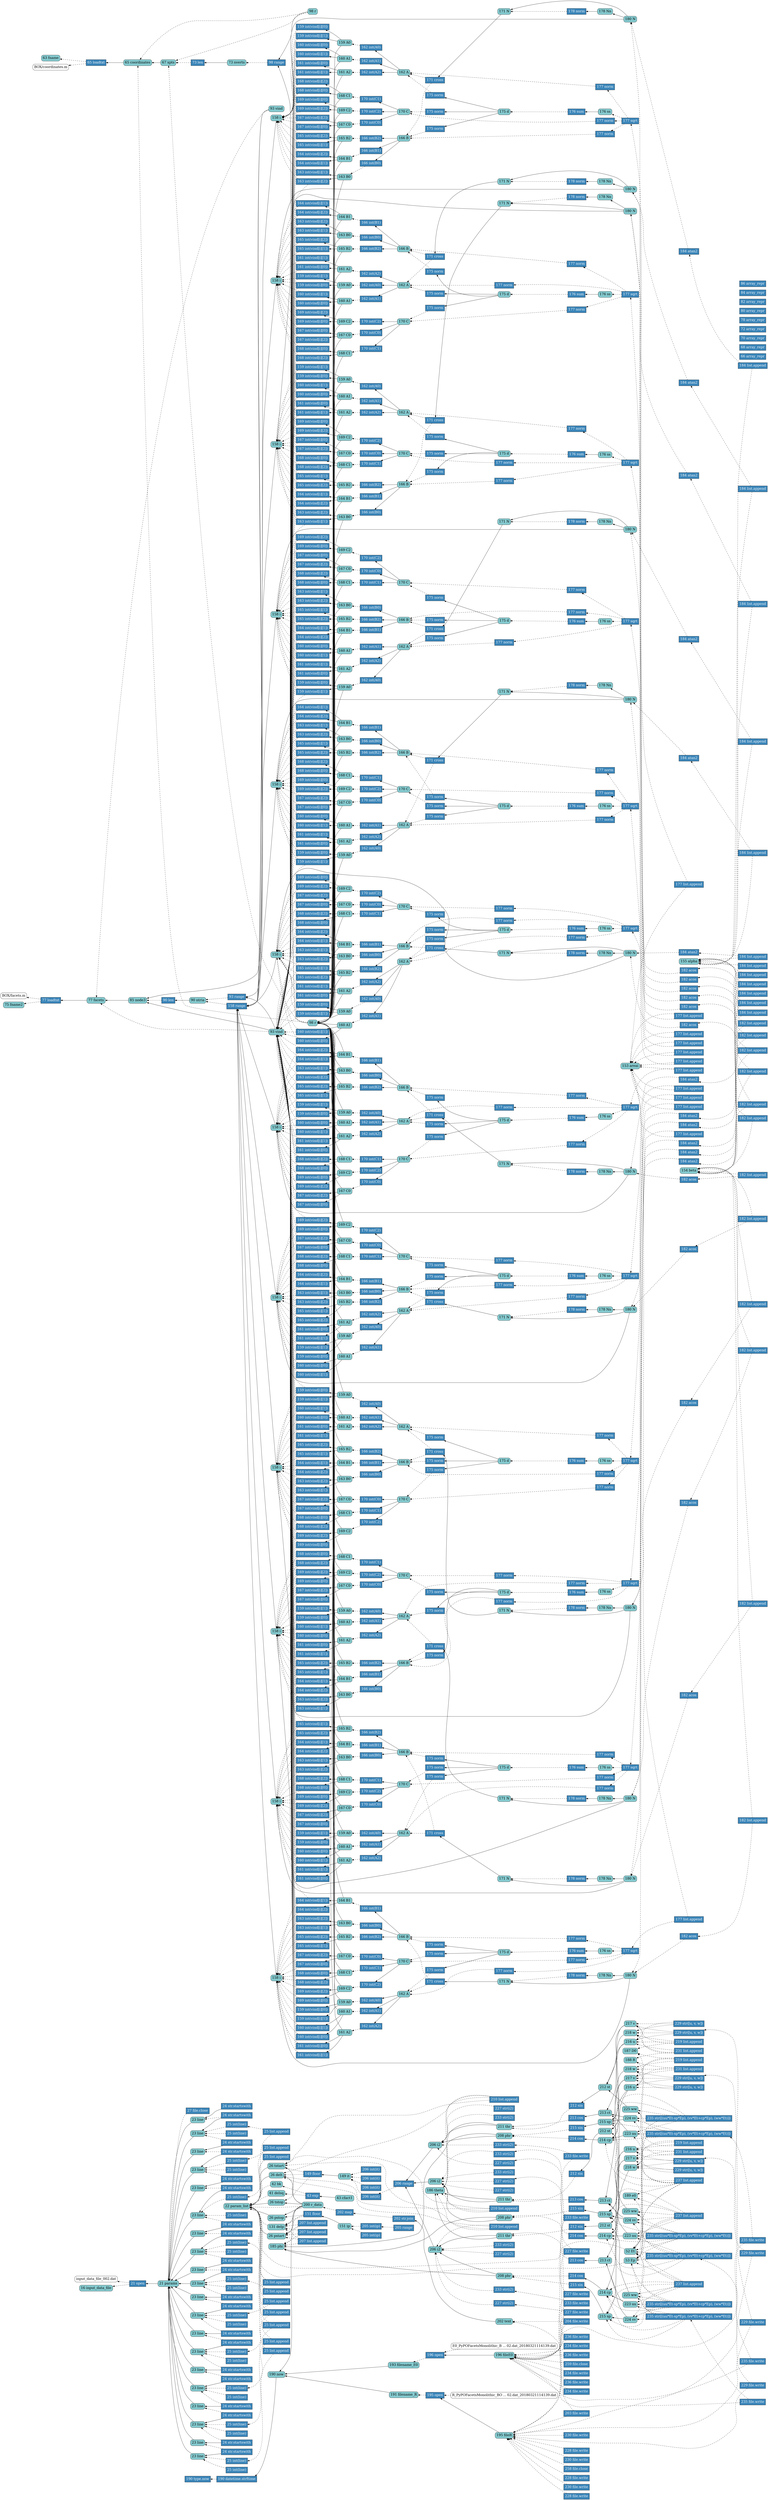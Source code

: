digraph dependency {
    rankdir=RL;
    node[fontsize=20]
    a_1 [label="input_data_file_002.dat" fillcolor="white" fontcolor="black" shape="box" style="rounded,filled"];
    v_1_23 [label="21 open" fillcolor="#3A85B9" fontcolor="white" shape="box" style="filled"];
    v_1_20 [label="16 input_data_file" fillcolor="#85CBD0" fontcolor="black" shape="box" style="rounded,filled"];
    v_1_24 [label="21 params" fillcolor="#85CBD0" fontcolor="black" shape="box" style="rounded,filled"];
    v_1_29 [label="24 str.startswith" fillcolor="#3A85B9" fontcolor="white" shape="box" style="filled"];
    v_1_33 [label="24 str.startswith" fillcolor="#3A85B9" fontcolor="white" shape="box" style="filled"];
    v_1_30 [label="23 line" fillcolor="#85CBD0" fontcolor="black" shape="box" style="rounded,filled"];
    v_1_37 [label="25 int(line)" fillcolor="#3A85B9" fontcolor="white" shape="box" style="filled"];
    v_1_34 [label="23 line" fillcolor="#85CBD0" fontcolor="black" shape="box" style="rounded,filled"];
    v_1_40 [label="25 list.append" fillcolor="#3A85B9" fontcolor="white" shape="box" style="filled"];
    v_1_26 [label="22 param_list" fillcolor="#85CBD0" fontcolor="black" shape="box" style="rounded,filled"];
    v_1_41 [label="25 int(line)" fillcolor="#3A85B9" fontcolor="white" shape="box" style="filled"];
    v_1_46 [label="24 str.startswith" fillcolor="#3A85B9" fontcolor="white" shape="box" style="filled"];
    v_1_50 [label="24 str.startswith" fillcolor="#3A85B9" fontcolor="white" shape="box" style="filled"];
    v_1_47 [label="23 line" fillcolor="#85CBD0" fontcolor="black" shape="box" style="rounded,filled"];
    v_1_54 [label="25 int(line)" fillcolor="#3A85B9" fontcolor="white" shape="box" style="filled"];
    v_1_51 [label="23 line" fillcolor="#85CBD0" fontcolor="black" shape="box" style="rounded,filled"];
    v_1_57 [label="25 list.append" fillcolor="#3A85B9" fontcolor="white" shape="box" style="filled"];
    v_1_58 [label="25 int(line)" fillcolor="#3A85B9" fontcolor="white" shape="box" style="filled"];
    v_1_62 [label="24 str.startswith" fillcolor="#3A85B9" fontcolor="white" shape="box" style="filled"];
    v_1_66 [label="24 str.startswith" fillcolor="#3A85B9" fontcolor="white" shape="box" style="filled"];
    v_1_63 [label="23 line" fillcolor="#85CBD0" fontcolor="black" shape="box" style="rounded,filled"];
    v_1_70 [label="25 int(line)" fillcolor="#3A85B9" fontcolor="white" shape="box" style="filled"];
    v_1_67 [label="23 line" fillcolor="#85CBD0" fontcolor="black" shape="box" style="rounded,filled"];
    v_1_73 [label="25 list.append" fillcolor="#3A85B9" fontcolor="white" shape="box" style="filled"];
    v_1_74 [label="25 int(line)" fillcolor="#3A85B9" fontcolor="white" shape="box" style="filled"];
    v_1_78 [label="24 str.startswith" fillcolor="#3A85B9" fontcolor="white" shape="box" style="filled"];
    v_1_82 [label="24 str.startswith" fillcolor="#3A85B9" fontcolor="white" shape="box" style="filled"];
    v_1_79 [label="23 line" fillcolor="#85CBD0" fontcolor="black" shape="box" style="rounded,filled"];
    v_1_86 [label="25 int(line)" fillcolor="#3A85B9" fontcolor="white" shape="box" style="filled"];
    v_1_83 [label="23 line" fillcolor="#85CBD0" fontcolor="black" shape="box" style="rounded,filled"];
    v_1_89 [label="25 list.append" fillcolor="#3A85B9" fontcolor="white" shape="box" style="filled"];
    v_1_90 [label="25 int(line)" fillcolor="#3A85B9" fontcolor="white" shape="box" style="filled"];
    v_1_94 [label="24 str.startswith" fillcolor="#3A85B9" fontcolor="white" shape="box" style="filled"];
    v_1_98 [label="24 str.startswith" fillcolor="#3A85B9" fontcolor="white" shape="box" style="filled"];
    v_1_95 [label="23 line" fillcolor="#85CBD0" fontcolor="black" shape="box" style="rounded,filled"];
    v_1_102 [label="25 int(line)" fillcolor="#3A85B9" fontcolor="white" shape="box" style="filled"];
    v_1_99 [label="23 line" fillcolor="#85CBD0" fontcolor="black" shape="box" style="rounded,filled"];
    v_1_105 [label="25 list.append" fillcolor="#3A85B9" fontcolor="white" shape="box" style="filled"];
    v_1_106 [label="25 int(line)" fillcolor="#3A85B9" fontcolor="white" shape="box" style="filled"];
    v_1_110 [label="24 str.startswith" fillcolor="#3A85B9" fontcolor="white" shape="box" style="filled"];
    v_1_114 [label="24 str.startswith" fillcolor="#3A85B9" fontcolor="white" shape="box" style="filled"];
    v_1_111 [label="23 line" fillcolor="#85CBD0" fontcolor="black" shape="box" style="rounded,filled"];
    v_1_118 [label="25 int(line)" fillcolor="#3A85B9" fontcolor="white" shape="box" style="filled"];
    v_1_115 [label="23 line" fillcolor="#85CBD0" fontcolor="black" shape="box" style="rounded,filled"];
    v_1_121 [label="25 list.append" fillcolor="#3A85B9" fontcolor="white" shape="box" style="filled"];
    v_1_122 [label="25 int(line)" fillcolor="#3A85B9" fontcolor="white" shape="box" style="filled"];
    v_1_126 [label="24 str.startswith" fillcolor="#3A85B9" fontcolor="white" shape="box" style="filled"];
    v_1_130 [label="24 str.startswith" fillcolor="#3A85B9" fontcolor="white" shape="box" style="filled"];
    v_1_127 [label="23 line" fillcolor="#85CBD0" fontcolor="black" shape="box" style="rounded,filled"];
    v_1_134 [label="25 int(line)" fillcolor="#3A85B9" fontcolor="white" shape="box" style="filled"];
    v_1_131 [label="23 line" fillcolor="#85CBD0" fontcolor="black" shape="box" style="rounded,filled"];
    v_1_137 [label="25 list.append" fillcolor="#3A85B9" fontcolor="white" shape="box" style="filled"];
    v_1_138 [label="25 int(line)" fillcolor="#3A85B9" fontcolor="white" shape="box" style="filled"];
    v_1_142 [label="24 str.startswith" fillcolor="#3A85B9" fontcolor="white" shape="box" style="filled"];
    v_1_146 [label="24 str.startswith" fillcolor="#3A85B9" fontcolor="white" shape="box" style="filled"];
    v_1_143 [label="23 line" fillcolor="#85CBD0" fontcolor="black" shape="box" style="rounded,filled"];
    v_1_150 [label="25 int(line)" fillcolor="#3A85B9" fontcolor="white" shape="box" style="filled"];
    v_1_147 [label="23 line" fillcolor="#85CBD0" fontcolor="black" shape="box" style="rounded,filled"];
    v_1_153 [label="25 list.append" fillcolor="#3A85B9" fontcolor="white" shape="box" style="filled"];
    v_1_154 [label="25 int(line)" fillcolor="#3A85B9" fontcolor="white" shape="box" style="filled"];
    v_1_158 [label="24 str.startswith" fillcolor="#3A85B9" fontcolor="white" shape="box" style="filled"];
    v_1_162 [label="24 str.startswith" fillcolor="#3A85B9" fontcolor="white" shape="box" style="filled"];
    v_1_159 [label="23 line" fillcolor="#85CBD0" fontcolor="black" shape="box" style="rounded,filled"];
    v_1_166 [label="25 int(line)" fillcolor="#3A85B9" fontcolor="white" shape="box" style="filled"];
    v_1_163 [label="23 line" fillcolor="#85CBD0" fontcolor="black" shape="box" style="rounded,filled"];
    v_1_169 [label="25 list.append" fillcolor="#3A85B9" fontcolor="white" shape="box" style="filled"];
    v_1_170 [label="25 int(line)" fillcolor="#3A85B9" fontcolor="white" shape="box" style="filled"];
    v_1_174 [label="24 str.startswith" fillcolor="#3A85B9" fontcolor="white" shape="box" style="filled"];
    v_1_178 [label="24 str.startswith" fillcolor="#3A85B9" fontcolor="white" shape="box" style="filled"];
    v_1_175 [label="23 line" fillcolor="#85CBD0" fontcolor="black" shape="box" style="rounded,filled"];
    v_1_182 [label="25 int(line)" fillcolor="#3A85B9" fontcolor="white" shape="box" style="filled"];
    v_1_179 [label="23 line" fillcolor="#85CBD0" fontcolor="black" shape="box" style="rounded,filled"];
    v_1_185 [label="25 list.append" fillcolor="#3A85B9" fontcolor="white" shape="box" style="filled"];
    v_1_186 [label="25 int(line)" fillcolor="#3A85B9" fontcolor="white" shape="box" style="filled"];
    v_1_201 [label="27 file.close" fillcolor="#3A85B9" fontcolor="white" shape="box" style="filled"];
    v_1_210 [label="43 exp" fillcolor="#3A85B9" fontcolor="white" shape="box" style="filled"];
    v_1_206 [label="42 bk" fillcolor="#85CBD0" fontcolor="black" shape="box" style="rounded,filled"];
    v_1_205 [label="41 delsq" fillcolor="#85CBD0" fontcolor="black" shape="box" style="rounded,filled"];
    v_1_211 [label="43 cfact1" fillcolor="#85CBD0" fontcolor="black" shape="box" style="rounded,filled"];
    a_2 [label="BOX/coordinates.m" fillcolor="white" fontcolor="black" shape="box" style="rounded,filled"];
    v_1_222 [label="65 loadtxt" fillcolor="#3A85B9" fontcolor="white" shape="box" style="filled"];
    v_1_219 [label="63 fname" fillcolor="#85CBD0" fontcolor="black" shape="box" style="rounded,filled"];
    v_1_223 [label="65 coordinates" fillcolor="#85CBD0" fontcolor="black" shape="box" style="rounded,filled"];
    v_1_226 [label="66 array_repr" fillcolor="#3A85B9" fontcolor="white" shape="box" style="filled"];
    v_1_230 [label="68 array_repr" fillcolor="#3A85B9" fontcolor="white" shape="box" style="filled"];
    v_1_234 [label="70 array_repr" fillcolor="#3A85B9" fontcolor="white" shape="box" style="filled"];
    v_1_238 [label="72 array_repr" fillcolor="#3A85B9" fontcolor="white" shape="box" style="filled"];
    v_1_242 [label="73 len" fillcolor="#3A85B9" fontcolor="white" shape="box" style="filled"];
    v_1_227 [label="67 xpts" fillcolor="#85CBD0" fontcolor="black" shape="box" style="rounded,filled"];
    v_1_243 [label="73 nverts" fillcolor="#85CBD0" fontcolor="black" shape="box" style="rounded,filled"];
    a_4 [label="BOX/facets.m" fillcolor="white" fontcolor="black" shape="box" style="rounded,filled"];
    v_1_248 [label="77 loadtxt" fillcolor="#3A85B9" fontcolor="white" shape="box" style="filled"];
    v_1_245 [label="75 fname2" fillcolor="#85CBD0" fontcolor="black" shape="box" style="rounded,filled"];
    v_1_249 [label="77 facets" fillcolor="#85CBD0" fontcolor="black" shape="box" style="rounded,filled"];
    v_1_252 [label="78 array_repr" fillcolor="#3A85B9" fontcolor="white" shape="box" style="filled"];
    v_1_256 [label="80 array_repr" fillcolor="#3A85B9" fontcolor="white" shape="box" style="filled"];
    v_1_260 [label="82 array_repr" fillcolor="#3A85B9" fontcolor="white" shape="box" style="filled"];
    v_1_264 [label="84 array_repr" fillcolor="#3A85B9" fontcolor="white" shape="box" style="filled"];
    v_1_268 [label="86 array_repr" fillcolor="#3A85B9" fontcolor="white" shape="box" style="filled"];
    v_1_275 [label="90 len" fillcolor="#3A85B9" fontcolor="white" shape="box" style="filled"];
    v_1_265 [label="85 node3" fillcolor="#85CBD0" fontcolor="black" shape="box" style="rounded,filled"];
    v_1_276 [label="90 ntria" fillcolor="#85CBD0" fontcolor="black" shape="box" style="rounded,filled"];
    v_1_280 [label="93 range" fillcolor="#3A85B9" fontcolor="white" shape="box" style="filled"];
    v_1_281 [label="93 vind" fillcolor="#85CBD0" fontcolor="black" shape="box" style="rounded,filled"];
    v_1_283 [label="93 vind" fillcolor="#85CBD0" fontcolor="black" shape="box" style="rounded,filled"];
    v_1_290 [label="98 range" fillcolor="#3A85B9" fontcolor="white" shape="box" style="filled"];
    v_1_291 [label="98 r" fillcolor="#85CBD0" fontcolor="black" shape="box" style="rounded,filled"];
    v_1_292 [label="98 r" fillcolor="#85CBD0" fontcolor="black" shape="box" style="rounded,filled"];
    v_1_298 [label="149 floor" fillcolor="#3A85B9" fontcolor="white" shape="box" style="filled"];
    v_1_195 [label="26 tstop" fillcolor="#85CBD0" fontcolor="black" shape="box" style="rounded,filled"];
    v_1_190 [label="26 tstart" fillcolor="#85CBD0" fontcolor="black" shape="box" style="rounded,filled"];
    v_1_193 [label="26 delt" fillcolor="#85CBD0" fontcolor="black" shape="box" style="rounded,filled"];
    v_1_299 [label="149 it" fillcolor="#85CBD0" fontcolor="black" shape="box" style="rounded,filled"];
    v_1_303 [label="151 floor" fillcolor="#3A85B9" fontcolor="white" shape="box" style="filled"];
    v_1_197 [label="26 pstop" fillcolor="#85CBD0" fontcolor="black" shape="box" style="rounded,filled"];
    v_1_191 [label="26 pstart" fillcolor="#85CBD0" fontcolor="black" shape="box" style="rounded,filled"];
    v_1_293 [label="131 delp" fillcolor="#85CBD0" fontcolor="black" shape="box" style="rounded,filled"];
    v_1_304 [label="151 ip" fillcolor="#85CBD0" fontcolor="black" shape="box" style="rounded,filled"];
    v_1_310 [label="158 range" fillcolor="#3A85B9" fontcolor="white" shape="box" style="filled"];
    v_1_311 [label="158 i" fillcolor="#85CBD0" fontcolor="black" shape="box" style="rounded,filled"];
    v_1_439 [label="158 i" fillcolor="#85CBD0" fontcolor="black" shape="box" style="rounded,filled"];
    v_1_566 [label="158 i" fillcolor="#85CBD0" fontcolor="black" shape="box" style="rounded,filled"];
    v_1_693 [label="158 i" fillcolor="#85CBD0" fontcolor="black" shape="box" style="rounded,filled"];
    v_1_820 [label="158 i" fillcolor="#85CBD0" fontcolor="black" shape="box" style="rounded,filled"];
    v_1_947 [label="158 i" fillcolor="#85CBD0" fontcolor="black" shape="box" style="rounded,filled"];
    v_1_1074 [label="158 i" fillcolor="#85CBD0" fontcolor="black" shape="box" style="rounded,filled"];
    v_1_1201 [label="158 i" fillcolor="#85CBD0" fontcolor="black" shape="box" style="rounded,filled"];
    v_1_1328 [label="158 i" fillcolor="#85CBD0" fontcolor="black" shape="box" style="rounded,filled"];
    v_1_1455 [label="158 i" fillcolor="#85CBD0" fontcolor="black" shape="box" style="rounded,filled"];
    v_1_1582 [label="158 i" fillcolor="#85CBD0" fontcolor="black" shape="box" style="rounded,filled"];
    v_1_1709 [label="158 i" fillcolor="#85CBD0" fontcolor="black" shape="box" style="rounded,filled"];
    v_1_312 [label="159 int(vind[i][1])" fillcolor="#3A85B9" fontcolor="white" shape="box" style="filled"];
    v_1_314 [label="159 A0" fillcolor="#85CBD0" fontcolor="black" shape="box" style="rounded,filled"];
    v_1_315 [label="159 int(vind[i][0])" fillcolor="#3A85B9" fontcolor="white" shape="box" style="filled"];
    v_1_318 [label="160 int(vind[i][1])" fillcolor="#3A85B9" fontcolor="white" shape="box" style="filled"];
    v_1_317 [label="160 A1" fillcolor="#85CBD0" fontcolor="black" shape="box" style="rounded,filled"];
    v_1_320 [label="160 int(vind[i][0])" fillcolor="#3A85B9" fontcolor="white" shape="box" style="filled"];
    v_1_322 [label="161 int(vind[i][0])" fillcolor="#3A85B9" fontcolor="white" shape="box" style="filled"];
    v_1_324 [label="161 A2" fillcolor="#85CBD0" fontcolor="black" shape="box" style="rounded,filled"];
    v_1_325 [label="161 int(vind[i][1])" fillcolor="#3A85B9" fontcolor="white" shape="box" style="filled"];
    v_1_328 [label="162 int(A0)" fillcolor="#3A85B9" fontcolor="white" shape="box" style="filled"];
    v_1_327 [label="162 A" fillcolor="#85CBD0" fontcolor="black" shape="box" style="rounded,filled"];
    v_1_330 [label="162 int(A1)" fillcolor="#3A85B9" fontcolor="white" shape="box" style="filled"];
    v_1_332 [label="162 int(A2)" fillcolor="#3A85B9" fontcolor="white" shape="box" style="filled"];
    v_1_334 [label="163 int(vind[i][2])" fillcolor="#3A85B9" fontcolor="white" shape="box" style="filled"];
    v_1_338 [label="163 B0" fillcolor="#85CBD0" fontcolor="black" shape="box" style="rounded,filled"];
    v_1_336 [label="163 int(vind[i][1])" fillcolor="#3A85B9" fontcolor="white" shape="box" style="filled"];
    v_1_339 [label="164 int(vind[i][1])" fillcolor="#3A85B9" fontcolor="white" shape="box" style="filled"];
    v_1_343 [label="164 B1" fillcolor="#85CBD0" fontcolor="black" shape="box" style="rounded,filled"];
    v_1_341 [label="164 int(vind[i][2])" fillcolor="#3A85B9" fontcolor="white" shape="box" style="filled"];
    v_1_344 [label="165 int(vind[i][2])" fillcolor="#3A85B9" fontcolor="white" shape="box" style="filled"];
    v_1_348 [label="165 B2" fillcolor="#85CBD0" fontcolor="black" shape="box" style="rounded,filled"];
    v_1_346 [label="165 int(vind[i][1])" fillcolor="#3A85B9" fontcolor="white" shape="box" style="filled"];
    v_1_349 [label="166 int(B2)" fillcolor="#3A85B9" fontcolor="white" shape="box" style="filled"];
    v_1_353 [label="166 B" fillcolor="#85CBD0" fontcolor="black" shape="box" style="rounded,filled"];
    v_1_351 [label="166 int(B1)" fillcolor="#3A85B9" fontcolor="white" shape="box" style="filled"];
    v_1_354 [label="166 int(B0)" fillcolor="#3A85B9" fontcolor="white" shape="box" style="filled"];
    v_1_356 [label="167 int(vind[i][0])" fillcolor="#3A85B9" fontcolor="white" shape="box" style="filled"];
    v_1_358 [label="167 C0" fillcolor="#85CBD0" fontcolor="black" shape="box" style="rounded,filled"];
    v_1_359 [label="167 int(vind[i][2])" fillcolor="#3A85B9" fontcolor="white" shape="box" style="filled"];
    v_1_362 [label="168 int(vind[i][0])" fillcolor="#3A85B9" fontcolor="white" shape="box" style="filled"];
    v_1_361 [label="168 C1" fillcolor="#85CBD0" fontcolor="black" shape="box" style="rounded,filled"];
    v_1_364 [label="168 int(vind[i][2])" fillcolor="#3A85B9" fontcolor="white" shape="box" style="filled"];
    v_1_366 [label="169 int(vind[i][2])" fillcolor="#3A85B9" fontcolor="white" shape="box" style="filled"];
    v_1_368 [label="169 C2" fillcolor="#85CBD0" fontcolor="black" shape="box" style="rounded,filled"];
    v_1_369 [label="169 int(vind[i][0])" fillcolor="#3A85B9" fontcolor="white" shape="box" style="filled"];
    v_1_371 [label="170 int(C0)" fillcolor="#3A85B9" fontcolor="white" shape="box" style="filled"];
    v_1_373 [label="170 C" fillcolor="#85CBD0" fontcolor="black" shape="box" style="rounded,filled"];
    v_1_374 [label="170 int(C1)" fillcolor="#3A85B9" fontcolor="white" shape="box" style="filled"];
    v_1_376 [label="170 int(C2)" fillcolor="#3A85B9" fontcolor="white" shape="box" style="filled"];
    v_1_380 [label="171 cross" fillcolor="#3A85B9" fontcolor="white" shape="box" style="filled"];
    v_1_381 [label="171 N" fillcolor="#85CBD0" fontcolor="black" shape="box" style="rounded,filled"];
    v_1_384 [label="175 norm" fillcolor="#3A85B9" fontcolor="white" shape="box" style="filled"];
    v_1_391 [label="175 d" fillcolor="#85CBD0" fontcolor="black" shape="box" style="rounded,filled"];
    v_1_387 [label="175 norm" fillcolor="#3A85B9" fontcolor="white" shape="box" style="filled"];
    v_1_390 [label="175 norm" fillcolor="#3A85B9" fontcolor="white" shape="box" style="filled"];
    v_1_395 [label="176 sum" fillcolor="#3A85B9" fontcolor="white" shape="box" style="filled"];
    v_1_396 [label="176 ss" fillcolor="#85CBD0" fontcolor="black" shape="box" style="rounded,filled"];
    v_1_400 [label="177 norm" fillcolor="#3A85B9" fontcolor="white" shape="box" style="filled"];
    v_1_403 [label="177 norm" fillcolor="#3A85B9" fontcolor="white" shape="box" style="filled"];
    v_1_406 [label="177 norm" fillcolor="#3A85B9" fontcolor="white" shape="box" style="filled"];
    v_1_410 [label="177 sqrt" fillcolor="#3A85B9" fontcolor="white" shape="box" style="filled"];
    v_1_414 [label="177 list.append" fillcolor="#3A85B9" fontcolor="white" shape="box" style="filled"];
    v_1_305 [label="153 areai" fillcolor="#85CBD0" fontcolor="black" shape="box" style="rounded,filled"];
    v_1_417 [label="178 norm" fillcolor="#3A85B9" fontcolor="white" shape="box" style="filled"];
    v_1_418 [label="178 Nn" fillcolor="#85CBD0" fontcolor="black" shape="box" style="rounded,filled"];
    v_1_424 [label="182 acos" fillcolor="#3A85B9" fontcolor="white" shape="box" style="filled"];
    v_1_419 [label="180 N" fillcolor="#85CBD0" fontcolor="black" shape="box" style="rounded,filled"];
    v_1_428 [label="182 list.append" fillcolor="#3A85B9" fontcolor="white" shape="box" style="filled"];
    v_1_306 [label="154 beta" fillcolor="#85CBD0" fontcolor="black" shape="box" style="rounded,filled"];
    v_1_434 [label="184 atan2" fillcolor="#3A85B9" fontcolor="white" shape="box" style="filled"];
    v_1_438 [label="184 list.append" fillcolor="#3A85B9" fontcolor="white" shape="box" style="filled"];
    v_1_307 [label="155 alpha" fillcolor="#85CBD0" fontcolor="black" shape="box" style="rounded,filled"];
    v_1_440 [label="159 int(vind[i][1])" fillcolor="#3A85B9" fontcolor="white" shape="box" style="filled"];
    v_1_442 [label="159 A0" fillcolor="#85CBD0" fontcolor="black" shape="box" style="rounded,filled"];
    v_1_443 [label="159 int(vind[i][0])" fillcolor="#3A85B9" fontcolor="white" shape="box" style="filled"];
    v_1_446 [label="160 int(vind[i][1])" fillcolor="#3A85B9" fontcolor="white" shape="box" style="filled"];
    v_1_445 [label="160 A1" fillcolor="#85CBD0" fontcolor="black" shape="box" style="rounded,filled"];
    v_1_448 [label="160 int(vind[i][0])" fillcolor="#3A85B9" fontcolor="white" shape="box" style="filled"];
    v_1_450 [label="161 int(vind[i][0])" fillcolor="#3A85B9" fontcolor="white" shape="box" style="filled"];
    v_1_452 [label="161 A2" fillcolor="#85CBD0" fontcolor="black" shape="box" style="rounded,filled"];
    v_1_453 [label="161 int(vind[i][1])" fillcolor="#3A85B9" fontcolor="white" shape="box" style="filled"];
    v_1_456 [label="162 int(A0)" fillcolor="#3A85B9" fontcolor="white" shape="box" style="filled"];
    v_1_455 [label="162 A" fillcolor="#85CBD0" fontcolor="black" shape="box" style="rounded,filled"];
    v_1_458 [label="162 int(A1)" fillcolor="#3A85B9" fontcolor="white" shape="box" style="filled"];
    v_1_460 [label="162 int(A2)" fillcolor="#3A85B9" fontcolor="white" shape="box" style="filled"];
    v_1_462 [label="163 int(vind[i][2])" fillcolor="#3A85B9" fontcolor="white" shape="box" style="filled"];
    v_1_466 [label="163 B0" fillcolor="#85CBD0" fontcolor="black" shape="box" style="rounded,filled"];
    v_1_464 [label="163 int(vind[i][1])" fillcolor="#3A85B9" fontcolor="white" shape="box" style="filled"];
    v_1_467 [label="164 int(vind[i][1])" fillcolor="#3A85B9" fontcolor="white" shape="box" style="filled"];
    v_1_471 [label="164 B1" fillcolor="#85CBD0" fontcolor="black" shape="box" style="rounded,filled"];
    v_1_469 [label="164 int(vind[i][2])" fillcolor="#3A85B9" fontcolor="white" shape="box" style="filled"];
    v_1_472 [label="165 int(vind[i][2])" fillcolor="#3A85B9" fontcolor="white" shape="box" style="filled"];
    v_1_476 [label="165 B2" fillcolor="#85CBD0" fontcolor="black" shape="box" style="rounded,filled"];
    v_1_474 [label="165 int(vind[i][1])" fillcolor="#3A85B9" fontcolor="white" shape="box" style="filled"];
    v_1_477 [label="166 int(B2)" fillcolor="#3A85B9" fontcolor="white" shape="box" style="filled"];
    v_1_481 [label="166 B" fillcolor="#85CBD0" fontcolor="black" shape="box" style="rounded,filled"];
    v_1_479 [label="166 int(B1)" fillcolor="#3A85B9" fontcolor="white" shape="box" style="filled"];
    v_1_482 [label="166 int(B0)" fillcolor="#3A85B9" fontcolor="white" shape="box" style="filled"];
    v_1_484 [label="167 int(vind[i][0])" fillcolor="#3A85B9" fontcolor="white" shape="box" style="filled"];
    v_1_486 [label="167 C0" fillcolor="#85CBD0" fontcolor="black" shape="box" style="rounded,filled"];
    v_1_487 [label="167 int(vind[i][2])" fillcolor="#3A85B9" fontcolor="white" shape="box" style="filled"];
    v_1_490 [label="168 int(vind[i][0])" fillcolor="#3A85B9" fontcolor="white" shape="box" style="filled"];
    v_1_489 [label="168 C1" fillcolor="#85CBD0" fontcolor="black" shape="box" style="rounded,filled"];
    v_1_492 [label="168 int(vind[i][2])" fillcolor="#3A85B9" fontcolor="white" shape="box" style="filled"];
    v_1_494 [label="169 int(vind[i][2])" fillcolor="#3A85B9" fontcolor="white" shape="box" style="filled"];
    v_1_496 [label="169 C2" fillcolor="#85CBD0" fontcolor="black" shape="box" style="rounded,filled"];
    v_1_497 [label="169 int(vind[i][0])" fillcolor="#3A85B9" fontcolor="white" shape="box" style="filled"];
    v_1_499 [label="170 int(C0)" fillcolor="#3A85B9" fontcolor="white" shape="box" style="filled"];
    v_1_501 [label="170 C" fillcolor="#85CBD0" fontcolor="black" shape="box" style="rounded,filled"];
    v_1_502 [label="170 int(C1)" fillcolor="#3A85B9" fontcolor="white" shape="box" style="filled"];
    v_1_504 [label="170 int(C2)" fillcolor="#3A85B9" fontcolor="white" shape="box" style="filled"];
    v_1_508 [label="171 cross" fillcolor="#3A85B9" fontcolor="white" shape="box" style="filled"];
    v_1_509 [label="171 N" fillcolor="#85CBD0" fontcolor="black" shape="box" style="rounded,filled"];
    v_1_512 [label="175 norm" fillcolor="#3A85B9" fontcolor="white" shape="box" style="filled"];
    v_1_519 [label="175 d" fillcolor="#85CBD0" fontcolor="black" shape="box" style="rounded,filled"];
    v_1_515 [label="175 norm" fillcolor="#3A85B9" fontcolor="white" shape="box" style="filled"];
    v_1_518 [label="175 norm" fillcolor="#3A85B9" fontcolor="white" shape="box" style="filled"];
    v_1_523 [label="176 sum" fillcolor="#3A85B9" fontcolor="white" shape="box" style="filled"];
    v_1_524 [label="176 ss" fillcolor="#85CBD0" fontcolor="black" shape="box" style="rounded,filled"];
    v_1_527 [label="177 norm" fillcolor="#3A85B9" fontcolor="white" shape="box" style="filled"];
    v_1_530 [label="177 norm" fillcolor="#3A85B9" fontcolor="white" shape="box" style="filled"];
    v_1_533 [label="177 norm" fillcolor="#3A85B9" fontcolor="white" shape="box" style="filled"];
    v_1_537 [label="177 sqrt" fillcolor="#3A85B9" fontcolor="white" shape="box" style="filled"];
    v_1_541 [label="177 list.append" fillcolor="#3A85B9" fontcolor="white" shape="box" style="filled"];
    v_1_544 [label="178 norm" fillcolor="#3A85B9" fontcolor="white" shape="box" style="filled"];
    v_1_545 [label="178 Nn" fillcolor="#85CBD0" fontcolor="black" shape="box" style="rounded,filled"];
    v_1_551 [label="182 acos" fillcolor="#3A85B9" fontcolor="white" shape="box" style="filled"];
    v_1_546 [label="180 N" fillcolor="#85CBD0" fontcolor="black" shape="box" style="rounded,filled"];
    v_1_555 [label="182 list.append" fillcolor="#3A85B9" fontcolor="white" shape="box" style="filled"];
    v_1_561 [label="184 atan2" fillcolor="#3A85B9" fontcolor="white" shape="box" style="filled"];
    v_1_565 [label="184 list.append" fillcolor="#3A85B9" fontcolor="white" shape="box" style="filled"];
    v_1_567 [label="159 int(vind[i][1])" fillcolor="#3A85B9" fontcolor="white" shape="box" style="filled"];
    v_1_569 [label="159 A0" fillcolor="#85CBD0" fontcolor="black" shape="box" style="rounded,filled"];
    v_1_570 [label="159 int(vind[i][0])" fillcolor="#3A85B9" fontcolor="white" shape="box" style="filled"];
    v_1_573 [label="160 int(vind[i][1])" fillcolor="#3A85B9" fontcolor="white" shape="box" style="filled"];
    v_1_572 [label="160 A1" fillcolor="#85CBD0" fontcolor="black" shape="box" style="rounded,filled"];
    v_1_575 [label="160 int(vind[i][0])" fillcolor="#3A85B9" fontcolor="white" shape="box" style="filled"];
    v_1_577 [label="161 int(vind[i][0])" fillcolor="#3A85B9" fontcolor="white" shape="box" style="filled"];
    v_1_579 [label="161 A2" fillcolor="#85CBD0" fontcolor="black" shape="box" style="rounded,filled"];
    v_1_580 [label="161 int(vind[i][1])" fillcolor="#3A85B9" fontcolor="white" shape="box" style="filled"];
    v_1_583 [label="162 int(A0)" fillcolor="#3A85B9" fontcolor="white" shape="box" style="filled"];
    v_1_582 [label="162 A" fillcolor="#85CBD0" fontcolor="black" shape="box" style="rounded,filled"];
    v_1_585 [label="162 int(A1)" fillcolor="#3A85B9" fontcolor="white" shape="box" style="filled"];
    v_1_587 [label="162 int(A2)" fillcolor="#3A85B9" fontcolor="white" shape="box" style="filled"];
    v_1_589 [label="163 int(vind[i][2])" fillcolor="#3A85B9" fontcolor="white" shape="box" style="filled"];
    v_1_593 [label="163 B0" fillcolor="#85CBD0" fontcolor="black" shape="box" style="rounded,filled"];
    v_1_591 [label="163 int(vind[i][1])" fillcolor="#3A85B9" fontcolor="white" shape="box" style="filled"];
    v_1_594 [label="164 int(vind[i][1])" fillcolor="#3A85B9" fontcolor="white" shape="box" style="filled"];
    v_1_598 [label="164 B1" fillcolor="#85CBD0" fontcolor="black" shape="box" style="rounded,filled"];
    v_1_596 [label="164 int(vind[i][2])" fillcolor="#3A85B9" fontcolor="white" shape="box" style="filled"];
    v_1_599 [label="165 int(vind[i][2])" fillcolor="#3A85B9" fontcolor="white" shape="box" style="filled"];
    v_1_603 [label="165 B2" fillcolor="#85CBD0" fontcolor="black" shape="box" style="rounded,filled"];
    v_1_601 [label="165 int(vind[i][1])" fillcolor="#3A85B9" fontcolor="white" shape="box" style="filled"];
    v_1_604 [label="166 int(B2)" fillcolor="#3A85B9" fontcolor="white" shape="box" style="filled"];
    v_1_608 [label="166 B" fillcolor="#85CBD0" fontcolor="black" shape="box" style="rounded,filled"];
    v_1_606 [label="166 int(B1)" fillcolor="#3A85B9" fontcolor="white" shape="box" style="filled"];
    v_1_609 [label="166 int(B0)" fillcolor="#3A85B9" fontcolor="white" shape="box" style="filled"];
    v_1_611 [label="167 int(vind[i][0])" fillcolor="#3A85B9" fontcolor="white" shape="box" style="filled"];
    v_1_613 [label="167 C0" fillcolor="#85CBD0" fontcolor="black" shape="box" style="rounded,filled"];
    v_1_614 [label="167 int(vind[i][2])" fillcolor="#3A85B9" fontcolor="white" shape="box" style="filled"];
    v_1_617 [label="168 int(vind[i][0])" fillcolor="#3A85B9" fontcolor="white" shape="box" style="filled"];
    v_1_616 [label="168 C1" fillcolor="#85CBD0" fontcolor="black" shape="box" style="rounded,filled"];
    v_1_619 [label="168 int(vind[i][2])" fillcolor="#3A85B9" fontcolor="white" shape="box" style="filled"];
    v_1_621 [label="169 int(vind[i][2])" fillcolor="#3A85B9" fontcolor="white" shape="box" style="filled"];
    v_1_623 [label="169 C2" fillcolor="#85CBD0" fontcolor="black" shape="box" style="rounded,filled"];
    v_1_624 [label="169 int(vind[i][0])" fillcolor="#3A85B9" fontcolor="white" shape="box" style="filled"];
    v_1_626 [label="170 int(C0)" fillcolor="#3A85B9" fontcolor="white" shape="box" style="filled"];
    v_1_628 [label="170 C" fillcolor="#85CBD0" fontcolor="black" shape="box" style="rounded,filled"];
    v_1_629 [label="170 int(C1)" fillcolor="#3A85B9" fontcolor="white" shape="box" style="filled"];
    v_1_631 [label="170 int(C2)" fillcolor="#3A85B9" fontcolor="white" shape="box" style="filled"];
    v_1_635 [label="171 cross" fillcolor="#3A85B9" fontcolor="white" shape="box" style="filled"];
    v_1_636 [label="171 N" fillcolor="#85CBD0" fontcolor="black" shape="box" style="rounded,filled"];
    v_1_639 [label="175 norm" fillcolor="#3A85B9" fontcolor="white" shape="box" style="filled"];
    v_1_646 [label="175 d" fillcolor="#85CBD0" fontcolor="black" shape="box" style="rounded,filled"];
    v_1_642 [label="175 norm" fillcolor="#3A85B9" fontcolor="white" shape="box" style="filled"];
    v_1_645 [label="175 norm" fillcolor="#3A85B9" fontcolor="white" shape="box" style="filled"];
    v_1_650 [label="176 sum" fillcolor="#3A85B9" fontcolor="white" shape="box" style="filled"];
    v_1_651 [label="176 ss" fillcolor="#85CBD0" fontcolor="black" shape="box" style="rounded,filled"];
    v_1_654 [label="177 norm" fillcolor="#3A85B9" fontcolor="white" shape="box" style="filled"];
    v_1_657 [label="177 norm" fillcolor="#3A85B9" fontcolor="white" shape="box" style="filled"];
    v_1_660 [label="177 norm" fillcolor="#3A85B9" fontcolor="white" shape="box" style="filled"];
    v_1_664 [label="177 sqrt" fillcolor="#3A85B9" fontcolor="white" shape="box" style="filled"];
    v_1_668 [label="177 list.append" fillcolor="#3A85B9" fontcolor="white" shape="box" style="filled"];
    v_1_671 [label="178 norm" fillcolor="#3A85B9" fontcolor="white" shape="box" style="filled"];
    v_1_672 [label="178 Nn" fillcolor="#85CBD0" fontcolor="black" shape="box" style="rounded,filled"];
    v_1_678 [label="182 acos" fillcolor="#3A85B9" fontcolor="white" shape="box" style="filled"];
    v_1_673 [label="180 N" fillcolor="#85CBD0" fontcolor="black" shape="box" style="rounded,filled"];
    v_1_682 [label="182 list.append" fillcolor="#3A85B9" fontcolor="white" shape="box" style="filled"];
    v_1_688 [label="184 atan2" fillcolor="#3A85B9" fontcolor="white" shape="box" style="filled"];
    v_1_692 [label="184 list.append" fillcolor="#3A85B9" fontcolor="white" shape="box" style="filled"];
    v_1_694 [label="159 int(vind[i][1])" fillcolor="#3A85B9" fontcolor="white" shape="box" style="filled"];
    v_1_696 [label="159 A0" fillcolor="#85CBD0" fontcolor="black" shape="box" style="rounded,filled"];
    v_1_697 [label="159 int(vind[i][0])" fillcolor="#3A85B9" fontcolor="white" shape="box" style="filled"];
    v_1_700 [label="160 int(vind[i][1])" fillcolor="#3A85B9" fontcolor="white" shape="box" style="filled"];
    v_1_699 [label="160 A1" fillcolor="#85CBD0" fontcolor="black" shape="box" style="rounded,filled"];
    v_1_702 [label="160 int(vind[i][0])" fillcolor="#3A85B9" fontcolor="white" shape="box" style="filled"];
    v_1_704 [label="161 int(vind[i][0])" fillcolor="#3A85B9" fontcolor="white" shape="box" style="filled"];
    v_1_706 [label="161 A2" fillcolor="#85CBD0" fontcolor="black" shape="box" style="rounded,filled"];
    v_1_707 [label="161 int(vind[i][1])" fillcolor="#3A85B9" fontcolor="white" shape="box" style="filled"];
    v_1_710 [label="162 int(A0)" fillcolor="#3A85B9" fontcolor="white" shape="box" style="filled"];
    v_1_709 [label="162 A" fillcolor="#85CBD0" fontcolor="black" shape="box" style="rounded,filled"];
    v_1_712 [label="162 int(A1)" fillcolor="#3A85B9" fontcolor="white" shape="box" style="filled"];
    v_1_714 [label="162 int(A2)" fillcolor="#3A85B9" fontcolor="white" shape="box" style="filled"];
    v_1_716 [label="163 int(vind[i][2])" fillcolor="#3A85B9" fontcolor="white" shape="box" style="filled"];
    v_1_720 [label="163 B0" fillcolor="#85CBD0" fontcolor="black" shape="box" style="rounded,filled"];
    v_1_718 [label="163 int(vind[i][1])" fillcolor="#3A85B9" fontcolor="white" shape="box" style="filled"];
    v_1_721 [label="164 int(vind[i][1])" fillcolor="#3A85B9" fontcolor="white" shape="box" style="filled"];
    v_1_725 [label="164 B1" fillcolor="#85CBD0" fontcolor="black" shape="box" style="rounded,filled"];
    v_1_723 [label="164 int(vind[i][2])" fillcolor="#3A85B9" fontcolor="white" shape="box" style="filled"];
    v_1_726 [label="165 int(vind[i][2])" fillcolor="#3A85B9" fontcolor="white" shape="box" style="filled"];
    v_1_730 [label="165 B2" fillcolor="#85CBD0" fontcolor="black" shape="box" style="rounded,filled"];
    v_1_728 [label="165 int(vind[i][1])" fillcolor="#3A85B9" fontcolor="white" shape="box" style="filled"];
    v_1_731 [label="166 int(B2)" fillcolor="#3A85B9" fontcolor="white" shape="box" style="filled"];
    v_1_735 [label="166 B" fillcolor="#85CBD0" fontcolor="black" shape="box" style="rounded,filled"];
    v_1_733 [label="166 int(B1)" fillcolor="#3A85B9" fontcolor="white" shape="box" style="filled"];
    v_1_736 [label="166 int(B0)" fillcolor="#3A85B9" fontcolor="white" shape="box" style="filled"];
    v_1_738 [label="167 int(vind[i][0])" fillcolor="#3A85B9" fontcolor="white" shape="box" style="filled"];
    v_1_740 [label="167 C0" fillcolor="#85CBD0" fontcolor="black" shape="box" style="rounded,filled"];
    v_1_741 [label="167 int(vind[i][2])" fillcolor="#3A85B9" fontcolor="white" shape="box" style="filled"];
    v_1_744 [label="168 int(vind[i][0])" fillcolor="#3A85B9" fontcolor="white" shape="box" style="filled"];
    v_1_743 [label="168 C1" fillcolor="#85CBD0" fontcolor="black" shape="box" style="rounded,filled"];
    v_1_746 [label="168 int(vind[i][2])" fillcolor="#3A85B9" fontcolor="white" shape="box" style="filled"];
    v_1_748 [label="169 int(vind[i][2])" fillcolor="#3A85B9" fontcolor="white" shape="box" style="filled"];
    v_1_750 [label="169 C2" fillcolor="#85CBD0" fontcolor="black" shape="box" style="rounded,filled"];
    v_1_751 [label="169 int(vind[i][0])" fillcolor="#3A85B9" fontcolor="white" shape="box" style="filled"];
    v_1_753 [label="170 int(C0)" fillcolor="#3A85B9" fontcolor="white" shape="box" style="filled"];
    v_1_755 [label="170 C" fillcolor="#85CBD0" fontcolor="black" shape="box" style="rounded,filled"];
    v_1_756 [label="170 int(C1)" fillcolor="#3A85B9" fontcolor="white" shape="box" style="filled"];
    v_1_758 [label="170 int(C2)" fillcolor="#3A85B9" fontcolor="white" shape="box" style="filled"];
    v_1_762 [label="171 cross" fillcolor="#3A85B9" fontcolor="white" shape="box" style="filled"];
    v_1_763 [label="171 N" fillcolor="#85CBD0" fontcolor="black" shape="box" style="rounded,filled"];
    v_1_766 [label="175 norm" fillcolor="#3A85B9" fontcolor="white" shape="box" style="filled"];
    v_1_773 [label="175 d" fillcolor="#85CBD0" fontcolor="black" shape="box" style="rounded,filled"];
    v_1_769 [label="175 norm" fillcolor="#3A85B9" fontcolor="white" shape="box" style="filled"];
    v_1_772 [label="175 norm" fillcolor="#3A85B9" fontcolor="white" shape="box" style="filled"];
    v_1_777 [label="176 sum" fillcolor="#3A85B9" fontcolor="white" shape="box" style="filled"];
    v_1_778 [label="176 ss" fillcolor="#85CBD0" fontcolor="black" shape="box" style="rounded,filled"];
    v_1_781 [label="177 norm" fillcolor="#3A85B9" fontcolor="white" shape="box" style="filled"];
    v_1_784 [label="177 norm" fillcolor="#3A85B9" fontcolor="white" shape="box" style="filled"];
    v_1_787 [label="177 norm" fillcolor="#3A85B9" fontcolor="white" shape="box" style="filled"];
    v_1_791 [label="177 sqrt" fillcolor="#3A85B9" fontcolor="white" shape="box" style="filled"];
    v_1_795 [label="177 list.append" fillcolor="#3A85B9" fontcolor="white" shape="box" style="filled"];
    v_1_798 [label="178 norm" fillcolor="#3A85B9" fontcolor="white" shape="box" style="filled"];
    v_1_799 [label="178 Nn" fillcolor="#85CBD0" fontcolor="black" shape="box" style="rounded,filled"];
    v_1_805 [label="182 acos" fillcolor="#3A85B9" fontcolor="white" shape="box" style="filled"];
    v_1_800 [label="180 N" fillcolor="#85CBD0" fontcolor="black" shape="box" style="rounded,filled"];
    v_1_809 [label="182 list.append" fillcolor="#3A85B9" fontcolor="white" shape="box" style="filled"];
    v_1_815 [label="184 atan2" fillcolor="#3A85B9" fontcolor="white" shape="box" style="filled"];
    v_1_819 [label="184 list.append" fillcolor="#3A85B9" fontcolor="white" shape="box" style="filled"];
    v_1_821 [label="159 int(vind[i][1])" fillcolor="#3A85B9" fontcolor="white" shape="box" style="filled"];
    v_1_823 [label="159 A0" fillcolor="#85CBD0" fontcolor="black" shape="box" style="rounded,filled"];
    v_1_824 [label="159 int(vind[i][0])" fillcolor="#3A85B9" fontcolor="white" shape="box" style="filled"];
    v_1_827 [label="160 int(vind[i][1])" fillcolor="#3A85B9" fontcolor="white" shape="box" style="filled"];
    v_1_826 [label="160 A1" fillcolor="#85CBD0" fontcolor="black" shape="box" style="rounded,filled"];
    v_1_829 [label="160 int(vind[i][0])" fillcolor="#3A85B9" fontcolor="white" shape="box" style="filled"];
    v_1_831 [label="161 int(vind[i][0])" fillcolor="#3A85B9" fontcolor="white" shape="box" style="filled"];
    v_1_833 [label="161 A2" fillcolor="#85CBD0" fontcolor="black" shape="box" style="rounded,filled"];
    v_1_834 [label="161 int(vind[i][1])" fillcolor="#3A85B9" fontcolor="white" shape="box" style="filled"];
    v_1_837 [label="162 int(A0)" fillcolor="#3A85B9" fontcolor="white" shape="box" style="filled"];
    v_1_836 [label="162 A" fillcolor="#85CBD0" fontcolor="black" shape="box" style="rounded,filled"];
    v_1_839 [label="162 int(A1)" fillcolor="#3A85B9" fontcolor="white" shape="box" style="filled"];
    v_1_841 [label="162 int(A2)" fillcolor="#3A85B9" fontcolor="white" shape="box" style="filled"];
    v_1_843 [label="163 int(vind[i][2])" fillcolor="#3A85B9" fontcolor="white" shape="box" style="filled"];
    v_1_847 [label="163 B0" fillcolor="#85CBD0" fontcolor="black" shape="box" style="rounded,filled"];
    v_1_845 [label="163 int(vind[i][1])" fillcolor="#3A85B9" fontcolor="white" shape="box" style="filled"];
    v_1_848 [label="164 int(vind[i][1])" fillcolor="#3A85B9" fontcolor="white" shape="box" style="filled"];
    v_1_852 [label="164 B1" fillcolor="#85CBD0" fontcolor="black" shape="box" style="rounded,filled"];
    v_1_850 [label="164 int(vind[i][2])" fillcolor="#3A85B9" fontcolor="white" shape="box" style="filled"];
    v_1_853 [label="165 int(vind[i][2])" fillcolor="#3A85B9" fontcolor="white" shape="box" style="filled"];
    v_1_857 [label="165 B2" fillcolor="#85CBD0" fontcolor="black" shape="box" style="rounded,filled"];
    v_1_855 [label="165 int(vind[i][1])" fillcolor="#3A85B9" fontcolor="white" shape="box" style="filled"];
    v_1_858 [label="166 int(B2)" fillcolor="#3A85B9" fontcolor="white" shape="box" style="filled"];
    v_1_862 [label="166 B" fillcolor="#85CBD0" fontcolor="black" shape="box" style="rounded,filled"];
    v_1_860 [label="166 int(B1)" fillcolor="#3A85B9" fontcolor="white" shape="box" style="filled"];
    v_1_863 [label="166 int(B0)" fillcolor="#3A85B9" fontcolor="white" shape="box" style="filled"];
    v_1_865 [label="167 int(vind[i][0])" fillcolor="#3A85B9" fontcolor="white" shape="box" style="filled"];
    v_1_867 [label="167 C0" fillcolor="#85CBD0" fontcolor="black" shape="box" style="rounded,filled"];
    v_1_868 [label="167 int(vind[i][2])" fillcolor="#3A85B9" fontcolor="white" shape="box" style="filled"];
    v_1_871 [label="168 int(vind[i][0])" fillcolor="#3A85B9" fontcolor="white" shape="box" style="filled"];
    v_1_870 [label="168 C1" fillcolor="#85CBD0" fontcolor="black" shape="box" style="rounded,filled"];
    v_1_873 [label="168 int(vind[i][2])" fillcolor="#3A85B9" fontcolor="white" shape="box" style="filled"];
    v_1_875 [label="169 int(vind[i][2])" fillcolor="#3A85B9" fontcolor="white" shape="box" style="filled"];
    v_1_877 [label="169 C2" fillcolor="#85CBD0" fontcolor="black" shape="box" style="rounded,filled"];
    v_1_878 [label="169 int(vind[i][0])" fillcolor="#3A85B9" fontcolor="white" shape="box" style="filled"];
    v_1_880 [label="170 int(C0)" fillcolor="#3A85B9" fontcolor="white" shape="box" style="filled"];
    v_1_882 [label="170 C" fillcolor="#85CBD0" fontcolor="black" shape="box" style="rounded,filled"];
    v_1_883 [label="170 int(C1)" fillcolor="#3A85B9" fontcolor="white" shape="box" style="filled"];
    v_1_885 [label="170 int(C2)" fillcolor="#3A85B9" fontcolor="white" shape="box" style="filled"];
    v_1_889 [label="171 cross" fillcolor="#3A85B9" fontcolor="white" shape="box" style="filled"];
    v_1_890 [label="171 N" fillcolor="#85CBD0" fontcolor="black" shape="box" style="rounded,filled"];
    v_1_893 [label="175 norm" fillcolor="#3A85B9" fontcolor="white" shape="box" style="filled"];
    v_1_900 [label="175 d" fillcolor="#85CBD0" fontcolor="black" shape="box" style="rounded,filled"];
    v_1_896 [label="175 norm" fillcolor="#3A85B9" fontcolor="white" shape="box" style="filled"];
    v_1_899 [label="175 norm" fillcolor="#3A85B9" fontcolor="white" shape="box" style="filled"];
    v_1_904 [label="176 sum" fillcolor="#3A85B9" fontcolor="white" shape="box" style="filled"];
    v_1_905 [label="176 ss" fillcolor="#85CBD0" fontcolor="black" shape="box" style="rounded,filled"];
    v_1_908 [label="177 norm" fillcolor="#3A85B9" fontcolor="white" shape="box" style="filled"];
    v_1_911 [label="177 norm" fillcolor="#3A85B9" fontcolor="white" shape="box" style="filled"];
    v_1_914 [label="177 norm" fillcolor="#3A85B9" fontcolor="white" shape="box" style="filled"];
    v_1_918 [label="177 sqrt" fillcolor="#3A85B9" fontcolor="white" shape="box" style="filled"];
    v_1_922 [label="177 list.append" fillcolor="#3A85B9" fontcolor="white" shape="box" style="filled"];
    v_1_925 [label="178 norm" fillcolor="#3A85B9" fontcolor="white" shape="box" style="filled"];
    v_1_926 [label="178 Nn" fillcolor="#85CBD0" fontcolor="black" shape="box" style="rounded,filled"];
    v_1_932 [label="182 acos" fillcolor="#3A85B9" fontcolor="white" shape="box" style="filled"];
    v_1_927 [label="180 N" fillcolor="#85CBD0" fontcolor="black" shape="box" style="rounded,filled"];
    v_1_936 [label="182 list.append" fillcolor="#3A85B9" fontcolor="white" shape="box" style="filled"];
    v_1_942 [label="184 atan2" fillcolor="#3A85B9" fontcolor="white" shape="box" style="filled"];
    v_1_946 [label="184 list.append" fillcolor="#3A85B9" fontcolor="white" shape="box" style="filled"];
    v_1_948 [label="159 int(vind[i][1])" fillcolor="#3A85B9" fontcolor="white" shape="box" style="filled"];
    v_1_950 [label="159 A0" fillcolor="#85CBD0" fontcolor="black" shape="box" style="rounded,filled"];
    v_1_951 [label="159 int(vind[i][0])" fillcolor="#3A85B9" fontcolor="white" shape="box" style="filled"];
    v_1_954 [label="160 int(vind[i][1])" fillcolor="#3A85B9" fontcolor="white" shape="box" style="filled"];
    v_1_953 [label="160 A1" fillcolor="#85CBD0" fontcolor="black" shape="box" style="rounded,filled"];
    v_1_956 [label="160 int(vind[i][0])" fillcolor="#3A85B9" fontcolor="white" shape="box" style="filled"];
    v_1_958 [label="161 int(vind[i][0])" fillcolor="#3A85B9" fontcolor="white" shape="box" style="filled"];
    v_1_960 [label="161 A2" fillcolor="#85CBD0" fontcolor="black" shape="box" style="rounded,filled"];
    v_1_961 [label="161 int(vind[i][1])" fillcolor="#3A85B9" fontcolor="white" shape="box" style="filled"];
    v_1_964 [label="162 int(A0)" fillcolor="#3A85B9" fontcolor="white" shape="box" style="filled"];
    v_1_963 [label="162 A" fillcolor="#85CBD0" fontcolor="black" shape="box" style="rounded,filled"];
    v_1_966 [label="162 int(A1)" fillcolor="#3A85B9" fontcolor="white" shape="box" style="filled"];
    v_1_968 [label="162 int(A2)" fillcolor="#3A85B9" fontcolor="white" shape="box" style="filled"];
    v_1_970 [label="163 int(vind[i][2])" fillcolor="#3A85B9" fontcolor="white" shape="box" style="filled"];
    v_1_974 [label="163 B0" fillcolor="#85CBD0" fontcolor="black" shape="box" style="rounded,filled"];
    v_1_972 [label="163 int(vind[i][1])" fillcolor="#3A85B9" fontcolor="white" shape="box" style="filled"];
    v_1_975 [label="164 int(vind[i][1])" fillcolor="#3A85B9" fontcolor="white" shape="box" style="filled"];
    v_1_979 [label="164 B1" fillcolor="#85CBD0" fontcolor="black" shape="box" style="rounded,filled"];
    v_1_977 [label="164 int(vind[i][2])" fillcolor="#3A85B9" fontcolor="white" shape="box" style="filled"];
    v_1_980 [label="165 int(vind[i][2])" fillcolor="#3A85B9" fontcolor="white" shape="box" style="filled"];
    v_1_984 [label="165 B2" fillcolor="#85CBD0" fontcolor="black" shape="box" style="rounded,filled"];
    v_1_982 [label="165 int(vind[i][1])" fillcolor="#3A85B9" fontcolor="white" shape="box" style="filled"];
    v_1_985 [label="166 int(B2)" fillcolor="#3A85B9" fontcolor="white" shape="box" style="filled"];
    v_1_989 [label="166 B" fillcolor="#85CBD0" fontcolor="black" shape="box" style="rounded,filled"];
    v_1_987 [label="166 int(B1)" fillcolor="#3A85B9" fontcolor="white" shape="box" style="filled"];
    v_1_990 [label="166 int(B0)" fillcolor="#3A85B9" fontcolor="white" shape="box" style="filled"];
    v_1_992 [label="167 int(vind[i][0])" fillcolor="#3A85B9" fontcolor="white" shape="box" style="filled"];
    v_1_994 [label="167 C0" fillcolor="#85CBD0" fontcolor="black" shape="box" style="rounded,filled"];
    v_1_995 [label="167 int(vind[i][2])" fillcolor="#3A85B9" fontcolor="white" shape="box" style="filled"];
    v_1_998 [label="168 int(vind[i][0])" fillcolor="#3A85B9" fontcolor="white" shape="box" style="filled"];
    v_1_997 [label="168 C1" fillcolor="#85CBD0" fontcolor="black" shape="box" style="rounded,filled"];
    v_1_1000 [label="168 int(vind[i][2])" fillcolor="#3A85B9" fontcolor="white" shape="box" style="filled"];
    v_1_1002 [label="169 int(vind[i][2])" fillcolor="#3A85B9" fontcolor="white" shape="box" style="filled"];
    v_1_1004 [label="169 C2" fillcolor="#85CBD0" fontcolor="black" shape="box" style="rounded,filled"];
    v_1_1005 [label="169 int(vind[i][0])" fillcolor="#3A85B9" fontcolor="white" shape="box" style="filled"];
    v_1_1007 [label="170 int(C0)" fillcolor="#3A85B9" fontcolor="white" shape="box" style="filled"];
    v_1_1009 [label="170 C" fillcolor="#85CBD0" fontcolor="black" shape="box" style="rounded,filled"];
    v_1_1010 [label="170 int(C1)" fillcolor="#3A85B9" fontcolor="white" shape="box" style="filled"];
    v_1_1012 [label="170 int(C2)" fillcolor="#3A85B9" fontcolor="white" shape="box" style="filled"];
    v_1_1016 [label="171 cross" fillcolor="#3A85B9" fontcolor="white" shape="box" style="filled"];
    v_1_1017 [label="171 N" fillcolor="#85CBD0" fontcolor="black" shape="box" style="rounded,filled"];
    v_1_1020 [label="175 norm" fillcolor="#3A85B9" fontcolor="white" shape="box" style="filled"];
    v_1_1027 [label="175 d" fillcolor="#85CBD0" fontcolor="black" shape="box" style="rounded,filled"];
    v_1_1023 [label="175 norm" fillcolor="#3A85B9" fontcolor="white" shape="box" style="filled"];
    v_1_1026 [label="175 norm" fillcolor="#3A85B9" fontcolor="white" shape="box" style="filled"];
    v_1_1031 [label="176 sum" fillcolor="#3A85B9" fontcolor="white" shape="box" style="filled"];
    v_1_1032 [label="176 ss" fillcolor="#85CBD0" fontcolor="black" shape="box" style="rounded,filled"];
    v_1_1035 [label="177 norm" fillcolor="#3A85B9" fontcolor="white" shape="box" style="filled"];
    v_1_1038 [label="177 norm" fillcolor="#3A85B9" fontcolor="white" shape="box" style="filled"];
    v_1_1041 [label="177 norm" fillcolor="#3A85B9" fontcolor="white" shape="box" style="filled"];
    v_1_1045 [label="177 sqrt" fillcolor="#3A85B9" fontcolor="white" shape="box" style="filled"];
    v_1_1049 [label="177 list.append" fillcolor="#3A85B9" fontcolor="white" shape="box" style="filled"];
    v_1_1052 [label="178 norm" fillcolor="#3A85B9" fontcolor="white" shape="box" style="filled"];
    v_1_1053 [label="178 Nn" fillcolor="#85CBD0" fontcolor="black" shape="box" style="rounded,filled"];
    v_1_1059 [label="182 acos" fillcolor="#3A85B9" fontcolor="white" shape="box" style="filled"];
    v_1_1054 [label="180 N" fillcolor="#85CBD0" fontcolor="black" shape="box" style="rounded,filled"];
    v_1_1063 [label="182 list.append" fillcolor="#3A85B9" fontcolor="white" shape="box" style="filled"];
    v_1_1069 [label="184 atan2" fillcolor="#3A85B9" fontcolor="white" shape="box" style="filled"];
    v_1_1073 [label="184 list.append" fillcolor="#3A85B9" fontcolor="white" shape="box" style="filled"];
    v_1_1075 [label="159 int(vind[i][1])" fillcolor="#3A85B9" fontcolor="white" shape="box" style="filled"];
    v_1_1077 [label="159 A0" fillcolor="#85CBD0" fontcolor="black" shape="box" style="rounded,filled"];
    v_1_1078 [label="159 int(vind[i][0])" fillcolor="#3A85B9" fontcolor="white" shape="box" style="filled"];
    v_1_1081 [label="160 int(vind[i][1])" fillcolor="#3A85B9" fontcolor="white" shape="box" style="filled"];
    v_1_1080 [label="160 A1" fillcolor="#85CBD0" fontcolor="black" shape="box" style="rounded,filled"];
    v_1_1083 [label="160 int(vind[i][0])" fillcolor="#3A85B9" fontcolor="white" shape="box" style="filled"];
    v_1_1085 [label="161 int(vind[i][0])" fillcolor="#3A85B9" fontcolor="white" shape="box" style="filled"];
    v_1_1087 [label="161 A2" fillcolor="#85CBD0" fontcolor="black" shape="box" style="rounded,filled"];
    v_1_1088 [label="161 int(vind[i][1])" fillcolor="#3A85B9" fontcolor="white" shape="box" style="filled"];
    v_1_1091 [label="162 int(A0)" fillcolor="#3A85B9" fontcolor="white" shape="box" style="filled"];
    v_1_1090 [label="162 A" fillcolor="#85CBD0" fontcolor="black" shape="box" style="rounded,filled"];
    v_1_1093 [label="162 int(A1)" fillcolor="#3A85B9" fontcolor="white" shape="box" style="filled"];
    v_1_1095 [label="162 int(A2)" fillcolor="#3A85B9" fontcolor="white" shape="box" style="filled"];
    v_1_1097 [label="163 int(vind[i][2])" fillcolor="#3A85B9" fontcolor="white" shape="box" style="filled"];
    v_1_1101 [label="163 B0" fillcolor="#85CBD0" fontcolor="black" shape="box" style="rounded,filled"];
    v_1_1099 [label="163 int(vind[i][1])" fillcolor="#3A85B9" fontcolor="white" shape="box" style="filled"];
    v_1_1102 [label="164 int(vind[i][1])" fillcolor="#3A85B9" fontcolor="white" shape="box" style="filled"];
    v_1_1106 [label="164 B1" fillcolor="#85CBD0" fontcolor="black" shape="box" style="rounded,filled"];
    v_1_1104 [label="164 int(vind[i][2])" fillcolor="#3A85B9" fontcolor="white" shape="box" style="filled"];
    v_1_1107 [label="165 int(vind[i][2])" fillcolor="#3A85B9" fontcolor="white" shape="box" style="filled"];
    v_1_1111 [label="165 B2" fillcolor="#85CBD0" fontcolor="black" shape="box" style="rounded,filled"];
    v_1_1109 [label="165 int(vind[i][1])" fillcolor="#3A85B9" fontcolor="white" shape="box" style="filled"];
    v_1_1112 [label="166 int(B2)" fillcolor="#3A85B9" fontcolor="white" shape="box" style="filled"];
    v_1_1116 [label="166 B" fillcolor="#85CBD0" fontcolor="black" shape="box" style="rounded,filled"];
    v_1_1114 [label="166 int(B1)" fillcolor="#3A85B9" fontcolor="white" shape="box" style="filled"];
    v_1_1117 [label="166 int(B0)" fillcolor="#3A85B9" fontcolor="white" shape="box" style="filled"];
    v_1_1119 [label="167 int(vind[i][0])" fillcolor="#3A85B9" fontcolor="white" shape="box" style="filled"];
    v_1_1121 [label="167 C0" fillcolor="#85CBD0" fontcolor="black" shape="box" style="rounded,filled"];
    v_1_1122 [label="167 int(vind[i][2])" fillcolor="#3A85B9" fontcolor="white" shape="box" style="filled"];
    v_1_1125 [label="168 int(vind[i][0])" fillcolor="#3A85B9" fontcolor="white" shape="box" style="filled"];
    v_1_1124 [label="168 C1" fillcolor="#85CBD0" fontcolor="black" shape="box" style="rounded,filled"];
    v_1_1127 [label="168 int(vind[i][2])" fillcolor="#3A85B9" fontcolor="white" shape="box" style="filled"];
    v_1_1129 [label="169 int(vind[i][2])" fillcolor="#3A85B9" fontcolor="white" shape="box" style="filled"];
    v_1_1131 [label="169 C2" fillcolor="#85CBD0" fontcolor="black" shape="box" style="rounded,filled"];
    v_1_1132 [label="169 int(vind[i][0])" fillcolor="#3A85B9" fontcolor="white" shape="box" style="filled"];
    v_1_1134 [label="170 int(C0)" fillcolor="#3A85B9" fontcolor="white" shape="box" style="filled"];
    v_1_1136 [label="170 C" fillcolor="#85CBD0" fontcolor="black" shape="box" style="rounded,filled"];
    v_1_1137 [label="170 int(C1)" fillcolor="#3A85B9" fontcolor="white" shape="box" style="filled"];
    v_1_1139 [label="170 int(C2)" fillcolor="#3A85B9" fontcolor="white" shape="box" style="filled"];
    v_1_1143 [label="171 cross" fillcolor="#3A85B9" fontcolor="white" shape="box" style="filled"];
    v_1_1144 [label="171 N" fillcolor="#85CBD0" fontcolor="black" shape="box" style="rounded,filled"];
    v_1_1147 [label="175 norm" fillcolor="#3A85B9" fontcolor="white" shape="box" style="filled"];
    v_1_1154 [label="175 d" fillcolor="#85CBD0" fontcolor="black" shape="box" style="rounded,filled"];
    v_1_1150 [label="175 norm" fillcolor="#3A85B9" fontcolor="white" shape="box" style="filled"];
    v_1_1153 [label="175 norm" fillcolor="#3A85B9" fontcolor="white" shape="box" style="filled"];
    v_1_1158 [label="176 sum" fillcolor="#3A85B9" fontcolor="white" shape="box" style="filled"];
    v_1_1159 [label="176 ss" fillcolor="#85CBD0" fontcolor="black" shape="box" style="rounded,filled"];
    v_1_1162 [label="177 norm" fillcolor="#3A85B9" fontcolor="white" shape="box" style="filled"];
    v_1_1165 [label="177 norm" fillcolor="#3A85B9" fontcolor="white" shape="box" style="filled"];
    v_1_1168 [label="177 norm" fillcolor="#3A85B9" fontcolor="white" shape="box" style="filled"];
    v_1_1172 [label="177 sqrt" fillcolor="#3A85B9" fontcolor="white" shape="box" style="filled"];
    v_1_1176 [label="177 list.append" fillcolor="#3A85B9" fontcolor="white" shape="box" style="filled"];
    v_1_1179 [label="178 norm" fillcolor="#3A85B9" fontcolor="white" shape="box" style="filled"];
    v_1_1180 [label="178 Nn" fillcolor="#85CBD0" fontcolor="black" shape="box" style="rounded,filled"];
    v_1_1186 [label="182 acos" fillcolor="#3A85B9" fontcolor="white" shape="box" style="filled"];
    v_1_1181 [label="180 N" fillcolor="#85CBD0" fontcolor="black" shape="box" style="rounded,filled"];
    v_1_1190 [label="182 list.append" fillcolor="#3A85B9" fontcolor="white" shape="box" style="filled"];
    v_1_1196 [label="184 atan2" fillcolor="#3A85B9" fontcolor="white" shape="box" style="filled"];
    v_1_1200 [label="184 list.append" fillcolor="#3A85B9" fontcolor="white" shape="box" style="filled"];
    v_1_1202 [label="159 int(vind[i][1])" fillcolor="#3A85B9" fontcolor="white" shape="box" style="filled"];
    v_1_1204 [label="159 A0" fillcolor="#85CBD0" fontcolor="black" shape="box" style="rounded,filled"];
    v_1_1205 [label="159 int(vind[i][0])" fillcolor="#3A85B9" fontcolor="white" shape="box" style="filled"];
    v_1_1208 [label="160 int(vind[i][1])" fillcolor="#3A85B9" fontcolor="white" shape="box" style="filled"];
    v_1_1207 [label="160 A1" fillcolor="#85CBD0" fontcolor="black" shape="box" style="rounded,filled"];
    v_1_1210 [label="160 int(vind[i][0])" fillcolor="#3A85B9" fontcolor="white" shape="box" style="filled"];
    v_1_1212 [label="161 int(vind[i][0])" fillcolor="#3A85B9" fontcolor="white" shape="box" style="filled"];
    v_1_1214 [label="161 A2" fillcolor="#85CBD0" fontcolor="black" shape="box" style="rounded,filled"];
    v_1_1215 [label="161 int(vind[i][1])" fillcolor="#3A85B9" fontcolor="white" shape="box" style="filled"];
    v_1_1218 [label="162 int(A0)" fillcolor="#3A85B9" fontcolor="white" shape="box" style="filled"];
    v_1_1217 [label="162 A" fillcolor="#85CBD0" fontcolor="black" shape="box" style="rounded,filled"];
    v_1_1220 [label="162 int(A1)" fillcolor="#3A85B9" fontcolor="white" shape="box" style="filled"];
    v_1_1222 [label="162 int(A2)" fillcolor="#3A85B9" fontcolor="white" shape="box" style="filled"];
    v_1_1224 [label="163 int(vind[i][2])" fillcolor="#3A85B9" fontcolor="white" shape="box" style="filled"];
    v_1_1228 [label="163 B0" fillcolor="#85CBD0" fontcolor="black" shape="box" style="rounded,filled"];
    v_1_1226 [label="163 int(vind[i][1])" fillcolor="#3A85B9" fontcolor="white" shape="box" style="filled"];
    v_1_1229 [label="164 int(vind[i][1])" fillcolor="#3A85B9" fontcolor="white" shape="box" style="filled"];
    v_1_1233 [label="164 B1" fillcolor="#85CBD0" fontcolor="black" shape="box" style="rounded,filled"];
    v_1_1231 [label="164 int(vind[i][2])" fillcolor="#3A85B9" fontcolor="white" shape="box" style="filled"];
    v_1_1234 [label="165 int(vind[i][2])" fillcolor="#3A85B9" fontcolor="white" shape="box" style="filled"];
    v_1_1238 [label="165 B2" fillcolor="#85CBD0" fontcolor="black" shape="box" style="rounded,filled"];
    v_1_1236 [label="165 int(vind[i][1])" fillcolor="#3A85B9" fontcolor="white" shape="box" style="filled"];
    v_1_1239 [label="166 int(B2)" fillcolor="#3A85B9" fontcolor="white" shape="box" style="filled"];
    v_1_1243 [label="166 B" fillcolor="#85CBD0" fontcolor="black" shape="box" style="rounded,filled"];
    v_1_1241 [label="166 int(B1)" fillcolor="#3A85B9" fontcolor="white" shape="box" style="filled"];
    v_1_1244 [label="166 int(B0)" fillcolor="#3A85B9" fontcolor="white" shape="box" style="filled"];
    v_1_1246 [label="167 int(vind[i][0])" fillcolor="#3A85B9" fontcolor="white" shape="box" style="filled"];
    v_1_1248 [label="167 C0" fillcolor="#85CBD0" fontcolor="black" shape="box" style="rounded,filled"];
    v_1_1249 [label="167 int(vind[i][2])" fillcolor="#3A85B9" fontcolor="white" shape="box" style="filled"];
    v_1_1252 [label="168 int(vind[i][0])" fillcolor="#3A85B9" fontcolor="white" shape="box" style="filled"];
    v_1_1251 [label="168 C1" fillcolor="#85CBD0" fontcolor="black" shape="box" style="rounded,filled"];
    v_1_1254 [label="168 int(vind[i][2])" fillcolor="#3A85B9" fontcolor="white" shape="box" style="filled"];
    v_1_1256 [label="169 int(vind[i][2])" fillcolor="#3A85B9" fontcolor="white" shape="box" style="filled"];
    v_1_1258 [label="169 C2" fillcolor="#85CBD0" fontcolor="black" shape="box" style="rounded,filled"];
    v_1_1259 [label="169 int(vind[i][0])" fillcolor="#3A85B9" fontcolor="white" shape="box" style="filled"];
    v_1_1261 [label="170 int(C0)" fillcolor="#3A85B9" fontcolor="white" shape="box" style="filled"];
    v_1_1263 [label="170 C" fillcolor="#85CBD0" fontcolor="black" shape="box" style="rounded,filled"];
    v_1_1264 [label="170 int(C1)" fillcolor="#3A85B9" fontcolor="white" shape="box" style="filled"];
    v_1_1266 [label="170 int(C2)" fillcolor="#3A85B9" fontcolor="white" shape="box" style="filled"];
    v_1_1270 [label="171 cross" fillcolor="#3A85B9" fontcolor="white" shape="box" style="filled"];
    v_1_1271 [label="171 N" fillcolor="#85CBD0" fontcolor="black" shape="box" style="rounded,filled"];
    v_1_1274 [label="175 norm" fillcolor="#3A85B9" fontcolor="white" shape="box" style="filled"];
    v_1_1281 [label="175 d" fillcolor="#85CBD0" fontcolor="black" shape="box" style="rounded,filled"];
    v_1_1277 [label="175 norm" fillcolor="#3A85B9" fontcolor="white" shape="box" style="filled"];
    v_1_1280 [label="175 norm" fillcolor="#3A85B9" fontcolor="white" shape="box" style="filled"];
    v_1_1285 [label="176 sum" fillcolor="#3A85B9" fontcolor="white" shape="box" style="filled"];
    v_1_1286 [label="176 ss" fillcolor="#85CBD0" fontcolor="black" shape="box" style="rounded,filled"];
    v_1_1289 [label="177 norm" fillcolor="#3A85B9" fontcolor="white" shape="box" style="filled"];
    v_1_1292 [label="177 norm" fillcolor="#3A85B9" fontcolor="white" shape="box" style="filled"];
    v_1_1295 [label="177 norm" fillcolor="#3A85B9" fontcolor="white" shape="box" style="filled"];
    v_1_1299 [label="177 sqrt" fillcolor="#3A85B9" fontcolor="white" shape="box" style="filled"];
    v_1_1303 [label="177 list.append" fillcolor="#3A85B9" fontcolor="white" shape="box" style="filled"];
    v_1_1306 [label="178 norm" fillcolor="#3A85B9" fontcolor="white" shape="box" style="filled"];
    v_1_1307 [label="178 Nn" fillcolor="#85CBD0" fontcolor="black" shape="box" style="rounded,filled"];
    v_1_1313 [label="182 acos" fillcolor="#3A85B9" fontcolor="white" shape="box" style="filled"];
    v_1_1308 [label="180 N" fillcolor="#85CBD0" fontcolor="black" shape="box" style="rounded,filled"];
    v_1_1317 [label="182 list.append" fillcolor="#3A85B9" fontcolor="white" shape="box" style="filled"];
    v_1_1323 [label="184 atan2" fillcolor="#3A85B9" fontcolor="white" shape="box" style="filled"];
    v_1_1327 [label="184 list.append" fillcolor="#3A85B9" fontcolor="white" shape="box" style="filled"];
    v_1_1329 [label="159 int(vind[i][1])" fillcolor="#3A85B9" fontcolor="white" shape="box" style="filled"];
    v_1_1331 [label="159 A0" fillcolor="#85CBD0" fontcolor="black" shape="box" style="rounded,filled"];
    v_1_1332 [label="159 int(vind[i][0])" fillcolor="#3A85B9" fontcolor="white" shape="box" style="filled"];
    v_1_1335 [label="160 int(vind[i][1])" fillcolor="#3A85B9" fontcolor="white" shape="box" style="filled"];
    v_1_1334 [label="160 A1" fillcolor="#85CBD0" fontcolor="black" shape="box" style="rounded,filled"];
    v_1_1337 [label="160 int(vind[i][0])" fillcolor="#3A85B9" fontcolor="white" shape="box" style="filled"];
    v_1_1339 [label="161 int(vind[i][0])" fillcolor="#3A85B9" fontcolor="white" shape="box" style="filled"];
    v_1_1341 [label="161 A2" fillcolor="#85CBD0" fontcolor="black" shape="box" style="rounded,filled"];
    v_1_1342 [label="161 int(vind[i][1])" fillcolor="#3A85B9" fontcolor="white" shape="box" style="filled"];
    v_1_1345 [label="162 int(A0)" fillcolor="#3A85B9" fontcolor="white" shape="box" style="filled"];
    v_1_1344 [label="162 A" fillcolor="#85CBD0" fontcolor="black" shape="box" style="rounded,filled"];
    v_1_1347 [label="162 int(A1)" fillcolor="#3A85B9" fontcolor="white" shape="box" style="filled"];
    v_1_1349 [label="162 int(A2)" fillcolor="#3A85B9" fontcolor="white" shape="box" style="filled"];
    v_1_1351 [label="163 int(vind[i][2])" fillcolor="#3A85B9" fontcolor="white" shape="box" style="filled"];
    v_1_1355 [label="163 B0" fillcolor="#85CBD0" fontcolor="black" shape="box" style="rounded,filled"];
    v_1_1353 [label="163 int(vind[i][1])" fillcolor="#3A85B9" fontcolor="white" shape="box" style="filled"];
    v_1_1356 [label="164 int(vind[i][1])" fillcolor="#3A85B9" fontcolor="white" shape="box" style="filled"];
    v_1_1360 [label="164 B1" fillcolor="#85CBD0" fontcolor="black" shape="box" style="rounded,filled"];
    v_1_1358 [label="164 int(vind[i][2])" fillcolor="#3A85B9" fontcolor="white" shape="box" style="filled"];
    v_1_1361 [label="165 int(vind[i][2])" fillcolor="#3A85B9" fontcolor="white" shape="box" style="filled"];
    v_1_1365 [label="165 B2" fillcolor="#85CBD0" fontcolor="black" shape="box" style="rounded,filled"];
    v_1_1363 [label="165 int(vind[i][1])" fillcolor="#3A85B9" fontcolor="white" shape="box" style="filled"];
    v_1_1366 [label="166 int(B2)" fillcolor="#3A85B9" fontcolor="white" shape="box" style="filled"];
    v_1_1370 [label="166 B" fillcolor="#85CBD0" fontcolor="black" shape="box" style="rounded,filled"];
    v_1_1368 [label="166 int(B1)" fillcolor="#3A85B9" fontcolor="white" shape="box" style="filled"];
    v_1_1371 [label="166 int(B0)" fillcolor="#3A85B9" fontcolor="white" shape="box" style="filled"];
    v_1_1373 [label="167 int(vind[i][0])" fillcolor="#3A85B9" fontcolor="white" shape="box" style="filled"];
    v_1_1375 [label="167 C0" fillcolor="#85CBD0" fontcolor="black" shape="box" style="rounded,filled"];
    v_1_1376 [label="167 int(vind[i][2])" fillcolor="#3A85B9" fontcolor="white" shape="box" style="filled"];
    v_1_1379 [label="168 int(vind[i][0])" fillcolor="#3A85B9" fontcolor="white" shape="box" style="filled"];
    v_1_1378 [label="168 C1" fillcolor="#85CBD0" fontcolor="black" shape="box" style="rounded,filled"];
    v_1_1381 [label="168 int(vind[i][2])" fillcolor="#3A85B9" fontcolor="white" shape="box" style="filled"];
    v_1_1383 [label="169 int(vind[i][2])" fillcolor="#3A85B9" fontcolor="white" shape="box" style="filled"];
    v_1_1385 [label="169 C2" fillcolor="#85CBD0" fontcolor="black" shape="box" style="rounded,filled"];
    v_1_1386 [label="169 int(vind[i][0])" fillcolor="#3A85B9" fontcolor="white" shape="box" style="filled"];
    v_1_1388 [label="170 int(C0)" fillcolor="#3A85B9" fontcolor="white" shape="box" style="filled"];
    v_1_1390 [label="170 C" fillcolor="#85CBD0" fontcolor="black" shape="box" style="rounded,filled"];
    v_1_1391 [label="170 int(C1)" fillcolor="#3A85B9" fontcolor="white" shape="box" style="filled"];
    v_1_1393 [label="170 int(C2)" fillcolor="#3A85B9" fontcolor="white" shape="box" style="filled"];
    v_1_1397 [label="171 cross" fillcolor="#3A85B9" fontcolor="white" shape="box" style="filled"];
    v_1_1398 [label="171 N" fillcolor="#85CBD0" fontcolor="black" shape="box" style="rounded,filled"];
    v_1_1401 [label="175 norm" fillcolor="#3A85B9" fontcolor="white" shape="box" style="filled"];
    v_1_1408 [label="175 d" fillcolor="#85CBD0" fontcolor="black" shape="box" style="rounded,filled"];
    v_1_1404 [label="175 norm" fillcolor="#3A85B9" fontcolor="white" shape="box" style="filled"];
    v_1_1407 [label="175 norm" fillcolor="#3A85B9" fontcolor="white" shape="box" style="filled"];
    v_1_1412 [label="176 sum" fillcolor="#3A85B9" fontcolor="white" shape="box" style="filled"];
    v_1_1413 [label="176 ss" fillcolor="#85CBD0" fontcolor="black" shape="box" style="rounded,filled"];
    v_1_1416 [label="177 norm" fillcolor="#3A85B9" fontcolor="white" shape="box" style="filled"];
    v_1_1419 [label="177 norm" fillcolor="#3A85B9" fontcolor="white" shape="box" style="filled"];
    v_1_1422 [label="177 norm" fillcolor="#3A85B9" fontcolor="white" shape="box" style="filled"];
    v_1_1426 [label="177 sqrt" fillcolor="#3A85B9" fontcolor="white" shape="box" style="filled"];
    v_1_1430 [label="177 list.append" fillcolor="#3A85B9" fontcolor="white" shape="box" style="filled"];
    v_1_1433 [label="178 norm" fillcolor="#3A85B9" fontcolor="white" shape="box" style="filled"];
    v_1_1434 [label="178 Nn" fillcolor="#85CBD0" fontcolor="black" shape="box" style="rounded,filled"];
    v_1_1440 [label="182 acos" fillcolor="#3A85B9" fontcolor="white" shape="box" style="filled"];
    v_1_1435 [label="180 N" fillcolor="#85CBD0" fontcolor="black" shape="box" style="rounded,filled"];
    v_1_1444 [label="182 list.append" fillcolor="#3A85B9" fontcolor="white" shape="box" style="filled"];
    v_1_1450 [label="184 atan2" fillcolor="#3A85B9" fontcolor="white" shape="box" style="filled"];
    v_1_1454 [label="184 list.append" fillcolor="#3A85B9" fontcolor="white" shape="box" style="filled"];
    v_1_1456 [label="159 int(vind[i][1])" fillcolor="#3A85B9" fontcolor="white" shape="box" style="filled"];
    v_1_1458 [label="159 A0" fillcolor="#85CBD0" fontcolor="black" shape="box" style="rounded,filled"];
    v_1_1459 [label="159 int(vind[i][0])" fillcolor="#3A85B9" fontcolor="white" shape="box" style="filled"];
    v_1_1462 [label="160 int(vind[i][1])" fillcolor="#3A85B9" fontcolor="white" shape="box" style="filled"];
    v_1_1461 [label="160 A1" fillcolor="#85CBD0" fontcolor="black" shape="box" style="rounded,filled"];
    v_1_1464 [label="160 int(vind[i][0])" fillcolor="#3A85B9" fontcolor="white" shape="box" style="filled"];
    v_1_1466 [label="161 int(vind[i][0])" fillcolor="#3A85B9" fontcolor="white" shape="box" style="filled"];
    v_1_1468 [label="161 A2" fillcolor="#85CBD0" fontcolor="black" shape="box" style="rounded,filled"];
    v_1_1469 [label="161 int(vind[i][1])" fillcolor="#3A85B9" fontcolor="white" shape="box" style="filled"];
    v_1_1472 [label="162 int(A0)" fillcolor="#3A85B9" fontcolor="white" shape="box" style="filled"];
    v_1_1471 [label="162 A" fillcolor="#85CBD0" fontcolor="black" shape="box" style="rounded,filled"];
    v_1_1474 [label="162 int(A1)" fillcolor="#3A85B9" fontcolor="white" shape="box" style="filled"];
    v_1_1476 [label="162 int(A2)" fillcolor="#3A85B9" fontcolor="white" shape="box" style="filled"];
    v_1_1478 [label="163 int(vind[i][2])" fillcolor="#3A85B9" fontcolor="white" shape="box" style="filled"];
    v_1_1482 [label="163 B0" fillcolor="#85CBD0" fontcolor="black" shape="box" style="rounded,filled"];
    v_1_1480 [label="163 int(vind[i][1])" fillcolor="#3A85B9" fontcolor="white" shape="box" style="filled"];
    v_1_1483 [label="164 int(vind[i][1])" fillcolor="#3A85B9" fontcolor="white" shape="box" style="filled"];
    v_1_1487 [label="164 B1" fillcolor="#85CBD0" fontcolor="black" shape="box" style="rounded,filled"];
    v_1_1485 [label="164 int(vind[i][2])" fillcolor="#3A85B9" fontcolor="white" shape="box" style="filled"];
    v_1_1488 [label="165 int(vind[i][2])" fillcolor="#3A85B9" fontcolor="white" shape="box" style="filled"];
    v_1_1492 [label="165 B2" fillcolor="#85CBD0" fontcolor="black" shape="box" style="rounded,filled"];
    v_1_1490 [label="165 int(vind[i][1])" fillcolor="#3A85B9" fontcolor="white" shape="box" style="filled"];
    v_1_1493 [label="166 int(B2)" fillcolor="#3A85B9" fontcolor="white" shape="box" style="filled"];
    v_1_1497 [label="166 B" fillcolor="#85CBD0" fontcolor="black" shape="box" style="rounded,filled"];
    v_1_1495 [label="166 int(B1)" fillcolor="#3A85B9" fontcolor="white" shape="box" style="filled"];
    v_1_1498 [label="166 int(B0)" fillcolor="#3A85B9" fontcolor="white" shape="box" style="filled"];
    v_1_1500 [label="167 int(vind[i][0])" fillcolor="#3A85B9" fontcolor="white" shape="box" style="filled"];
    v_1_1502 [label="167 C0" fillcolor="#85CBD0" fontcolor="black" shape="box" style="rounded,filled"];
    v_1_1503 [label="167 int(vind[i][2])" fillcolor="#3A85B9" fontcolor="white" shape="box" style="filled"];
    v_1_1506 [label="168 int(vind[i][0])" fillcolor="#3A85B9" fontcolor="white" shape="box" style="filled"];
    v_1_1505 [label="168 C1" fillcolor="#85CBD0" fontcolor="black" shape="box" style="rounded,filled"];
    v_1_1508 [label="168 int(vind[i][2])" fillcolor="#3A85B9" fontcolor="white" shape="box" style="filled"];
    v_1_1510 [label="169 int(vind[i][2])" fillcolor="#3A85B9" fontcolor="white" shape="box" style="filled"];
    v_1_1512 [label="169 C2" fillcolor="#85CBD0" fontcolor="black" shape="box" style="rounded,filled"];
    v_1_1513 [label="169 int(vind[i][0])" fillcolor="#3A85B9" fontcolor="white" shape="box" style="filled"];
    v_1_1515 [label="170 int(C0)" fillcolor="#3A85B9" fontcolor="white" shape="box" style="filled"];
    v_1_1517 [label="170 C" fillcolor="#85CBD0" fontcolor="black" shape="box" style="rounded,filled"];
    v_1_1518 [label="170 int(C1)" fillcolor="#3A85B9" fontcolor="white" shape="box" style="filled"];
    v_1_1520 [label="170 int(C2)" fillcolor="#3A85B9" fontcolor="white" shape="box" style="filled"];
    v_1_1524 [label="171 cross" fillcolor="#3A85B9" fontcolor="white" shape="box" style="filled"];
    v_1_1525 [label="171 N" fillcolor="#85CBD0" fontcolor="black" shape="box" style="rounded,filled"];
    v_1_1528 [label="175 norm" fillcolor="#3A85B9" fontcolor="white" shape="box" style="filled"];
    v_1_1535 [label="175 d" fillcolor="#85CBD0" fontcolor="black" shape="box" style="rounded,filled"];
    v_1_1531 [label="175 norm" fillcolor="#3A85B9" fontcolor="white" shape="box" style="filled"];
    v_1_1534 [label="175 norm" fillcolor="#3A85B9" fontcolor="white" shape="box" style="filled"];
    v_1_1539 [label="176 sum" fillcolor="#3A85B9" fontcolor="white" shape="box" style="filled"];
    v_1_1540 [label="176 ss" fillcolor="#85CBD0" fontcolor="black" shape="box" style="rounded,filled"];
    v_1_1543 [label="177 norm" fillcolor="#3A85B9" fontcolor="white" shape="box" style="filled"];
    v_1_1546 [label="177 norm" fillcolor="#3A85B9" fontcolor="white" shape="box" style="filled"];
    v_1_1549 [label="177 norm" fillcolor="#3A85B9" fontcolor="white" shape="box" style="filled"];
    v_1_1553 [label="177 sqrt" fillcolor="#3A85B9" fontcolor="white" shape="box" style="filled"];
    v_1_1557 [label="177 list.append" fillcolor="#3A85B9" fontcolor="white" shape="box" style="filled"];
    v_1_1560 [label="178 norm" fillcolor="#3A85B9" fontcolor="white" shape="box" style="filled"];
    v_1_1561 [label="178 Nn" fillcolor="#85CBD0" fontcolor="black" shape="box" style="rounded,filled"];
    v_1_1567 [label="182 acos" fillcolor="#3A85B9" fontcolor="white" shape="box" style="filled"];
    v_1_1562 [label="180 N" fillcolor="#85CBD0" fontcolor="black" shape="box" style="rounded,filled"];
    v_1_1571 [label="182 list.append" fillcolor="#3A85B9" fontcolor="white" shape="box" style="filled"];
    v_1_1577 [label="184 atan2" fillcolor="#3A85B9" fontcolor="white" shape="box" style="filled"];
    v_1_1581 [label="184 list.append" fillcolor="#3A85B9" fontcolor="white" shape="box" style="filled"];
    v_1_1583 [label="159 int(vind[i][1])" fillcolor="#3A85B9" fontcolor="white" shape="box" style="filled"];
    v_1_1585 [label="159 A0" fillcolor="#85CBD0" fontcolor="black" shape="box" style="rounded,filled"];
    v_1_1586 [label="159 int(vind[i][0])" fillcolor="#3A85B9" fontcolor="white" shape="box" style="filled"];
    v_1_1589 [label="160 int(vind[i][1])" fillcolor="#3A85B9" fontcolor="white" shape="box" style="filled"];
    v_1_1588 [label="160 A1" fillcolor="#85CBD0" fontcolor="black" shape="box" style="rounded,filled"];
    v_1_1591 [label="160 int(vind[i][0])" fillcolor="#3A85B9" fontcolor="white" shape="box" style="filled"];
    v_1_1593 [label="161 int(vind[i][0])" fillcolor="#3A85B9" fontcolor="white" shape="box" style="filled"];
    v_1_1595 [label="161 A2" fillcolor="#85CBD0" fontcolor="black" shape="box" style="rounded,filled"];
    v_1_1596 [label="161 int(vind[i][1])" fillcolor="#3A85B9" fontcolor="white" shape="box" style="filled"];
    v_1_1599 [label="162 int(A0)" fillcolor="#3A85B9" fontcolor="white" shape="box" style="filled"];
    v_1_1598 [label="162 A" fillcolor="#85CBD0" fontcolor="black" shape="box" style="rounded,filled"];
    v_1_1601 [label="162 int(A1)" fillcolor="#3A85B9" fontcolor="white" shape="box" style="filled"];
    v_1_1603 [label="162 int(A2)" fillcolor="#3A85B9" fontcolor="white" shape="box" style="filled"];
    v_1_1605 [label="163 int(vind[i][2])" fillcolor="#3A85B9" fontcolor="white" shape="box" style="filled"];
    v_1_1609 [label="163 B0" fillcolor="#85CBD0" fontcolor="black" shape="box" style="rounded,filled"];
    v_1_1607 [label="163 int(vind[i][1])" fillcolor="#3A85B9" fontcolor="white" shape="box" style="filled"];
    v_1_1610 [label="164 int(vind[i][1])" fillcolor="#3A85B9" fontcolor="white" shape="box" style="filled"];
    v_1_1614 [label="164 B1" fillcolor="#85CBD0" fontcolor="black" shape="box" style="rounded,filled"];
    v_1_1612 [label="164 int(vind[i][2])" fillcolor="#3A85B9" fontcolor="white" shape="box" style="filled"];
    v_1_1615 [label="165 int(vind[i][2])" fillcolor="#3A85B9" fontcolor="white" shape="box" style="filled"];
    v_1_1619 [label="165 B2" fillcolor="#85CBD0" fontcolor="black" shape="box" style="rounded,filled"];
    v_1_1617 [label="165 int(vind[i][1])" fillcolor="#3A85B9" fontcolor="white" shape="box" style="filled"];
    v_1_1620 [label="166 int(B2)" fillcolor="#3A85B9" fontcolor="white" shape="box" style="filled"];
    v_1_1624 [label="166 B" fillcolor="#85CBD0" fontcolor="black" shape="box" style="rounded,filled"];
    v_1_1622 [label="166 int(B1)" fillcolor="#3A85B9" fontcolor="white" shape="box" style="filled"];
    v_1_1625 [label="166 int(B0)" fillcolor="#3A85B9" fontcolor="white" shape="box" style="filled"];
    v_1_1627 [label="167 int(vind[i][0])" fillcolor="#3A85B9" fontcolor="white" shape="box" style="filled"];
    v_1_1629 [label="167 C0" fillcolor="#85CBD0" fontcolor="black" shape="box" style="rounded,filled"];
    v_1_1630 [label="167 int(vind[i][2])" fillcolor="#3A85B9" fontcolor="white" shape="box" style="filled"];
    v_1_1633 [label="168 int(vind[i][0])" fillcolor="#3A85B9" fontcolor="white" shape="box" style="filled"];
    v_1_1632 [label="168 C1" fillcolor="#85CBD0" fontcolor="black" shape="box" style="rounded,filled"];
    v_1_1635 [label="168 int(vind[i][2])" fillcolor="#3A85B9" fontcolor="white" shape="box" style="filled"];
    v_1_1637 [label="169 int(vind[i][2])" fillcolor="#3A85B9" fontcolor="white" shape="box" style="filled"];
    v_1_1639 [label="169 C2" fillcolor="#85CBD0" fontcolor="black" shape="box" style="rounded,filled"];
    v_1_1640 [label="169 int(vind[i][0])" fillcolor="#3A85B9" fontcolor="white" shape="box" style="filled"];
    v_1_1642 [label="170 int(C0)" fillcolor="#3A85B9" fontcolor="white" shape="box" style="filled"];
    v_1_1644 [label="170 C" fillcolor="#85CBD0" fontcolor="black" shape="box" style="rounded,filled"];
    v_1_1645 [label="170 int(C1)" fillcolor="#3A85B9" fontcolor="white" shape="box" style="filled"];
    v_1_1647 [label="170 int(C2)" fillcolor="#3A85B9" fontcolor="white" shape="box" style="filled"];
    v_1_1651 [label="171 cross" fillcolor="#3A85B9" fontcolor="white" shape="box" style="filled"];
    v_1_1652 [label="171 N" fillcolor="#85CBD0" fontcolor="black" shape="box" style="rounded,filled"];
    v_1_1655 [label="175 norm" fillcolor="#3A85B9" fontcolor="white" shape="box" style="filled"];
    v_1_1662 [label="175 d" fillcolor="#85CBD0" fontcolor="black" shape="box" style="rounded,filled"];
    v_1_1658 [label="175 norm" fillcolor="#3A85B9" fontcolor="white" shape="box" style="filled"];
    v_1_1661 [label="175 norm" fillcolor="#3A85B9" fontcolor="white" shape="box" style="filled"];
    v_1_1666 [label="176 sum" fillcolor="#3A85B9" fontcolor="white" shape="box" style="filled"];
    v_1_1667 [label="176 ss" fillcolor="#85CBD0" fontcolor="black" shape="box" style="rounded,filled"];
    v_1_1670 [label="177 norm" fillcolor="#3A85B9" fontcolor="white" shape="box" style="filled"];
    v_1_1673 [label="177 norm" fillcolor="#3A85B9" fontcolor="white" shape="box" style="filled"];
    v_1_1676 [label="177 norm" fillcolor="#3A85B9" fontcolor="white" shape="box" style="filled"];
    v_1_1680 [label="177 sqrt" fillcolor="#3A85B9" fontcolor="white" shape="box" style="filled"];
    v_1_1684 [label="177 list.append" fillcolor="#3A85B9" fontcolor="white" shape="box" style="filled"];
    v_1_1687 [label="178 norm" fillcolor="#3A85B9" fontcolor="white" shape="box" style="filled"];
    v_1_1688 [label="178 Nn" fillcolor="#85CBD0" fontcolor="black" shape="box" style="rounded,filled"];
    v_1_1694 [label="182 acos" fillcolor="#3A85B9" fontcolor="white" shape="box" style="filled"];
    v_1_1689 [label="180 N" fillcolor="#85CBD0" fontcolor="black" shape="box" style="rounded,filled"];
    v_1_1698 [label="182 list.append" fillcolor="#3A85B9" fontcolor="white" shape="box" style="filled"];
    v_1_1704 [label="184 atan2" fillcolor="#3A85B9" fontcolor="white" shape="box" style="filled"];
    v_1_1708 [label="184 list.append" fillcolor="#3A85B9" fontcolor="white" shape="box" style="filled"];
    v_1_1710 [label="159 int(vind[i][1])" fillcolor="#3A85B9" fontcolor="white" shape="box" style="filled"];
    v_1_1712 [label="159 A0" fillcolor="#85CBD0" fontcolor="black" shape="box" style="rounded,filled"];
    v_1_1713 [label="159 int(vind[i][0])" fillcolor="#3A85B9" fontcolor="white" shape="box" style="filled"];
    v_1_1716 [label="160 int(vind[i][1])" fillcolor="#3A85B9" fontcolor="white" shape="box" style="filled"];
    v_1_1715 [label="160 A1" fillcolor="#85CBD0" fontcolor="black" shape="box" style="rounded,filled"];
    v_1_1718 [label="160 int(vind[i][0])" fillcolor="#3A85B9" fontcolor="white" shape="box" style="filled"];
    v_1_1720 [label="161 int(vind[i][0])" fillcolor="#3A85B9" fontcolor="white" shape="box" style="filled"];
    v_1_1722 [label="161 A2" fillcolor="#85CBD0" fontcolor="black" shape="box" style="rounded,filled"];
    v_1_1723 [label="161 int(vind[i][1])" fillcolor="#3A85B9" fontcolor="white" shape="box" style="filled"];
    v_1_1726 [label="162 int(A0)" fillcolor="#3A85B9" fontcolor="white" shape="box" style="filled"];
    v_1_1725 [label="162 A" fillcolor="#85CBD0" fontcolor="black" shape="box" style="rounded,filled"];
    v_1_1728 [label="162 int(A1)" fillcolor="#3A85B9" fontcolor="white" shape="box" style="filled"];
    v_1_1730 [label="162 int(A2)" fillcolor="#3A85B9" fontcolor="white" shape="box" style="filled"];
    v_1_1732 [label="163 int(vind[i][2])" fillcolor="#3A85B9" fontcolor="white" shape="box" style="filled"];
    v_1_1736 [label="163 B0" fillcolor="#85CBD0" fontcolor="black" shape="box" style="rounded,filled"];
    v_1_1734 [label="163 int(vind[i][1])" fillcolor="#3A85B9" fontcolor="white" shape="box" style="filled"];
    v_1_1737 [label="164 int(vind[i][1])" fillcolor="#3A85B9" fontcolor="white" shape="box" style="filled"];
    v_1_1741 [label="164 B1" fillcolor="#85CBD0" fontcolor="black" shape="box" style="rounded,filled"];
    v_1_1739 [label="164 int(vind[i][2])" fillcolor="#3A85B9" fontcolor="white" shape="box" style="filled"];
    v_1_1742 [label="165 int(vind[i][2])" fillcolor="#3A85B9" fontcolor="white" shape="box" style="filled"];
    v_1_1746 [label="165 B2" fillcolor="#85CBD0" fontcolor="black" shape="box" style="rounded,filled"];
    v_1_1744 [label="165 int(vind[i][1])" fillcolor="#3A85B9" fontcolor="white" shape="box" style="filled"];
    v_1_1747 [label="166 int(B2)" fillcolor="#3A85B9" fontcolor="white" shape="box" style="filled"];
    v_1_1751 [label="166 B" fillcolor="#85CBD0" fontcolor="black" shape="box" style="rounded,filled"];
    v_1_1749 [label="166 int(B1)" fillcolor="#3A85B9" fontcolor="white" shape="box" style="filled"];
    v_1_1752 [label="166 int(B0)" fillcolor="#3A85B9" fontcolor="white" shape="box" style="filled"];
    v_1_1754 [label="167 int(vind[i][0])" fillcolor="#3A85B9" fontcolor="white" shape="box" style="filled"];
    v_1_1756 [label="167 C0" fillcolor="#85CBD0" fontcolor="black" shape="box" style="rounded,filled"];
    v_1_1757 [label="167 int(vind[i][2])" fillcolor="#3A85B9" fontcolor="white" shape="box" style="filled"];
    v_1_1760 [label="168 int(vind[i][0])" fillcolor="#3A85B9" fontcolor="white" shape="box" style="filled"];
    v_1_1759 [label="168 C1" fillcolor="#85CBD0" fontcolor="black" shape="box" style="rounded,filled"];
    v_1_1762 [label="168 int(vind[i][2])" fillcolor="#3A85B9" fontcolor="white" shape="box" style="filled"];
    v_1_1764 [label="169 int(vind[i][2])" fillcolor="#3A85B9" fontcolor="white" shape="box" style="filled"];
    v_1_1766 [label="169 C2" fillcolor="#85CBD0" fontcolor="black" shape="box" style="rounded,filled"];
    v_1_1767 [label="169 int(vind[i][0])" fillcolor="#3A85B9" fontcolor="white" shape="box" style="filled"];
    v_1_1769 [label="170 int(C0)" fillcolor="#3A85B9" fontcolor="white" shape="box" style="filled"];
    v_1_1771 [label="170 C" fillcolor="#85CBD0" fontcolor="black" shape="box" style="rounded,filled"];
    v_1_1772 [label="170 int(C1)" fillcolor="#3A85B9" fontcolor="white" shape="box" style="filled"];
    v_1_1774 [label="170 int(C2)" fillcolor="#3A85B9" fontcolor="white" shape="box" style="filled"];
    v_1_1778 [label="171 cross" fillcolor="#3A85B9" fontcolor="white" shape="box" style="filled"];
    v_1_1779 [label="171 N" fillcolor="#85CBD0" fontcolor="black" shape="box" style="rounded,filled"];
    v_1_1782 [label="175 norm" fillcolor="#3A85B9" fontcolor="white" shape="box" style="filled"];
    v_1_1789 [label="175 d" fillcolor="#85CBD0" fontcolor="black" shape="box" style="rounded,filled"];
    v_1_1785 [label="175 norm" fillcolor="#3A85B9" fontcolor="white" shape="box" style="filled"];
    v_1_1788 [label="175 norm" fillcolor="#3A85B9" fontcolor="white" shape="box" style="filled"];
    v_1_1793 [label="176 sum" fillcolor="#3A85B9" fontcolor="white" shape="box" style="filled"];
    v_1_1794 [label="176 ss" fillcolor="#85CBD0" fontcolor="black" shape="box" style="rounded,filled"];
    v_1_1797 [label="177 norm" fillcolor="#3A85B9" fontcolor="white" shape="box" style="filled"];
    v_1_1800 [label="177 norm" fillcolor="#3A85B9" fontcolor="white" shape="box" style="filled"];
    v_1_1803 [label="177 norm" fillcolor="#3A85B9" fontcolor="white" shape="box" style="filled"];
    v_1_1807 [label="177 sqrt" fillcolor="#3A85B9" fontcolor="white" shape="box" style="filled"];
    v_1_1811 [label="177 list.append" fillcolor="#3A85B9" fontcolor="white" shape="box" style="filled"];
    v_1_1814 [label="178 norm" fillcolor="#3A85B9" fontcolor="white" shape="box" style="filled"];
    v_1_1815 [label="178 Nn" fillcolor="#85CBD0" fontcolor="black" shape="box" style="rounded,filled"];
    v_1_1821 [label="182 acos" fillcolor="#3A85B9" fontcolor="white" shape="box" style="filled"];
    v_1_1816 [label="180 N" fillcolor="#85CBD0" fontcolor="black" shape="box" style="rounded,filled"];
    v_1_1825 [label="182 list.append" fillcolor="#3A85B9" fontcolor="white" shape="box" style="filled"];
    v_1_1831 [label="184 atan2" fillcolor="#3A85B9" fontcolor="white" shape="box" style="filled"];
    v_1_1835 [label="184 list.append" fillcolor="#3A85B9" fontcolor="white" shape="box" style="filled"];
    v_1_1844 [label="190 type.now" fillcolor="#3A85B9" fontcolor="white" shape="box" style="filled"];
    v_1_1847 [label="190 datetime.strftime" fillcolor="#3A85B9" fontcolor="white" shape="box" style="filled"];
    v_1_1847 [label="190 datetime.strftime" fillcolor="#3A85B9" fontcolor="white" shape="box" style="filled"];
    v_1_1848 [label="190 now" fillcolor="#85CBD0" fontcolor="black" shape="box" style="rounded,filled"];
    a_5 [label="R_PyPOFacetsMonolithic_BO ... 02.dat_20180321114139.dat" fillcolor="white" fontcolor="black" shape="box" style="rounded,filled"];
    v_1_1853 [label="195 open" fillcolor="#3A85B9" fontcolor="white" shape="box" style="filled"];
    v_1_1849 [label="191 filename_R" fillcolor="#85CBD0" fontcolor="black" shape="box" style="rounded,filled"];
    v_1_1854 [label="195 fileR" fillcolor="#85CBD0" fontcolor="black" shape="box" style="rounded,filled"];
    a_6 [label="E0_PyPOFacetsMonolithic_B ... 02.dat_20180321114139.dat" fillcolor="white" fontcolor="black" shape="box" style="rounded,filled"];
    v_1_1857 [label="196 open" fillcolor="#3A85B9" fontcolor="white" shape="box" style="filled"];
    v_1_1850 [label="193 filename_E0" fillcolor="#85CBD0" fontcolor="black" shape="box" style="rounded,filled"];
    v_1_1858 [label="196 fileE0" fillcolor="#85CBD0" fontcolor="black" shape="box" style="rounded,filled"];
    v_1_1864 [label="202 map" fillcolor="#3A85B9" fontcolor="white" shape="box" style="filled"];
    v_1_1859 [label="200 r_data" fillcolor="#85CBD0" fontcolor="black" shape="box" style="rounded,filled"];
    v_1_1867 [label="202 str.join" fillcolor="#3A85B9" fontcolor="white" shape="box" style="filled"];
    v_1_1868 [label="202 text" fillcolor="#85CBD0" fontcolor="black" shape="box" style="rounded,filled"];
    v_1_1873 [label="203 file.write" fillcolor="#3A85B9" fontcolor="white" shape="box" style="filled"];
    v_1_1877 [label="204 file.write" fillcolor="#3A85B9" fontcolor="white" shape="box" style="filled"];
    v_1_1880 [label="205 int(ip)" fillcolor="#3A85B9" fontcolor="white" shape="box" style="filled"];
    v_1_1882 [label="205 range" fillcolor="#3A85B9" fontcolor="white" shape="box" style="filled"];
    v_1_1883 [label="205 int(ip)" fillcolor="#3A85B9" fontcolor="white" shape="box" style="filled"];
    v_1_1887 [label="206 int(it)" fillcolor="#3A85B9" fontcolor="white" shape="box" style="filled"];
    v_1_1889 [label="206 range" fillcolor="#3A85B9" fontcolor="white" shape="box" style="filled"];
    v_1_1896 [label="206 i2" fillcolor="#85CBD0" fontcolor="black" shape="box" style="rounded,filled"];
    v_1_2002 [label="206 i2" fillcolor="#85CBD0" fontcolor="black" shape="box" style="rounded,filled"];
    v_1_2108 [label="206 i2" fillcolor="#85CBD0" fontcolor="black" shape="box" style="rounded,filled"];
    v_1_1890 [label="206 int(it)" fillcolor="#3A85B9" fontcolor="white" shape="box" style="filled"];
    v_1_1895 [label="207 list.append" fillcolor="#3A85B9" fontcolor="white" shape="box" style="filled"];
    v_1_1836 [label="185 phi" fillcolor="#85CBD0" fontcolor="black" shape="box" style="rounded,filled"];
    v_1_1901 [label="210 list.append" fillcolor="#3A85B9" fontcolor="white" shape="box" style="filled"];
    v_1_1837 [label="186 theta" fillcolor="#85CBD0" fontcolor="black" shape="box" style="rounded,filled"];
    v_1_1906 [label="212 sin" fillcolor="#3A85B9" fontcolor="white" shape="box" style="filled"];
    v_1_1902 [label="211 thr" fillcolor="#85CBD0" fontcolor="black" shape="box" style="rounded,filled"];
    v_1_1907 [label="212 st" fillcolor="#85CBD0" fontcolor="black" shape="box" style="rounded,filled"];
    v_1_1911 [label="213 cos" fillcolor="#3A85B9" fontcolor="white" shape="box" style="filled"];
    v_1_1912 [label="213 ct" fillcolor="#85CBD0" fontcolor="black" shape="box" style="rounded,filled"];
    v_1_1916 [label="214 cos" fillcolor="#3A85B9" fontcolor="white" shape="box" style="filled"];
    v_1_1897 [label="208 phr" fillcolor="#85CBD0" fontcolor="black" shape="box" style="rounded,filled"];
    v_1_1917 [label="214 cp" fillcolor="#85CBD0" fontcolor="black" shape="box" style="rounded,filled"];
    v_1_1921 [label="215 sin" fillcolor="#3A85B9" fontcolor="white" shape="box" style="filled"];
    v_1_1922 [label="215 sp" fillcolor="#85CBD0" fontcolor="black" shape="box" style="rounded,filled"];
    v_1_1929 [label="219 list.append" fillcolor="#3A85B9" fontcolor="white" shape="box" style="filled"];
    v_1_1838 [label="187 D0" fillcolor="#85CBD0" fontcolor="black" shape="box" style="rounded,filled"];
    v_1_1923 [label="216 u" fillcolor="#85CBD0" fontcolor="black" shape="box" style="rounded,filled"];
    v_1_1924 [label="217 v" fillcolor="#85CBD0" fontcolor="black" shape="box" style="rounded,filled"];
    v_1_1925 [label="218 w" fillcolor="#85CBD0" fontcolor="black" shape="box" style="rounded,filled"];
    v_1_1938 [label="227 str(i2)" fillcolor="#3A85B9" fontcolor="white" shape="box" style="filled"];
    v_1_1941 [label="227 file.write" fillcolor="#3A85B9" fontcolor="white" shape="box" style="filled"];
    v_1_1942 [label="227 str(i2)" fillcolor="#3A85B9" fontcolor="white" shape="box" style="filled"];
    v_1_1947 [label="228 file.write" fillcolor="#3A85B9" fontcolor="white" shape="box" style="filled"];
    v_1_1950 [label="229 str([u, v, w])" fillcolor="#3A85B9" fontcolor="white" shape="box" style="filled"];
    v_1_1953 [label="229 file.write" fillcolor="#3A85B9" fontcolor="white" shape="box" style="filled"];
    v_1_1954 [label="229 str([u, v, w])" fillcolor="#3A85B9" fontcolor="white" shape="box" style="filled"];
    v_1_1959 [label="230 file.write" fillcolor="#3A85B9" fontcolor="white" shape="box" style="filled"];
    v_1_1963 [label="231 list.append" fillcolor="#3A85B9" fontcolor="white" shape="box" style="filled"];
    v_1_1839 [label="188 R" fillcolor="#85CBD0" fontcolor="black" shape="box" style="rounded,filled"];
    v_1_1966 [label="233 str(i2)" fillcolor="#3A85B9" fontcolor="white" shape="box" style="filled"];
    v_1_1969 [label="233 file.write" fillcolor="#3A85B9" fontcolor="white" shape="box" style="filled"];
    v_1_1970 [label="233 str(i2)" fillcolor="#3A85B9" fontcolor="white" shape="box" style="filled"];
    v_1_1975 [label="234 file.write" fillcolor="#3A85B9" fontcolor="white" shape="box" style="filled"];
    v_1_1978 [label="235 str([(uu*Et-sp*Ep), (vv*Et+cp*Ep), (ww*Et)])" fillcolor="#3A85B9" fontcolor="white" shape="box" style="filled"];
    v_1_1933 [label="223 uu" fillcolor="#85CBD0" fontcolor="black" shape="box" style="rounded,filled"];
    v_1_216 [label="52 Et" fillcolor="#85CBD0" fontcolor="black" shape="box" style="rounded,filled"];
    v_1_217 [label="53 Ep" fillcolor="#85CBD0" fontcolor="black" shape="box" style="rounded,filled"];
    v_1_1934 [label="224 vv" fillcolor="#85CBD0" fontcolor="black" shape="box" style="rounded,filled"];
    v_1_1935 [label="225 ww" fillcolor="#85CBD0" fontcolor="black" shape="box" style="rounded,filled"];
    v_1_1981 [label="235 file.write" fillcolor="#3A85B9" fontcolor="white" shape="box" style="filled"];
    v_1_1982 [label="235 str([(uu*Et-sp*Ep), (vv*Et+cp*Ep), (ww*Et)])" fillcolor="#3A85B9" fontcolor="white" shape="box" style="filled"];
    v_1_1987 [label="236 file.write" fillcolor="#3A85B9" fontcolor="white" shape="box" style="filled"];
    v_1_1991 [label="237 list.append" fillcolor="#3A85B9" fontcolor="white" shape="box" style="filled"];
    v_1_1840 [label="189 e0" fillcolor="#85CBD0" fontcolor="black" shape="box" style="rounded,filled"];
    v_1_1996 [label="206 int(it)" fillcolor="#3A85B9" fontcolor="white" shape="box" style="filled"];
    v_1_2001 [label="207 list.append" fillcolor="#3A85B9" fontcolor="white" shape="box" style="filled"];
    v_1_2007 [label="210 list.append" fillcolor="#3A85B9" fontcolor="white" shape="box" style="filled"];
    v_1_2012 [label="212 sin" fillcolor="#3A85B9" fontcolor="white" shape="box" style="filled"];
    v_1_2008 [label="211 thr" fillcolor="#85CBD0" fontcolor="black" shape="box" style="rounded,filled"];
    v_1_2013 [label="212 st" fillcolor="#85CBD0" fontcolor="black" shape="box" style="rounded,filled"];
    v_1_2017 [label="213 cos" fillcolor="#3A85B9" fontcolor="white" shape="box" style="filled"];
    v_1_2018 [label="213 ct" fillcolor="#85CBD0" fontcolor="black" shape="box" style="rounded,filled"];
    v_1_2022 [label="214 cos" fillcolor="#3A85B9" fontcolor="white" shape="box" style="filled"];
    v_1_2003 [label="208 phr" fillcolor="#85CBD0" fontcolor="black" shape="box" style="rounded,filled"];
    v_1_2023 [label="214 cp" fillcolor="#85CBD0" fontcolor="black" shape="box" style="rounded,filled"];
    v_1_2027 [label="215 sin" fillcolor="#3A85B9" fontcolor="white" shape="box" style="filled"];
    v_1_2028 [label="215 sp" fillcolor="#85CBD0" fontcolor="black" shape="box" style="rounded,filled"];
    v_1_2035 [label="219 list.append" fillcolor="#3A85B9" fontcolor="white" shape="box" style="filled"];
    v_1_2029 [label="216 u" fillcolor="#85CBD0" fontcolor="black" shape="box" style="rounded,filled"];
    v_1_2030 [label="217 v" fillcolor="#85CBD0" fontcolor="black" shape="box" style="rounded,filled"];
    v_1_2031 [label="218 w" fillcolor="#85CBD0" fontcolor="black" shape="box" style="rounded,filled"];
    v_1_2044 [label="227 str(i2)" fillcolor="#3A85B9" fontcolor="white" shape="box" style="filled"];
    v_1_2047 [label="227 file.write" fillcolor="#3A85B9" fontcolor="white" shape="box" style="filled"];
    v_1_2048 [label="227 str(i2)" fillcolor="#3A85B9" fontcolor="white" shape="box" style="filled"];
    v_1_2053 [label="228 file.write" fillcolor="#3A85B9" fontcolor="white" shape="box" style="filled"];
    v_1_2056 [label="229 str([u, v, w])" fillcolor="#3A85B9" fontcolor="white" shape="box" style="filled"];
    v_1_2059 [label="229 file.write" fillcolor="#3A85B9" fontcolor="white" shape="box" style="filled"];
    v_1_2060 [label="229 str([u, v, w])" fillcolor="#3A85B9" fontcolor="white" shape="box" style="filled"];
    v_1_2065 [label="230 file.write" fillcolor="#3A85B9" fontcolor="white" shape="box" style="filled"];
    v_1_2069 [label="231 list.append" fillcolor="#3A85B9" fontcolor="white" shape="box" style="filled"];
    v_1_2072 [label="233 str(i2)" fillcolor="#3A85B9" fontcolor="white" shape="box" style="filled"];
    v_1_2075 [label="233 file.write" fillcolor="#3A85B9" fontcolor="white" shape="box" style="filled"];
    v_1_2076 [label="233 str(i2)" fillcolor="#3A85B9" fontcolor="white" shape="box" style="filled"];
    v_1_2081 [label="234 file.write" fillcolor="#3A85B9" fontcolor="white" shape="box" style="filled"];
    v_1_2084 [label="235 str([(uu*Et-sp*Ep), (vv*Et+cp*Ep), (ww*Et)])" fillcolor="#3A85B9" fontcolor="white" shape="box" style="filled"];
    v_1_2039 [label="223 uu" fillcolor="#85CBD0" fontcolor="black" shape="box" style="rounded,filled"];
    v_1_2040 [label="224 vv" fillcolor="#85CBD0" fontcolor="black" shape="box" style="rounded,filled"];
    v_1_2041 [label="225 ww" fillcolor="#85CBD0" fontcolor="black" shape="box" style="rounded,filled"];
    v_1_2087 [label="235 file.write" fillcolor="#3A85B9" fontcolor="white" shape="box" style="filled"];
    v_1_2088 [label="235 str([(uu*Et-sp*Ep), (vv*Et+cp*Ep), (ww*Et)])" fillcolor="#3A85B9" fontcolor="white" shape="box" style="filled"];
    v_1_2093 [label="236 file.write" fillcolor="#3A85B9" fontcolor="white" shape="box" style="filled"];
    v_1_2097 [label="237 list.append" fillcolor="#3A85B9" fontcolor="white" shape="box" style="filled"];
    v_1_2102 [label="206 int(it)" fillcolor="#3A85B9" fontcolor="white" shape="box" style="filled"];
    v_1_2107 [label="207 list.append" fillcolor="#3A85B9" fontcolor="white" shape="box" style="filled"];
    v_1_2113 [label="210 list.append" fillcolor="#3A85B9" fontcolor="white" shape="box" style="filled"];
    v_1_2118 [label="212 sin" fillcolor="#3A85B9" fontcolor="white" shape="box" style="filled"];
    v_1_2114 [label="211 thr" fillcolor="#85CBD0" fontcolor="black" shape="box" style="rounded,filled"];
    v_1_2119 [label="212 st" fillcolor="#85CBD0" fontcolor="black" shape="box" style="rounded,filled"];
    v_1_2123 [label="213 cos" fillcolor="#3A85B9" fontcolor="white" shape="box" style="filled"];
    v_1_2124 [label="213 ct" fillcolor="#85CBD0" fontcolor="black" shape="box" style="rounded,filled"];
    v_1_2128 [label="214 cos" fillcolor="#3A85B9" fontcolor="white" shape="box" style="filled"];
    v_1_2109 [label="208 phr" fillcolor="#85CBD0" fontcolor="black" shape="box" style="rounded,filled"];
    v_1_2129 [label="214 cp" fillcolor="#85CBD0" fontcolor="black" shape="box" style="rounded,filled"];
    v_1_2133 [label="215 sin" fillcolor="#3A85B9" fontcolor="white" shape="box" style="filled"];
    v_1_2134 [label="215 sp" fillcolor="#85CBD0" fontcolor="black" shape="box" style="rounded,filled"];
    v_1_2141 [label="219 list.append" fillcolor="#3A85B9" fontcolor="white" shape="box" style="filled"];
    v_1_2135 [label="216 u" fillcolor="#85CBD0" fontcolor="black" shape="box" style="rounded,filled"];
    v_1_2136 [label="217 v" fillcolor="#85CBD0" fontcolor="black" shape="box" style="rounded,filled"];
    v_1_2137 [label="218 w" fillcolor="#85CBD0" fontcolor="black" shape="box" style="rounded,filled"];
    v_1_2150 [label="227 str(i2)" fillcolor="#3A85B9" fontcolor="white" shape="box" style="filled"];
    v_1_2153 [label="227 file.write" fillcolor="#3A85B9" fontcolor="white" shape="box" style="filled"];
    v_1_2154 [label="227 str(i2)" fillcolor="#3A85B9" fontcolor="white" shape="box" style="filled"];
    v_1_2159 [label="228 file.write" fillcolor="#3A85B9" fontcolor="white" shape="box" style="filled"];
    v_1_2162 [label="229 str([u, v, w])" fillcolor="#3A85B9" fontcolor="white" shape="box" style="filled"];
    v_1_2165 [label="229 file.write" fillcolor="#3A85B9" fontcolor="white" shape="box" style="filled"];
    v_1_2166 [label="229 str([u, v, w])" fillcolor="#3A85B9" fontcolor="white" shape="box" style="filled"];
    v_1_2171 [label="230 file.write" fillcolor="#3A85B9" fontcolor="white" shape="box" style="filled"];
    v_1_2175 [label="231 list.append" fillcolor="#3A85B9" fontcolor="white" shape="box" style="filled"];
    v_1_2178 [label="233 str(i2)" fillcolor="#3A85B9" fontcolor="white" shape="box" style="filled"];
    v_1_2181 [label="233 file.write" fillcolor="#3A85B9" fontcolor="white" shape="box" style="filled"];
    v_1_2182 [label="233 str(i2)" fillcolor="#3A85B9" fontcolor="white" shape="box" style="filled"];
    v_1_2187 [label="234 file.write" fillcolor="#3A85B9" fontcolor="white" shape="box" style="filled"];
    v_1_2190 [label="235 str([(uu*Et-sp*Ep), (vv*Et+cp*Ep), (ww*Et)])" fillcolor="#3A85B9" fontcolor="white" shape="box" style="filled"];
    v_1_2145 [label="223 uu" fillcolor="#85CBD0" fontcolor="black" shape="box" style="rounded,filled"];
    v_1_2146 [label="224 vv" fillcolor="#85CBD0" fontcolor="black" shape="box" style="rounded,filled"];
    v_1_2147 [label="225 ww" fillcolor="#85CBD0" fontcolor="black" shape="box" style="rounded,filled"];
    v_1_2193 [label="235 file.write" fillcolor="#3A85B9" fontcolor="white" shape="box" style="filled"];
    v_1_2194 [label="235 str([(uu*Et-sp*Ep), (vv*Et+cp*Ep), (ww*Et)])" fillcolor="#3A85B9" fontcolor="white" shape="box" style="filled"];
    v_1_2199 [label="236 file.write" fillcolor="#3A85B9" fontcolor="white" shape="box" style="filled"];
    v_1_2203 [label="237 list.append" fillcolor="#3A85B9" fontcolor="white" shape="box" style="filled"];
    v_1_2211 [label="258 file.close" fillcolor="#3A85B9" fontcolor="white" shape="box" style="filled"];
    v_1_2215 [label="259 file.close" fillcolor="#3A85B9" fontcolor="white" shape="box" style="filled"];
    v_1_2203 -> v_1_216 [style="dashed"];
    v_1_2008 -> v_1_2002 [style=""];
    v_1_1624 -> v_1_1625 [style=""];
    v_1_130 -> v_1_131 [style=""];
    v_1_1698 -> v_1_1694 [style="dashed"];
    v_1_994 -> v_1_992 [style=""];
    v_1_823 -> v_1_292 [style=""];
    v_1_146 -> v_1_143 [style="dashed"];
    v_1_2141 -> v_1_1838 [style="dashed"];
    v_1_833 -> v_1_834 [style=""];
    v_1_2119 -> v_1_2118 [style=""];
    v_1_1877 -> v_1_1868 [style="dashed"];
    v_1_905 -> v_1_904 [style=""];
    v_1_1010 -> v_1_997 [style="dashed"];
    v_1_1114 -> v_1_1106 [style="dashed"];
    v_1_963 -> v_1_968 [style=""];
    v_1_453 -> v_1_439 [style="dashed"];
    v_1_290 -> v_1_243 [style="dashed"];
    v_1_1591 -> v_1_1582 [style="dashed"];
    v_1_122 -> v_1_115 [style="dashed"];
    v_1_248 -> a_4 [style="dashed"];
    v_1_339 -> v_1_311 [style="dashed"];
    v_1_700 -> v_1_283 [style="dashed"];
    v_1_482 -> v_1_466 [style="dashed"];
    v_1_2069 -> v_1_2029 [style="dashed"];
    v_1_1054 -> v_1_1053 [style=""];
    v_1_1609 -> v_1_1605 [style=""];
    v_1_1627 -> v_1_283 [style="dashed"];
    v_1_827 -> v_1_283 [style="dashed"];
    v_1_368 -> v_1_292 [style=""];
    v_1_1231 -> v_1_1201 [style="dashed"];
    v_1_1147 -> v_1_1090 [style="dashed"];
    v_1_575 -> v_1_566 [style="dashed"];
    v_1_1963 -> v_1_1839 [style="dashed"];
    v_1_1785 -> v_1_1751 [style="dashed"];
    v_1_448 -> v_1_283 [style="dashed"];
    v_1_953 -> v_1_956 [style=""];
    v_1_1991 -> v_1_1917 [style="dashed"];
    v_1_410 -> v_1_400 [style="dashed"];
    v_1_380 -> v_1_327 [style="dashed"];
    v_1_1217 -> v_1_1222 [style=""];
    v_1_1890 -> v_1_299 [style="dashed"];
    v_1_1754 -> v_1_283 [style="dashed"];
    v_1_1391 -> v_1_1378 [style="dashed"];
    v_1_2084 -> v_1_216 [style="dashed"];
    v_1_1200 -> v_1_1196 [style="dashed"];
    v_1_603 -> v_1_292 [style=""];
    v_1_496 -> v_1_292 [style=""];
    v_1_1308 -> v_1_1201 [style=""];
    v_1_343 -> v_1_339 [style=""];
    v_1_2145 -> v_1_2129 [style=""];
    v_1_467 -> v_1_283 [style="dashed"];
    v_1_1991 -> v_1_1922 [style="dashed"];
    v_1_2084 -> v_1_2023 [style="dashed"];
    v_1_1644 -> v_1_1642 [style=""];
    v_1_998 -> v_1_283 [style="dashed"];
    v_1_1020 -> v_1_963 [style="dashed"];
    v_1_519 -> v_1_515 [style=""];
    v_1_1941 -> v_1_1938 [style="dashed"];
    v_1_1858 -> v_1_1857 [style=""];
    v_1_1419 -> v_1_1370 [style="dashed"];
    v_1_1553 -> v_1_1543 [style="dashed"];
    v_1_190 -> v_1_26 [style=""];
    v_1_1505 -> v_1_1506 [style=""];
    v_1_318 -> v_1_311 [style="dashed"];
    v_1_706 -> v_1_704 [style=""];
    v_1_1075 -> v_1_1074 [style="dashed"];
    v_1_551 -> v_1_546 [style="dashed"];
    v_1_356 -> v_1_283 [style="dashed"];
    v_1_2123 -> v_1_2114 [style="dashed"];
    v_1_1849 -> v_1_1848 [style=""];
    v_1_636 -> v_1_635 [style=""];
    v_1_280 -> v_1_276 [style="dashed"];
    v_1_2065 -> v_1_1854 [style="dashed"];
    v_1_1274 -> v_1_1217 [style="dashed"];
    v_1_362 -> v_1_283 [style="dashed"];
    v_1_1759 -> v_1_292 [style=""];
    v_1_471 -> v_1_292 [style=""];
    v_1_2181 -> v_1_2178 [style="dashed"];
    v_1_628 -> v_1_626 [style=""];
    v_1_137 -> v_1_134 [style="dashed"];
    v_1_908 -> v_1_836 [style="dashed"];
    v_1_877 -> v_1_292 [style=""];
    v_1_1981 -> v_1_1858 [style="dashed"];
    v_1_1996 -> v_1_299 [style="dashed"];
    v_1_523 -> v_1_519 [style="dashed"];
    v_1_445 -> v_1_292 [style=""];
    v_1_364 -> v_1_283 [style="dashed"];
    v_1_328 -> v_1_314 [style="dashed"];
    v_1_1353 -> v_1_283 [style="dashed"];
    v_1_2084 -> v_1_2039 [style="dashed"];
    v_1_1934 -> v_1_1922 [style=""];
    v_1_341 -> v_1_283 [style="dashed"];
    v_1_1581 -> v_1_307 [style="dashed"];
    v_1_974 -> v_1_970 [style=""];
    v_1_95 -> v_1_24 [style=""];
    v_1_1737 -> v_1_283 [style="dashed"];
    v_1_1017 -> v_1_1016 [style=""];
    v_1_1546 -> v_1_1497 [style="dashed"];
    v_1_1207 -> v_1_1208 [style=""];
    v_1_193 -> v_1_26 [style=""];
    v_1_1281 -> v_1_1274 [style=""];
    v_1_735 -> v_1_731 [style=""];
    v_1_1132 -> v_1_1074 [style="dashed"];
    v_1_694 -> v_1_283 [style="dashed"];
    v_1_1982 -> v_1_217 [style="dashed"];
    v_1_1723 -> v_1_1709 [style="dashed"];
    v_1_1746 -> v_1_1744 [style=""];
    v_1_150 -> v_1_147 [style="dashed"];
    v_1_619 -> v_1_283 [style="dashed"];
    v_1_725 -> v_1_723 [style=""];
    v_1_865 -> v_1_283 [style="dashed"];
    v_1_589 -> v_1_566 [style="dashed"];
    v_1_1009 -> v_1_1012 [style=""];
    v_1_762 -> v_1_735 [style="dashed"];
    v_1_455 -> v_1_460 [style=""];
    v_1_1953 -> v_1_1950 [style="dashed"];
    v_1_580 -> v_1_283 [style="dashed"];
    v_1_2190 -> v_1_2145 [style="dashed"];
    v_1_984 -> v_1_292 [style=""];
    v_1_1627 -> v_1_1582 [style="dashed"];
    v_1_1154 -> v_1_1153 [style=""];
    v_1_845 -> v_1_820 [style="dashed"];
    v_1_2047 -> v_1_2044 [style="dashed"];
    v_1_83 -> v_1_24 [style=""];
    v_1_1789 -> v_1_1782 [style=""];
    v_1_174 -> v_1_175 [style=""];
    v_1_2035 -> v_1_2030 [style="dashed"];
    v_1_904 -> v_1_900 [style="dashed"];
    v_1_1248 -> v_1_1246 [style=""];
    v_1_481 -> v_1_479 [style=""];
    v_1_2087 -> v_1_2084 [style="dashed"];
    v_1_660 -> v_1_628 [style="dashed"];
    v_1_616 -> v_1_617 [style=""];
    v_1_2007 -> v_1_190 [style="dashed"];
    v_1_979 -> v_1_975 [style=""];
    v_1_373 -> v_1_374 [style=""];
    v_1_834 -> v_1_820 [style="dashed"];
    v_1_1741 -> v_1_292 [style=""];
    v_1_1746 -> v_1_1742 [style=""];
    v_1_1132 -> v_1_283 [style="dashed"];
    v_1_62 -> v_1_63 [style=""];
    v_1_1292 -> v_1_1243 [style="dashed"];
    v_1_1398 -> v_1_1397 [style=""];
    v_1_1334 -> v_1_292 [style=""];
    v_1_1635 -> v_1_1582 [style="dashed"];
    v_1_1444 -> v_1_1440 [style="dashed"];
    v_1_1586 -> v_1_1582 [style="dashed"];
    v_1_1911 -> v_1_1902 [style="dashed"];
    v_1_197 -> v_1_26 [style=""];
    v_1_353 -> v_1_354 [style=""];
    v_1_720 -> v_1_716 [style=""];
    v_1_1500 -> v_1_283 [style="dashed"];
    v_1_746 -> v_1_693 [style="dashed"];
    v_1_1251 -> v_1_1252 [style=""];
    v_1_718 -> v_1_283 [style="dashed"];
    v_1_346 -> v_1_283 [style="dashed"];
    v_1_1629 -> v_1_1630 [style=""];
    v_1_73 -> v_1_70 [style="dashed"];
    v_1_23 -> a_1 [style="dashed"];
    v_1_138 -> v_1_131 [style="dashed"];
    v_1_1351 -> v_1_283 [style="dashed"];
    v_1_1228 -> v_1_292 [style=""];
    v_1_980 -> v_1_947 [style="dashed"];
    v_1_452 -> v_1_453 [style=""];
    v_1_1347 -> v_1_1334 [style="dashed"];
    a_5 -> v_1_1853 [style="dashed"];
    v_1_1069 -> v_1_1054 [style="dashed"];
    v_1_984 -> v_1_982 [style=""];
    v_1_1205 -> v_1_283 [style="dashed"];
    v_1_890 -> v_1_889 [style=""];
    v_1_1454 -> v_1_307 [style="dashed"];
    v_1_1917 -> v_1_1916 [style=""];
    v_1_2135 -> v_1_2119 [style=""];
    v_1_324 -> v_1_325 [style=""];
    v_1_871 -> v_1_820 [style="dashed"];
    v_1_479 -> v_1_471 [style="dashed"];
    v_1_639 -> v_1_582 [style="dashed"];
    v_1_645 -> v_1_628 [style="dashed"];
    v_1_1099 -> v_1_283 [style="dashed"];
    v_1_1609 -> v_1_292 [style=""];
    v_1_46 -> v_1_47 [style=""];
    v_1_127 -> v_1_24 [style=""];
    v_1_78 -> v_1_67 [style="dashed"];
    v_1_1667 -> v_1_1666 [style=""];
    v_1_1662 -> v_1_1655 [style=""];
    v_1_50 -> v_1_51 [style=""];
    v_1_1557 -> v_1_1553 [style="dashed"];
    v_1_1716 -> v_1_1709 [style="dashed"];
    v_1_650 -> v_1_646 [style="dashed"];
    v_1_696 -> v_1_694 [style=""];
    v_1_325 -> v_1_311 [style="dashed"];
    v_1_852 -> v_1_848 [style=""];
    v_1_1760 -> v_1_283 [style="dashed"];
    v_1_570 -> v_1_566 [style="dashed"];
    v_1_598 -> v_1_596 [style=""];
    v_1_740 -> v_1_738 [style=""];
    v_1_1119 -> v_1_283 [style="dashed"];
    v_1_1190 -> v_1_306 [style="dashed"];
    v_1_1471 -> v_1_1476 [style=""];
    v_1_2012 -> v_1_2008 [style="dashed"];
    v_1_1970 -> v_1_1896 [style="dashed"];
    v_1_1059 -> v_1_1054 [style="dashed"];
    v_1_1345 -> v_1_1331 [style="dashed"];
    v_1_496 -> v_1_494 [style=""];
    v_1_1049 -> v_1_305 [style="dashed"];
    v_1_635 -> v_1_582 [style="dashed"];
    v_1_2088 -> v_1_2023 [style="dashed"];
    v_1_1434 -> v_1_1433 [style=""];
    v_1_33 -> v_1_34 [style=""];
    v_1_456 -> v_1_442 [style="dashed"];
    v_1_1468 -> v_1_1466 [style=""];
    v_1_1741 -> v_1_1737 [style=""];
    v_1_2141 -> v_1_2137 [style="dashed"];
    v_1_344 -> v_1_283 [style="dashed"];
    v_1_1373 -> v_1_283 [style="dashed"];
    v_1_932 -> v_1_927 [style="dashed"];
    v_1_1859 -> v_1_197 [style=""];
    v_1_1295 -> v_1_1263 [style="dashed"];
    v_1_1742 -> v_1_283 [style="dashed"];
    v_1_1087 -> v_1_1085 [style=""];
    v_1_298 -> v_1_193 [style="dashed"];
    v_1_1771 -> v_1_1774 [style=""];
    v_1_419 -> v_1_381 [style=""];
    v_1_1027 -> v_1_1020 [style=""];
    v_1_341 -> v_1_311 [style="dashed"];
    v_1_1766 -> v_1_1764 [style=""];
    v_1_2181 -> v_1_1858 [style="dashed"];
    v_1_57 -> v_1_54 [style="dashed"];
    v_1_704 -> v_1_283 [style="dashed"];
    v_1_1933 -> v_1_1912 [style=""];
    v_1_222 -> v_1_219 [style="dashed"];
    v_1_438 -> v_1_307 [style="dashed"];
    v_1_1408 -> v_1_1407 [style=""];
    v_1_2088 -> v_1_2041 [style="dashed"];
    v_1_327 -> v_1_330 [style=""];
    v_1_1344 -> v_1_1345 [style=""];
    v_1_968 -> v_1_960 [style="dashed"];
    v_1_414 -> v_1_305 [style="dashed"];
    v_1_2084 -> v_1_2041 [style="dashed"];
    v_1_1982 -> v_1_1922 [style="dashed"];
    v_1_1982 -> v_1_1933 [style="dashed"];
    v_1_126 -> v_1_115 [style="dashed"];
    v_1_2153 -> v_1_2150 [style="dashed"];
    v_1_1331 -> v_1_1332 [style=""];
    v_1_1248 -> v_1_1249 [style=""];
    v_1_2166 -> v_1_2137 [style="dashed"];
    v_1_1759 -> v_1_1760 [style=""];
    v_1_885 -> v_1_877 [style="dashed"];
    v_1_927 -> v_1_890 [style=""];
    v_1_472 -> v_1_283 [style="dashed"];
    v_1_1505 -> v_1_292 [style=""];
    v_1_1341 -> v_1_1342 [style=""];
    v_1_1595 -> v_1_1596 [style=""];
    v_1_2102 -> v_1_299 [style="dashed"];
    v_1_1524 -> v_1_1497 [style="dashed"];
    v_1_2193 -> v_1_2190 [style="dashed"];
    v_1_1430 -> v_1_1426 [style="dashed"];
    v_1_1490 -> v_1_1455 [style="dashed"];
    v_1_537 -> v_1_527 [style="dashed"];
    v_1_1518 -> v_1_1505 [style="dashed"];
    v_1_1339 -> v_1_283 [style="dashed"];
    v_1_1864 -> v_1_1859 [style="dashed"];
    v_1_406 -> v_1_373 [style="dashed"];
    v_1_2199 -> v_1_1858 [style="dashed"];
    v_1_1488 -> v_1_283 [style="dashed"];
    v_1_1106 -> v_1_292 [style=""];
    v_1_1261 -> v_1_1248 [style="dashed"];
    v_1_1588 -> v_1_292 [style=""];
    v_1_573 -> v_1_283 [style="dashed"];
    v_1_1215 -> v_1_1201 [style="dashed"];
    v_1_443 -> v_1_283 [style="dashed"];
    v_1_1217 -> v_1_1218 [style=""];
    v_1_1373 -> v_1_1328 [style="dashed"];
    v_1_1476 -> v_1_1468 [style="dashed"];
    v_1_1850 -> v_1_1848 [style=""];
    v_1_682 -> v_1_678 [style="dashed"];
    v_1_1236 -> v_1_283 [style="dashed"];
    v_1_2031 -> v_1_2018 [style=""];
    v_1_950 -> v_1_948 [style=""];
    v_1_1553 -> v_1_1540 [style="dashed"];
    v_1_572 -> v_1_575 [style=""];
    v_1_368 -> v_1_366 [style=""];
    v_1_476 -> v_1_292 [style=""];
    v_1_1270 -> v_1_1217 [style="dashed"];
    v_1_1506 -> v_1_283 [style="dashed"];
    v_1_158 -> v_1_159 [style=""];
    v_1_410 -> v_1_396 [style="dashed"];
    v_1_815 -> v_1_800 [style="dashed"];
    v_1_2190 -> v_1_2129 [style="dashed"];
    v_1_972 -> v_1_947 [style="dashed"];
    v_1_1088 -> v_1_1074 [style="dashed"];
    v_1_657 -> v_1_608 [style="dashed"];
    v_1_537 -> v_1_530 [style="dashed"];
    v_1_359 -> v_1_283 [style="dashed"];
    v_1_368 -> v_1_369 [style=""];
    v_1_883 -> v_1_870 [style="dashed"];
    v_1_1165 -> v_1_1116 [style="dashed"];
    v_1_1942 -> v_1_1896 [style="dashed"];
    v_1_206 -> v_1_26 [style="dashed"];
    v_1_1355 -> v_1_292 [style=""];
    v_1_216 -> v_1_26 [style="dashed"];
    v_1_1831 -> v_1_1816 [style="dashed"];
    v_1_410 -> v_1_403 [style="dashed"];
    v_1_628 -> v_1_629 [style=""];
    v_1_2081 -> v_1_1858 [style="dashed"];
    v_1_1233 -> v_1_292 [style=""];
    v_1_1510 -> v_1_1455 [style="dashed"];
    v_1_2084 -> v_1_217 [style="dashed"];
    v_1_419 -> v_1_311 [style=""];
    v_1_1390 -> v_1_1393 [style=""];
    v_1_1756 -> v_1_1757 [style=""];
    v_1_1386 -> v_1_1328 [style="dashed"];
    v_1_486 -> v_1_292 [style=""];
    v_1_334 -> v_1_311 [style="dashed"];
    v_1_858 -> v_1_857 [style="dashed"];
    v_1_867 -> v_1_865 [style=""];
    v_1_831 -> v_1_820 [style="dashed"];
    v_1_1397 -> v_1_1370 [style="dashed"];
    v_1_579 -> v_1_580 [style=""];
    v_1_1252 -> v_1_1201 [style="dashed"];
    v_1_1512 -> v_1_1513 [style=""];
    v_1_314 -> v_1_315 [style=""];
    v_1_624 -> v_1_283 [style="dashed"];
    v_1_1497 -> v_1_1495 [style=""];
    v_1_105 -> v_1_102 [style="dashed"];
    v_1_312 -> v_1_283 [style="dashed"];
    v_1_1249 -> v_1_283 [style="dashed"];
    v_1_1154 -> v_1_1147 [style=""];
    v_1_1080 -> v_1_1081 [style=""];
    v_1_1249 -> v_1_1201 [style="dashed"];
    v_1_317 -> v_1_318 [style=""];
    v_1_1176 -> v_1_305 [style="dashed"];
    v_1_1005 -> v_1_283 [style="dashed"];
    v_1_946 -> v_1_307 [style="dashed"];
    v_1_1331 -> v_1_1329 [style=""];
    v_1_1252 -> v_1_283 [style="dashed"];
    v_1_2097 -> v_1_217 [style="dashed"];
    v_1_577 -> v_1_566 [style="dashed"];
    v_1_396 -> v_1_395 [style=""];
    v_1_927 -> v_1_926 [style=""];
    v_1_281 -> v_1_265 [style=""];
    v_1_1596 -> v_1_283 [style="dashed"];
    v_1_1202 -> v_1_1201 [style="dashed"];
    v_1_303 -> v_1_293 [style="dashed"];
    v_1_1506 -> v_1_1455 [style="dashed"];
    v_1_1116 -> v_1_1117 [style=""];
    v_1_299 -> v_1_298 [style=""];
    v_1_439 -> v_1_310 [style=""];
    v_1_1581 -> v_1_1577 [style="dashed"];
    v_1_1186 -> v_1_1181 [style="dashed"];
    v_1_174 -> v_1_163 [style="dashed"];
    v_1_153 -> v_1_150 [style="dashed"];
    v_1_1603 -> v_1_1595 [style="dashed"];
    v_1_1725 -> v_1_1728 [style=""];
    v_1_2113 -> v_1_2108 [style="dashed"];
    v_1_486 -> v_1_487 [style=""];
    v_1_1535 -> v_1_1528 [style=""];
    v_1_616 -> v_1_619 [style=""];
    v_1_1136 -> v_1_1137 [style=""];
    v_1_137 -> v_1_26 [style="dashed"];
    v_1_1210 -> v_1_283 [style="dashed"];
    v_1_823 -> v_1_824 [style=""];
    v_1_1950 -> v_1_1924 [style="dashed"];
    v_1_1954 -> v_1_1924 [style="dashed"];
    v_1_501 -> v_1_504 [style=""];
    v_1_1732 -> v_1_283 [style="dashed"];
    v_1_1339 -> v_1_1328 [style="dashed"];
    v_1_1633 -> v_1_1582 [style="dashed"];
    v_1_1789 -> v_1_1785 [style=""];
    v_1_162 -> v_1_163 [style=""];
    v_1_346 -> v_1_311 [style="dashed"];
    v_1_826 -> v_1_292 [style=""];
    v_1_1712 -> v_1_292 [style=""];
    v_1_1270 -> v_1_1243 [style="dashed"];
    v_1_1718 -> v_1_283 [style="dashed"];
    v_1_1728 -> v_1_1715 [style="dashed"];
    v_1_889 -> v_1_862 [style="dashed"];
    v_1_1924 -> v_1_1922 [style=""];
    v_1_474 -> v_1_283 [style="dashed"];
    v_1_1528 -> v_1_1471 [style="dashed"];
    v_1_947 -> v_1_310 [style=""];
    v_1_1124 -> v_1_1127 [style=""];
    v_1_1807 -> v_1_1803 [style="dashed"];
    v_1_599 -> v_1_283 [style="dashed"];
    v_1_1286 -> v_1_1285 [style=""];
    v_1_870 -> v_1_873 [style=""];
    v_1_419 -> v_1_418 [style=""];
    v_1_798 -> v_1_763 [style="dashed"];
    v_1_1459 -> v_1_1455 [style="dashed"];
    v_1_614 -> v_1_283 [style="dashed"];
    v_1_748 -> v_1_283 [style="dashed"];
    v_1_1109 -> v_1_1074 [style="dashed"];
    v_1_121 -> v_1_118 [style="dashed"];
    v_1_1924 -> v_1_1907 [style=""];
    v_1_1464 -> v_1_1455 [style="dashed"];
    v_1_106 -> v_1_99 [style="dashed"];
    v_1_2097 -> v_1_2023 [style="dashed"];
    v_1_1313 -> v_1_1308 [style="dashed"];
    v_1_1012 -> v_1_1004 [style="dashed"];
    v_1_982 -> v_1_283 [style="dashed"];
    v_1_1125 -> v_1_283 [style="dashed"];
    v_1_664 -> v_1_660 [style="dashed"];
    v_1_484 -> v_1_283 [style="dashed"];
    v_1_1355 -> v_1_1351 [style=""];
    v_1_623 -> v_1_621 [style=""];
    v_1_1461 -> v_1_1464 [style=""];
    v_1_873 -> v_1_820 [style="dashed"];
    v_1_1722 -> v_1_1723 [style=""];
    v_1_852 -> v_1_850 [style=""];
    v_1_583 -> v_1_569 [style="dashed"];
    v_1_1016 -> v_1_989 [style="dashed"];
    v_1_777 -> v_1_773 [style="dashed"];
    v_1_918 -> v_1_914 [style="dashed"];
    v_1_1632 -> v_1_292 [style=""];
    v_1_1610 -> v_1_283 [style="dashed"];
    v_1_1767 -> v_1_1709 [style="dashed"];
    v_1_1383 -> v_1_283 [style="dashed"];
    v_1_1158 -> v_1_1154 [style="dashed"];
    v_1_1935 -> v_1_1907 [style=""];
    v_1_795 -> v_1_305 [style="dashed"];
    v_1_2069 -> v_1_1839 [style="dashed"];
    v_1_2175 -> v_1_2137 [style="dashed"];
    v_1_1137 -> v_1_1124 [style="dashed"];
    v_1_1204 -> v_1_292 [style=""];
    v_1_2044 -> v_1_2002 [style="dashed"];
    v_1_646 -> v_1_639 [style=""];
    v_1_324 -> v_1_322 [style=""];
    v_1_1718 -> v_1_1709 [style="dashed"];
    v_1_1959 -> v_1_1854 [style="dashed"];
    v_1_1963 -> v_1_1925 [style="dashed"];
    v_1_616 -> v_1_292 [style=""];
    v_1_580 -> v_1_566 [style="dashed"];
    v_1_743 -> v_1_746 [style=""];
    v_1_1468 -> v_1_1469 [style=""];
    v_1_1732 -> v_1_1709 [style="dashed"];
    v_1_1243 -> v_1_1241 [style=""];
    v_1_2018 -> v_1_2017 [style=""];
    v_1_185 -> v_1_182 [style="dashed"];
    v_1_1401 -> v_1_1344 [style="dashed"];
    v_1_820 -> v_1_310 [style=""];
    v_1_1005 -> v_1_947 [style="dashed"];
    v_1_2165 -> v_1_2162 [style="dashed"];
    v_1_1180 -> v_1_1179 [style=""];
    v_1_2136 -> v_1_2119 [style=""];
    v_1_1007 -> v_1_994 [style="dashed"];
    v_1_1208 -> v_1_283 [style="dashed"];
    v_1_2182 -> v_1_2108 [style="dashed"];
    v_1_2002 -> v_1_1889 [style=""];
    v_1_763 -> v_1_762 [style=""];
    v_1_1633 -> v_1_283 [style="dashed"];
    v_1_2075 -> v_1_1858 [style="dashed"];
    v_1_1741 -> v_1_1739 [style=""];
    v_1_1181 -> v_1_1144 [style=""];
    v_1_709 -> v_1_712 [style=""];
    v_1_376 -> v_1_368 [style="dashed"];
    v_1_1335 -> v_1_283 [style="dashed"];
    v_1_629 -> v_1_616 [style="dashed"];
    v_1_2193 -> v_1_1858 [style="dashed"];
    v_1_1762 -> v_1_283 [style="dashed"];
    v_1_1498 -> v_1_1482 [style="dashed"];
    v_1_567 -> v_1_283 [style="dashed"];
    v_1_2059 -> v_1_1854 [style="dashed"];
    v_1_67 -> v_1_24 [style=""];
    v_1_577 -> v_1_283 [style="dashed"];
    v_1_1332 -> v_1_1328 [style="dashed"];
    v_1_865 -> v_1_820 [style="dashed"];
    v_1_1078 -> v_1_1074 [style="dashed"];
    v_1_668 -> v_1_664 [style="dashed"];
    v_1_2114 -> v_1_2108 [style=""];
    v_1_1041 -> v_1_1009 [style="dashed"];
    v_1_1978 -> v_1_1934 [style="dashed"];
    v_1_1982 -> v_1_1935 [style="dashed"];
    v_1_1478 -> v_1_283 [style="dashed"];
    v_1_1323 -> v_1_1308 [style="dashed"];
    v_1_936 -> v_1_932 [style="dashed"];
    v_1_1027 -> v_1_1023 [style=""];
    v_1_2194 -> v_1_2147 [style="dashed"];
    v_1_118 -> v_1_115 [style="dashed"];
    v_1_601 -> v_1_566 [style="dashed"];
    v_1_1361 -> v_1_1328 [style="dashed"];
    v_1_593 -> v_1_591 [style=""];
    v_1_1503 -> v_1_1455 [style="dashed"];
    v_1_613 -> v_1_614 [style=""];
    v_1_1241 -> v_1_1233 [style="dashed"];
    v_1_2056 -> v_1_2030 [style="dashed"];
    v_1_593 -> v_1_292 [style=""];
    v_1_1127 -> v_1_1074 [style="dashed"];
    v_1_1134 -> v_1_1121 [style="dashed"];
    v_1_115 -> v_1_24 [style=""];
    v_1_1488 -> v_1_1455 [style="dashed"];
    v_1_23 -> v_1_20 [style="dashed"];
    v_1_1815 -> v_1_1814 [style=""];
    v_1_836 -> v_1_837 [style=""];
    v_1_1009 -> v_1_1007 [style=""];
    v_1_1896 -> v_1_1889 [style=""];
    v_1_2166 -> v_1_2136 [style="dashed"];
    v_1_1205 -> v_1_1201 [style="dashed"];
    v_1_1651 -> v_1_1598 [style="dashed"];
    v_1_508 -> v_1_455 [style="dashed"];
    v_1_2107 -> v_1_1836 [style="dashed"];
    v_1_37 -> v_1_34 [style="dashed"];
    v_1_990 -> v_1_974 [style="dashed"];
    v_1_982 -> v_1_947 [style="dashed"];
    v_1_1502 -> v_1_1500 [style=""];
    v_1_608 -> v_1_604 [style=""];
    v_1_324 -> v_1_292 [style=""];
    v_1_1624 -> v_1_1620 [style=""];
    v_1_1868 -> v_1_1867 [style=""];
    v_1_1734 -> v_1_283 [style="dashed"];
    v_1_1144 -> v_1_1143 [style=""];
    v_1_537 -> v_1_524 [style="dashed"];
    v_1_1081 -> v_1_1074 [style="dashed"];
    v_1_2007 -> v_1_2002 [style="dashed"];
    v_1_726 -> v_1_693 [style="dashed"];
    v_1_1378 -> v_1_1379 [style=""];
    v_1_875 -> v_1_820 [style="dashed"];
    v_1_105 -> v_1_26 [style="dashed"];
    v_1_848 -> v_1_820 [style="dashed"];
    v_1_751 -> v_1_283 [style="dashed"];
    v_1_2203 -> v_1_2129 [style="dashed"];
    v_1_1073 -> v_1_307 [style="dashed"];
    v_1_1680 -> v_1_1670 [style="dashed"];
    v_1_998 -> v_1_947 [style="dashed"];
    v_1_1725 -> v_1_1726 [style=""];
    v_1_1736 -> v_1_292 [style=""];
    v_1_366 -> v_1_311 [style="dashed"];
    v_1_1963 -> v_1_1924 [style="dashed"];
    v_1_1754 -> v_1_1709 [style="dashed"];
    v_1_1694 -> v_1_1689 [style="dashed"];
    v_1_843 -> v_1_283 [style="dashed"];
    v_1_497 -> v_1_283 [style="dashed"];
    v_1_466 -> v_1_292 [style=""];
    v_1_882 -> v_1_880 [style=""];
    v_1_47 -> v_1_24 [style=""];
    v_1_1234 -> v_1_283 [style="dashed"];
    v_1_1299 -> v_1_1295 [style="dashed"];
    v_1_1647 -> v_1_1639 [style="dashed"];
    v_1_446 -> v_1_283 [style="dashed"];
    v_1_848 -> v_1_283 [style="dashed"];
    v_1_2069 -> v_1_2031 [style="dashed"];
    v_1_1077 -> v_1_1078 [style=""];
    v_1_918 -> v_1_905 [style="dashed"];
    v_1_1190 -> v_1_1186 [style="dashed"];
    v_1_721 -> v_1_693 [style="dashed"];
    v_1_1341 -> v_1_292 [style=""];
    v_1_1508 -> v_1_283 [style="dashed"];
    v_1_1567 -> v_1_1562 [style="dashed"];
    v_1_537 -> v_1_533 [style="dashed"];
    v_1_900 -> v_1_899 [style=""];
    v_1_464 -> v_1_439 [style="dashed"];
    v_1_1644 -> v_1_1645 [style=""];
    v_1_961 -> v_1_947 [style="dashed"];
    v_1_598 -> v_1_292 [style=""];
    v_1_281 -> v_1_249 [style="dashed"];
    v_1_1299 -> v_1_1292 [style="dashed"];
    v_1_1125 -> v_1_1074 [style="dashed"];
    v_1_1217 -> v_1_1220 [style=""];
    v_1_1531 -> v_1_1497 [style="dashed"];
    v_1_1375 -> v_1_292 [style=""];
    v_1_1111 -> v_1_1109 [style=""];
    v_1_1769 -> v_1_1756 [style="dashed"];
    v_1_1969 -> v_1_1858 [style="dashed"];
    v_1_1004 -> v_1_1002 [style=""];
    v_1_1497 -> v_1_1493 [style=""];
    v_1_673 -> v_1_566 [style=""];
    v_1_1251 -> v_1_1254 [style=""];
    v_1_970 -> v_1_283 [style="dashed"];
    v_1_1381 -> v_1_1328 [style="dashed"];
    v_1_1172 -> v_1_1168 [style="dashed"];
    v_1_857 -> v_1_855 [style=""];
    v_1_1859 -> v_1_293 [style=""];
    v_1_94 -> v_1_83 [style="dashed"];
    v_1_2194 -> v_1_216 [style="dashed"];
    v_1_1512 -> v_1_1510 [style=""];
    v_1_824 -> v_1_283 [style="dashed"];
    v_1_162 -> v_1_159 [style="dashed"];
    v_1_1512 -> v_1_292 [style=""];
    v_1_893 -> v_1_836 [style="dashed"];
    v_1_1640 -> v_1_1582 [style="dashed"];
    v_1_34 -> v_1_24 [style=""];
    v_1_1251 -> v_1_292 [style=""];
    v_1_1517 -> v_1_1520 [style=""];
    v_1_1107 -> v_1_1074 [style="dashed"];
    v_1_121 -> v_1_26 [style="dashed"];
    v_1_723 -> v_1_693 [style="dashed"];
    v_1_995 -> v_1_283 [style="dashed"];
    v_1_1101 -> v_1_1097 [style=""];
    v_1_1756 -> v_1_292 [style=""];
    v_1_1515 -> v_1_1502 [style="dashed"];
    v_1_1131 -> v_1_1129 [style=""];
    v_1_2017 -> v_1_2008 [style="dashed"];
    v_1_1645 -> v_1_1632 [style="dashed"];
    v_1_320 -> v_1_311 [style="dashed"];
    v_1_735 -> v_1_736 [style=""];
    v_1_1112 -> v_1_1111 [style="dashed"];
    v_1_159 -> v_1_24 [style=""];
    v_1_1485 -> v_1_1455 [style="dashed"];
    v_1_464 -> v_1_283 [style="dashed"];
    v_1_1670 -> v_1_1598 [style="dashed"];
    v_1_682 -> v_1_306 [style="dashed"];
    v_1_1244 -> v_1_1228 [style="dashed"];
    v_1_546 -> v_1_439 [style=""];
    v_1_2097 -> v_1_2040 [style="dashed"];
    v_1_66 -> v_1_63 [style="dashed"];
    v_1_855 -> v_1_820 [style="dashed"];
    v_1_974 -> v_1_972 [style=""];
    v_1_2162 -> v_1_2135 [style="dashed"];
    v_1_1562 -> v_1_1525 [style=""];
    v_1_1116 -> v_1_1114 [style=""];
    v_1_1950 -> v_1_1925 [style="dashed"];
    v_1_631 -> v_1_623 [style="dashed"];
    v_1_1214 -> v_1_292 [style=""];
    v_1_1617 -> v_1_1582 [style="dashed"];
    v_1_89 -> v_1_26 [style="dashed"];
    v_1_1385 -> v_1_1383 [style=""];
    v_1_730 -> v_1_728 [style=""];
    v_1_1254 -> v_1_283 [style="dashed"];
    v_1_1704 -> v_1_1689 [style="dashed"];
    v_1_1458 -> v_1_1456 [style=""];
    v_1_1074 -> v_1_310 [style=""];
    v_1_486 -> v_1_484 [style=""];
    v_1_925 -> v_1_890 [style="dashed"];
    v_1_1109 -> v_1_283 [style="dashed"];
    v_1_1136 -> v_1_1134 [style=""];
    v_1_1978 -> v_1_217 [style="dashed"];
    v_1_515 -> v_1_481 [style="dashed"];
    v_1_51 -> v_1_24 [style=""];
    v_1_2190 -> v_1_2147 [style="dashed"];
    v_1_292 -> v_1_290 [style=""];
    v_1_1921 -> v_1_1897 [style="dashed"];
    v_1_86 -> v_1_83 [style="dashed"];
    v_1_1794 -> v_1_1793 [style=""];
    v_1_2029 -> v_1_2023 [style=""];
    v_1_1080 -> v_1_292 [style=""];
    v_1_591 -> v_1_566 [style="dashed"];
    v_1_1212 -> v_1_283 [style="dashed"];
    v_1_418 -> v_1_417 [style=""];
    v_1_2113 -> v_1_193 [style="dashed"];
    v_1_353 -> v_1_351 [style=""];
    v_1_1263 -> v_1_1264 [style=""];
    v_1_2153 -> v_1_1854 [style="dashed"];
    v_1_1807 -> v_1_1794 [style="dashed"];
    v_1_2075 -> v_1_2072 [style="dashed"];
    v_1_391 -> v_1_387 [style=""];
    v_1_795 -> v_1_791 [style="dashed"];
    v_1_1215 -> v_1_283 [style="dashed"];
    v_1_111 -> v_1_24 [style=""];
    v_1_1468 -> v_1_292 [style=""];
    v_1_210 -> v_1_205 [style="dashed"];
    v_1_1661 -> v_1_1644 [style="dashed"];
    v_1_710 -> v_1_696 [style="dashed"];
    v_1_1726 -> v_1_1712 [style="dashed"];
    v_1_1461 -> v_1_1462 [style=""];
    v_1_142 -> v_1_143 [style=""];
    v_1_504 -> v_1_496 [style="dashed"];
    v_1_453 -> v_1_283 [style="dashed"];
    v_1_291 -> v_1_227 [style="dashed"];
    v_1_1589 -> v_1_283 [style="dashed"];
    v_1_1991 -> v_1_1935 [style="dashed"];
    v_1_1720 -> v_1_283 [style="dashed"];
    v_1_1426 -> v_1_1419 [style="dashed"];
    v_1_371 -> v_1_358 [style="dashed"];
    v_1_489 -> v_1_292 [style=""];
    v_1_361 -> v_1_362 [style=""];
    v_1_1229 -> v_1_283 [style="dashed"];
    v_1_1090 -> v_1_1091 [style=""];
    v_1_434 -> v_1_419 [style="dashed"];
    v_1_484 -> v_1_439 [style="dashed"];
    v_1_1747 -> v_1_1746 [style="dashed"];
    v_1_1778 -> v_1_1751 [style="dashed"];
    v_1_1535 -> v_1_1534 [style=""];
    v_1_870 -> v_1_292 [style=""];
    v_1_800 -> v_1_693 [style=""];
    v_1_2093 -> v_1_1858 [style="dashed"];
    v_1_1963 -> v_1_1923 [style="dashed"];
    v_1_1472 -> v_1_1458 [style="dashed"];
    v_1_984 -> v_1_980 [style=""];
    v_1_1087 -> v_1_292 [style=""];
    v_1_1246 -> v_1_283 [style="dashed"];
    v_1_791 -> v_1_784 [style="dashed"];
    v_1_1462 -> v_1_283 [style="dashed"];
    v_1_2175 -> v_1_2136 [style="dashed"];
    v_1_361 -> v_1_292 [style=""];
    v_1_1085 -> v_1_283 [style="dashed"];
    v_1_546 -> v_1_509 [style=""];
    v_1_338 -> v_1_334 [style=""];
    v_1_348 -> v_1_346 [style=""];
    v_1_1099 -> v_1_1074 [style="dashed"];
    v_1_381 -> v_1_380 [style=""];
    v_1_1483 -> v_1_283 [style="dashed"];
    v_1_1612 -> v_1_283 [style="dashed"];
    v_1_1589 -> v_1_1582 [style="dashed"];
    v_1_1381 -> v_1_283 [style="dashed"];
    v_1_1614 -> v_1_1612 [style=""];
    v_1_1540 -> v_1_1539 [style=""];
    v_1_843 -> v_1_820 [style="dashed"];
    v_1_1502 -> v_1_292 [style=""];
    v_1_1266 -> v_1_1258 [style="dashed"];
    v_1_614 -> v_1_566 [style="dashed"];
    v_1_1375 -> v_1_1376 [style=""];
    v_1_1356 -> v_1_283 [style="dashed"];
    v_1_440 -> v_1_439 [style="dashed"];
    v_1_992 -> v_1_947 [style="dashed"];
    v_1_2109 -> v_1_1836 [style=""];
    v_1_853 -> v_1_820 [style="dashed"];
    v_1_1593 -> v_1_283 [style="dashed"];
    v_1_594 -> v_1_566 [style="dashed"];
    v_1_1549 -> v_1_1517 [style="dashed"];
    v_1_1045 -> v_1_1038 [style="dashed"];
    v_1_582 -> v_1_583 [style=""];
    v_1_1619 -> v_1_1617 [style=""];
    v_1_2165 -> v_1_1854 [style="dashed"];
    v_1_2146 -> v_1_2124 [style=""];
    v_1_2003 -> v_1_2002 [style=""];
    v_1_1168 -> v_1_1136 [style="dashed"];
    v_1_248 -> v_1_245 [style="dashed"];
    v_1_809 -> v_1_306 [style="dashed"];
    v_1_2039 -> v_1_2023 [style=""];
    v_1_1847 -> v_1_1844 [style="dashed"];
    v_1_1224 -> v_1_283 [style="dashed"];
    v_1_1379 -> v_1_1328 [style="dashed"];
    v_1_1258 -> v_1_1256 [style=""];
    v_1_1091 -> v_1_1077 [style="dashed"];
    v_1_1351 -> v_1_1328 [style="dashed"];
    v_1_1117 -> v_1_1101 [style="dashed"];
    v_1_1088 -> v_1_283 [style="dashed"];
    v_1_1933 -> v_1_1917 [style=""];
    v_1_1083 -> v_1_1074 [style="dashed"];
    v_1_89 -> v_1_86 [style="dashed"];
    v_1_1816 -> v_1_1779 [style=""];
    v_1_857 -> v_1_292 [style=""];
    v_1_2056 -> v_1_2029 [style="dashed"];
    v_1_315 -> v_1_311 [style="dashed"];
    v_1_1859 -> v_1_195 [style=""];
    v_1_1901 -> v_1_190 [style="dashed"];
    v_1_1978 -> v_1_1935 [style="dashed"];
    v_1_298 -> v_1_195 [style="dashed"];
    v_1_1982 -> v_1_1934 [style="dashed"];
    v_1_1228 -> v_1_1224 [style=""];
    v_1_1368 -> v_1_1360 [style="dashed"];
    v_1_462 -> v_1_283 [style="dashed"];
    v_1_1204 -> v_1_1202 [style=""];
    v_1_1258 -> v_1_1259 [style=""];
    v_1_1767 -> v_1_283 [style="dashed"];
    v_1_1238 -> v_1_1236 [style=""];
    v_1_1598 -> v_1_1601 [style=""];
    v_1_2029 -> v_1_2013 [style=""];
    v_1_1378 -> v_1_292 [style=""];
    v_1_1408 -> v_1_1401 [style=""];
    v_1_2056 -> v_1_2031 [style="dashed"];
    v_1_847 -> v_1_292 [style=""];
    v_1_565 -> v_1_561 [style="dashed"];
    v_1_2134 -> v_1_2133 [style=""];
    v_1_1629 -> v_1_1627 [style=""];
    v_1_320 -> v_1_283 [style="dashed"];
    v_1_2128 -> v_1_2109 [style="dashed"];
    v_1_1233 -> v_1_1229 [style=""];
    v_1_1026 -> v_1_1009 [style="dashed"];
    v_1_2141 -> v_1_2135 [style="dashed"];
    v_1_428 -> v_1_306 [style="dashed"];
    v_1_1737 -> v_1_1709 [style="dashed"];
    v_1_836 -> v_1_841 [style=""];
    v_1_1772 -> v_1_1759 [style="dashed"];
    v_1_46 -> v_1_34 [style="dashed"];
    v_1_143 -> v_1_24 [style=""];
    v_1_1487 -> v_1_292 [style=""];
    v_1_1596 -> v_1_1582 [style="dashed"];
    v_1_946 -> v_1_942 [style="dashed"];
    v_1_1317 -> v_1_306 [style="dashed"];
    v_1_249 -> v_1_248 [style=""];
    v_1_1458 -> v_1_1459 [style=""];
    v_1_1077 -> v_1_1075 [style=""];
    v_1_1513 -> v_1_283 [style="dashed"];
    v_1_997 -> v_1_292 [style=""];
    v_1_1680 -> v_1_1673 [style="dashed"];
    v_1_824 -> v_1_820 [style="dashed"];
    v_1_1811 -> v_1_1807 [style="dashed"];
    v_1_1299 -> v_1_1286 [style="dashed"];
    v_1_678 -> v_1_673 [style="dashed"];
    v_1_1450 -> v_1_1435 [style="dashed"];
    v_1_994 -> v_1_995 [style=""];
    v_1_110 -> v_1_99 [style="dashed"];
    v_1_1673 -> v_1_1624 [style="dashed"];
    v_1_527 -> v_1_455 [style="dashed"];
    v_1_833 -> v_1_831 [style=""];
    v_1_1651 -> v_1_1624 [style="dashed"];
    v_1_2108 -> v_1_1889 [style=""];
    v_1_1553 -> v_1_1546 [style="dashed"];
    v_1_1853 -> v_1_1849 [style="dashed"];
    v_1_1365 -> v_1_1361 [style=""];
    v_1_1493 -> v_1_1492 [style="dashed"];
    v_1_755 -> v_1_756 [style=""];
    v_1_1895 -> v_1_293 [style="dashed"];
    v_1_1662 -> v_1_1661 [style=""];
    v_1_911 -> v_1_862 [style="dashed"];
    v_1_524 -> v_1_523 [style=""];
    v_1_751 -> v_1_693 [style="dashed"];
    v_1_960 -> v_1_961 [style=""];
    v_1_651 -> v_1_650 [style=""];
    v_1_985 -> v_1_984 [style="dashed"];
    v_1_1739 -> v_1_283 [style="dashed"];
    v_1_1331 -> v_1_292 [style=""];
    v_1_862 -> v_1_858 [style=""];
    v_1_40 -> v_1_26 [style="dashed"];
    v_1_1712 -> v_1_1713 [style=""];
    v_1_1122 -> v_1_283 [style="dashed"];
    v_1_1553 -> v_1_1549 [style="dashed"];
    v_1_1666 -> v_1_1662 [style="dashed"];
    v_1_575 -> v_1_283 [style="dashed"];
    v_1_1212 -> v_1_1201 [style="dashed"];
    v_1_1482 -> v_1_292 [style=""];
    v_1_963 -> v_1_966 [style=""];
    v_1_1045 -> v_1_1041 [style="dashed"];
    v_1_601 -> v_1_283 [style="dashed"];
    v_1_995 -> v_1_947 [style="dashed"];
    v_1_555 -> v_1_306 [style="dashed"];
    v_1_787 -> v_1_755 [style="dashed"];
    v_1_1689 -> v_1_1582 [style=""];
    v_1_1778 -> v_1_1725 [style="dashed"];
    v_1_322 -> v_1_283 [style="dashed"];
    v_1_1063 -> v_1_306 [style="dashed"];
    v_1_438 -> v_1_434 [style="dashed"];
    v_1_617 -> v_1_566 [style="dashed"];
    v_1_2028 -> v_1_2027 [style=""];
    v_1_755 -> v_1_758 [style=""];
    v_1_1889 -> v_1_1887 [style="dashed"];
    v_1_922 -> v_1_305 [style="dashed"];
    v_1_467 -> v_1_439 [style="dashed"];
    v_1_336 -> v_1_283 [style="dashed"];
    v_1_2147 -> v_1_2119 [style=""];
    v_1_738 -> v_1_693 [style="dashed"];
    v_1_281 -> v_1_280 [style=""];
    v_1_1895 -> v_1_191 [style="dashed"];
    v_1_1708 -> v_1_307 [style="dashed"];
    v_1_2136 -> v_1_2134 [style=""];
    v_1_2194 -> v_1_2146 [style="dashed"];
    v_1_2001 -> v_1_293 [style="dashed"];
    v_1_541 -> v_1_305 [style="dashed"];
    v_1_2194 -> v_1_217 [style="dashed"];
    v_1_1710 -> v_1_1709 [style="dashed"];
    v_1_1407 -> v_1_1390 [style="dashed"];
    v_1_1181 -> v_1_1180 [style=""];
    v_1_1814 -> v_1_1779 [style="dashed"];
    v_1_956 -> v_1_283 [style="dashed"];
    v_1_1632 -> v_1_1633 [style=""];
    v_1_1080 -> v_1_1083 [style=""];
    v_1_1116 -> v_1_1112 [style=""];
    v_1_1090 -> v_1_1095 [style=""];
    v_1_1214 -> v_1_1215 [style=""];
    v_1_1243 -> v_1_1239 [style=""];
    v_1_130 -> v_1_127 [style="dashed"];
    v_1_1720 -> v_1_1709 [style="dashed"];
    v_1_707 -> v_1_693 [style="dashed"];
    v_1_58 -> v_1_51 [style="dashed"];
    v_1_730 -> v_1_726 [style=""];
    v_1_1730 -> v_1_1722 [style="dashed"];
    v_1_2030 -> v_1_2028 [style=""];
    v_1_855 -> v_1_283 [style="dashed"];
    v_1_1593 -> v_1_1582 [style="dashed"];
    v_1_1744 -> v_1_1709 [style="dashed"];
    v_1_1455 -> v_1_310 [style=""];
    v_1_1658 -> v_1_1624 [style="dashed"];
    v_1_2097 -> v_1_2041 [style="dashed"];
    v_1_823 -> v_1_821 [style=""];
    v_1_834 -> v_1_283 [style="dashed"];
    v_1_477 -> v_1_476 [style="dashed"];
    v_1_791 -> v_1_778 [style="dashed"];
    v_1_958 -> v_1_283 [style="dashed"];
    v_1_1210 -> v_1_1201 [style="dashed"];
    v_1_134 -> v_1_131 [style="dashed"];
    v_1_1222 -> v_1_1214 [style="dashed"];
    v_1_608 -> v_1_609 [style=""];
    v_1_1207 -> v_1_292 [style=""];
    v_1_327 -> v_1_332 [style=""];
    v_1_2035 -> v_1_2029 [style="dashed"];
    v_1_1370 -> v_1_1368 [style=""];
    v_1_1607 -> v_1_283 [style="dashed"];
    v_1_1978 -> v_1_216 [style="dashed"];
    v_1_2107 -> v_1_191 [style="dashed"];
    v_1_545 -> v_1_544 [style=""];
    v_1_1466 -> v_1_283 [style="dashed"];
    v_1_332 -> v_1_324 [style="dashed"];
    v_1_922 -> v_1_918 [style="dashed"];
    v_1_1081 -> v_1_283 [style="dashed"];
    v_1_344 -> v_1_311 [style="dashed"];
    v_1_492 -> v_1_439 [style="dashed"];
    v_1_1513 -> v_1_1455 [style="dashed"];
    v_1_70 -> v_1_67 [style="dashed"];
    v_1_731 -> v_1_730 [style="dashed"];
    v_1_1503 -> v_1_283 [style="dashed"];
    v_1_153 -> v_1_26 [style="dashed"];
    v_1_334 -> v_1_283 [style="dashed"];
    v_1_1742 -> v_1_1709 [style="dashed"];
    v_1_1807 -> v_1_1797 [style="dashed"];
    v_1_671 -> v_1_636 [style="dashed"];
    v_1_621 -> v_1_566 [style="dashed"];
    v_1_2008 -> v_1_1837 [style=""];
    v_1_283 -> v_1_249 [style="dashed"];
    v_1_1620 -> v_1_1619 [style="dashed"];
    v_1_561 -> v_1_546 [style="dashed"];
    v_1_1480 -> v_1_1455 [style="dashed"];
    v_1_211 -> v_1_210 [style=""];
    v_1_322 -> v_1_311 [style="dashed"];
    v_1_1349 -> v_1_1341 [style="dashed"];
    v_1_956 -> v_1_947 [style="dashed"];
    v_1_481 -> v_1_477 [style=""];
    v_1_1104 -> v_1_283 [style="dashed"];
    v_1_862 -> v_1_863 [style=""];
    v_1_1625 -> v_1_1609 [style="dashed"];
    v_1_1912 -> v_1_1911 [style=""];
    v_1_1782 -> v_1_1725 [style="dashed"];
    v_1_362 -> v_1_311 [style="dashed"];
    v_1_1202 -> v_1_283 [style="dashed"];
    v_1_1991 -> v_1_1934 [style="dashed"];
    v_1_587 -> v_1_579 [style="dashed"];
    v_1_1492 -> v_1_1490 [style=""];
    v_1_2162 -> v_1_2137 [style="dashed"];
    v_1_758 -> v_1_750 [style="dashed"];
    v_1_24 -> v_1_23 [style=""];
    v_1_723 -> v_1_283 [style="dashed"];
    v_1_114 -> v_1_111 [style="dashed"];
    v_1_853 -> v_1_283 [style="dashed"];
    v_1_1709 -> v_1_310 [style=""];
    v_1_1038 -> v_1_989 [style="dashed"];
    v_1_2113 -> v_1_190 [style="dashed"];
    v_1_1614 -> v_1_1610 [style=""];
    v_1_1803 -> v_1_1771 [style="dashed"];
    v_1_158 -> v_1_147 [style="dashed"];
    v_1_1583 -> v_1_1582 [style="dashed"];
    v_1_2203 -> v_1_2134 [style="dashed"];
    v_1_1430 -> v_1_305 [style="dashed"];
    v_1_746 -> v_1_283 [style="dashed"];
    v_1_450 -> v_1_439 [style="dashed"];
    v_1_617 -> v_1_283 [style="dashed"];
    v_1_829 -> v_1_283 [style="dashed"];
    v_1_1469 -> v_1_283 [style="dashed"];
    v_1_327 -> v_1_328 [style=""];
    v_1_304 -> v_1_303 [style=""];
    v_1_1435 -> v_1_1328 [style=""];
    v_1_1435 -> v_1_1434 [style=""];
    v_1_743 -> v_1_744 [style=""];
    v_1_989 -> v_1_985 [style=""];
    v_1_1075 -> v_1_283 [style="dashed"];
    v_1_875 -> v_1_283 [style="dashed"];
    v_1_1571 -> v_1_306 [style="dashed"];
    v_1_672 -> v_1_671 [style=""];
    v_1_784 -> v_1_735 [style="dashed"];
    v_1_460 -> v_1_452 [style="dashed"];
    v_1_443 -> v_1_439 [style="dashed"];
    v_1_1485 -> v_1_283 [style="dashed"];
    v_1_1562 -> v_1_1561 [style=""];
    v_1_315 -> v_1_283 [style="dashed"];
    v_1_1779 -> v_1_1778 [style=""];
    v_1_1725 -> v_1_1730 [style=""];
    v_1_490 -> v_1_283 [style="dashed"];
    v_1_696 -> v_1_697 [style=""];
    v_1_469 -> v_1_283 [style="dashed"];
    v_1_292 -> v_1_227 [style="dashed"];
    v_1_716 -> v_1_693 [style="dashed"];
    v_1_699 -> v_1_702 [style=""];
    v_1_877 -> v_1_878 [style=""];
    v_1_1525 -> v_1_1524 [style=""];
    v_1_839 -> v_1_826 [style="dashed"];
    v_1_1637 -> v_1_283 [style="dashed"];
    v_1_593 -> v_1_589 [style=""];
    v_1_1929 -> v_1_1924 [style="dashed"];
    v_1_1639 -> v_1_1637 [style=""];
    v_1_1557 -> v_1_305 [style="dashed"];
    v_1_709 -> v_1_710 [style=""];
    v_1_1461 -> v_1_292 [style=""];
    v_1_953 -> v_1_292 [style=""];
    v_1_276 -> v_1_275 [style=""];
    v_1_533 -> v_1_501 [style="dashed"];
    v_1_1256 -> v_1_1201 [style="dashed"];
    v_1_496 -> v_1_497 [style=""];
    v_1_1143 -> v_1_1116 [style="dashed"];
    v_1_1517 -> v_1_1518 [style=""];
    v_1_2133 -> v_1_2109 [style="dashed"];
    v_1_1619 -> v_1_292 [style=""];
    v_1_833 -> v_1_292 [style=""];
    v_1_1916 -> v_1_1897 [style="dashed"];
    v_1_1492 -> v_1_1488 [style=""];
    v_1_1220 -> v_1_1207 [style="dashed"];
    v_1_696 -> v_1_292 [style=""];
    v_1_1344 -> v_1_1349 [style=""];
    v_1_494 -> v_1_439 [style="dashed"];
    v_1_1632 -> v_1_1635 [style=""];
    v_1_1259 -> v_1_1201 [style="dashed"];
    v_1_837 -> v_1_823 [style="dashed"];
    v_1_1482 -> v_1_1480 [style=""];
    v_1_1873 -> v_1_1868 [style="dashed"];
    v_1_509 -> v_1_508 [style=""];
    v_1_1635 -> v_1_283 [style="dashed"];
    v_1_1640 -> v_1_283 [style="dashed"];
    v_1_1766 -> v_1_1767 [style=""];
    v_1_1816 -> v_1_1815 [style=""];
    v_1_146 -> v_1_147 [style=""];
    v_1_1612 -> v_1_1582 [style="dashed"];
    v_1_1793 -> v_1_1789 [style="dashed"];
    v_1_318 -> v_1_283 [style="dashed"];
    v_1_1859 -> v_1_1848 [style=""];
    v_1_1857 -> v_1_1850 [style="dashed"];
    v_1_744 -> v_1_283 [style="dashed"];
    v_1_1032 -> v_1_1031 [style=""];
    v_1_2178 -> v_1_2108 [style="dashed"];
    v_1_1835 -> v_1_1831 [style="dashed"];
    v_1_1811 -> v_1_305 [style="dashed"];
    v_1_741 -> v_1_693 [style="dashed"];
    v_1_951 -> v_1_947 [style="dashed"];
    v_1_1598 -> v_1_1599 [style=""];
    v_1_1766 -> v_1_292 [style=""];
    v_1_570 -> v_1_283 [style="dashed"];
    v_1_954 -> v_1_283 [style="dashed"];
    v_1_442 -> v_1_292 [style=""];
    v_1_474 -> v_1_439 [style="dashed"];
    v_1_1053 -> v_1_1052 [style=""];
    v_1_1605 -> v_1_283 [style="dashed"];
    v_1_428 -> v_1_424 [style="dashed"];
    v_1_178 -> v_1_179 [style=""];
    v_1_1234 -> v_1_1201 [style="dashed"];
    v_1_1571 -> v_1_1567 [style="dashed"];
    v_1_98 -> v_1_99 [style=""];
    v_1_1595 -> v_1_1593 [style=""];
    v_1_621 -> v_1_283 [style="dashed"];
    v_1_1797 -> v_1_1725 [style="dashed"];
    v_1_1624 -> v_1_1622 [style=""];
    v_1_1883 -> v_1_304 [style="dashed"];
    v_1_79 -> v_1_24 [style=""];
    v_1_343 -> v_1_341 [style=""];
    v_1_936 -> v_1_306 [style="dashed"];
    v_1_1749 -> v_1_1741 [style="dashed"];
    v_1_688 -> v_1_673 [style="dashed"];
    v_1_1561 -> v_1_1560 [style=""];
    v_1_1358 -> v_1_1328 [style="dashed"];
    v_1_573 -> v_1_566 [style="dashed"];
    v_1_487 -> v_1_283 [style="dashed"];
    v_1_1520 -> v_1_1512 [style="dashed"];
    v_1_380 -> v_1_353 [style="dashed"];
    v_1_82 -> v_1_83 [style=""];
    v_1_1422 -> v_1_1390 [style="dashed"];
    v_1_766 -> v_1_709 [style="dashed"];
    v_1_1102 -> v_1_283 [style="dashed"];
    v_1_1370 -> v_1_1371 [style=""];
    v_1_1045 -> v_1_1032 [style="dashed"];
    v_1_707 -> v_1_283 [style="dashed"];
    v_1_1162 -> v_1_1090 [style="dashed"];
    v_1_702 -> v_1_693 [style="dashed"];
    v_1_2203 -> v_1_2145 [style="dashed"];
    v_1_972 -> v_1_283 [style="dashed"];
    v_1_1200 -> v_1_307 [style="dashed"];
    v_1_948 -> v_1_283 [style="dashed"];
    v_1_222 -> a_2 [style="dashed"];
    v_1_1497 -> v_1_1498 [style=""];
    v_1_1299 -> v_1_1289 [style="dashed"];
    v_1_1708 -> v_1_1704 [style="dashed"];
    v_1_1644 -> v_1_1647 [style=""];
    v_1_635 -> v_1_608 [style="dashed"];
    v_1_1334 -> v_1_1335 [style=""];
    v_1_30 -> v_1_24 [style=""];
    v_1_1577 -> v_1_1562 [style="dashed"];
    v_1_1035 -> v_1_963 [style="dashed"];
    v_1_809 -> v_1_805 [style="dashed"];
    v_1_845 -> v_1_283 [style="dashed"];
    v_1_980 -> v_1_283 [style="dashed"];
    v_1_1181 -> v_1_1074 [style=""];
    v_1_462 -> v_1_439 [style="dashed"];
    v_1_1378 -> v_1_1381 [style=""];
    v_1_358 -> v_1_292 [style=""];
    v_1_1426 -> v_1_1422 [style="dashed"];
    v_1_373 -> v_1_371 [style=""];
    v_1_2194 -> v_1_2134 [style="dashed"];
    v_1_1360 -> v_1_1356 [style=""];
    v_1_349 -> v_1_348 [style="dashed"];
    v_1_706 -> v_1_707 [style=""];
    v_1_2048 -> v_1_2002 [style="dashed"];
    v_1_623 -> v_1_292 [style=""];
    v_1_227 -> v_1_223 [style=""];
    v_1_743 -> v_1_292 [style=""];
    v_1_857 -> v_1_853 [style=""];
    v_1_878 -> v_1_820 [style="dashed"];
    v_1_1289 -> v_1_1217 [style="dashed"];
    v_1_1101 -> v_1_292 [style=""];
    v_1_1218 -> v_1_1204 [style="dashed"];
    v_1_1619 -> v_1_1615 [style=""];
    v_1_1124 -> v_1_1125 [style=""];
    v_1_1397 -> v_1_1344 [style="dashed"];
    v_1_373 -> v_1_376 [style=""];
    v_1_555 -> v_1_551 [style="dashed"];
    v_1_1969 -> v_1_1966 [style="dashed"];
    v_1_1615 -> v_1_283 [style="dashed"];
    v_1_880 -> v_1_867 [style="dashed"];
    v_1_1991 -> v_1_1933 [style="dashed"];
    v_1_314 -> v_1_292 [style=""];
    v_1_1214 -> v_1_1212 [style=""];
    v_1_1585 -> v_1_1586 [style=""];
    v_1_1859 -> v_1_26 [style="dashed"];
    v_1_1789 -> v_1_1788 [style=""];
    v_1_1954 -> v_1_1925 [style="dashed"];
    v_1_728 -> v_1_283 [style="dashed"];
    v_1_1370 -> v_1_1366 [style=""];
    v_1_1327 -> v_1_1323 [style="dashed"];
    v_1_541 -> v_1_537 [style="dashed"];
    v_1_1676 -> v_1_1644 [style="dashed"];
    v_1_1360 -> v_1_1358 [style=""];
    v_1_1495 -> v_1_1487 [style="dashed"];
    v_1_1154 -> v_1_1150 [style=""];
    v_1_951 -> v_1_283 [style="dashed"];
    v_1_664 -> v_1_654 [style="dashed"];
    v_1_1788 -> v_1_1771 [style="dashed"];
    v_1_1277 -> v_1_1243 [style="dashed"];
    v_1_572 -> v_1_573 [style=""];
    v_1_303 -> v_1_191 [style="dashed"];
    v_1_1655 -> v_1_1598 [style="dashed"];
    v_1_950 -> v_1_951 [style=""];
    v_1_1880 -> v_1_304 [style="dashed"];
    v_1_179 -> v_1_24 [style=""];
    v_1_914 -> v_1_882 [style="dashed"];
    v_1_1263 -> v_1_1261 [style=""];
    v_1_992 -> v_1_283 [style="dashed"];
    v_1_1595 -> v_1_292 [style=""];
    v_1_1317 -> v_1_1313 [style="dashed"];
    v_1_646 -> v_1_645 [style=""];
    v_1_2097 -> v_1_1840 [style="dashed"];
    v_1_1877 -> v_1_1858 [style="dashed"];
    v_1_831 -> v_1_283 [style="dashed"];
    v_1_1929 -> v_1_1923 [style="dashed"];
    v_1_1687 -> v_1_1652 [style="dashed"];
    v_1_1129 -> v_1_283 [style="dashed"];
    v_1_1090 -> v_1_1093 [style=""];
    v_1_265 -> v_1_249 [style=""];
    v_1_1229 -> v_1_1201 [style="dashed"];
    v_1_530 -> v_1_481 [style="dashed"];
    v_1_501 -> v_1_499 [style=""];
    v_1_1263 -> v_1_1266 [style=""];
    v_1_1236 -> v_1_1201 [style="dashed"];
    v_1_1464 -> v_1_283 [style="dashed"];
    v_1_700 -> v_1_693 [style="dashed"];
    v_1_706 -> v_1_292 [style=""];
    v_1_871 -> v_1_283 [style="dashed"];
    v_1_489 -> v_1_490 [style=""];
    v_1_1097 -> v_1_1074 [style="dashed"];
    v_1_1385 -> v_1_292 [style=""];
    v_1_1121 -> v_1_292 [style=""];
    v_1_1426 -> v_1_1416 [style="dashed"];
    v_1_1233 -> v_1_1231 [style=""];
    v_1_154 -> v_1_147 [style="dashed"];
    v_1_494 -> v_1_283 [style="dashed"];
    v_1_1002 -> v_1_947 [style="dashed"];
    v_1_452 -> v_1_450 [style=""];
    v_1_862 -> v_1_860 [style=""];
    v_1_519 -> v_1_518 [style=""];
    v_1_1610 -> v_1_1582 [style="dashed"];
    v_1_1111 -> v_1_292 [style=""];
    v_1_476 -> v_1_472 [style=""];
    v_1_1902 -> v_1_1837 [style=""];
    v_1_694 -> v_1_693 [style="dashed"];
    v_1_1433 -> v_1_1398 [style="dashed"];
    v_1_960 -> v_1_958 [style=""];
    v_1_860 -> v_1_852 [style="dashed"];
    v_1_2162 -> v_1_2136 [style="dashed"];
    v_1_975 -> v_1_283 [style="dashed"];
    v_1_1458 -> v_1_292 [style=""];
    v_1_275 -> v_1_265 [style="dashed"];
    v_1_2027 -> v_1_2003 [style="dashed"];
    v_1_2047 -> v_1_1854 [style="dashed"];
    v_1_361 -> v_1_364 [style=""];
    v_1_870 -> v_1_871 [style=""];
    v_1_2060 -> v_1_2031 [style="dashed"];
    v_1_1975 -> v_1_1858 [style="dashed"];
    v_1_2088 -> v_1_2039 [style="dashed"];
    v_1_442 -> v_1_443 [style=""];
    v_1_166 -> v_1_163 [style="dashed"];
    v_1_961 -> v_1_283 [style="dashed"];
    v_1_1440 -> v_1_1435 [style="dashed"];
    v_1_1328 -> v_1_310 [style=""];
    v_1_391 -> v_1_390 [style=""];
    v_1_613 -> v_1_292 [style=""];
    v_1_1684 -> v_1_305 [style="dashed"];
    v_1_863 -> v_1_847 [style="dashed"];
    v_1_979 -> v_1_977 [style=""];
    v_1_1308 -> v_1_1307 [style=""];
    v_1_1196 -> v_1_1181 [style="dashed"];
    v_1_458 -> v_1_445 [style="dashed"];
    v_1_1680 -> v_1_1667 [style="dashed"];
    v_1_366 -> v_1_283 [style="dashed"];
    v_1_1172 -> v_1_1159 [style="dashed"];
    v_1_338 -> v_1_336 [style=""];
    v_1_1119 -> v_1_1074 [style="dashed"];
    v_1_1306 -> v_1_1271 [style="dashed"];
    v_1_348 -> v_1_344 [style=""];
    v_1_1982 -> v_1_1917 [style="dashed"];
    v_1_591 -> v_1_283 [style="dashed"];
    v_1_1599 -> v_1_1585 [style="dashed"];
    v_1_292 -> v_1_223 [style="dashed"];
    v_1_481 -> v_1_482 [style=""];
    v_1_1517 -> v_1_1515 [style=""];
    v_1_1342 -> v_1_283 [style="dashed"];
    v_1_1922 -> v_1_1921 [style=""];
    v_1_1000 -> v_1_947 [style="dashed"];
    v_1_1176 -> v_1_1172 [style="dashed"];
    v_1_1332 -> v_1_283 [style="dashed"];
    v_1_1897 -> v_1_1836 [style=""];
    v_1_958 -> v_1_947 [style="dashed"];
    v_1_126 -> v_1_127 [style=""];
    v_1_1630 -> v_1_1582 [style="dashed"];
    v_1_609 -> v_1_593 [style="dashed"];
    v_1_750 -> v_1_751 [style=""];
    v_1_546 -> v_1_545 [style=""];
    v_1_873 -> v_1_283 [style="dashed"];
    v_1_1981 -> v_1_1978 [style="dashed"];
    v_1_1052 -> v_1_1017 [style="dashed"];
    v_1_821 -> v_1_820 [style="dashed"];
    v_1_2035 -> v_1_1838 [style="dashed"];
    v_1_582 -> v_1_585 [style=""];
    v_1_1281 -> v_1_1280 [style=""];
    v_1_1383 -> v_1_1328 [style="dashed"];
    v_1_1471 -> v_1_1472 [style=""];
    v_1_2023 -> v_1_2022 [style=""];
    v_1_310 -> v_1_276 [style="dashed"];
    v_1_492 -> v_1_283 [style="dashed"];
    v_1_733 -> v_1_725 [style="dashed"];
    v_1_1751 -> v_1_1747 [style=""];
    v_1_169 -> v_1_166 [style="dashed"];
    v_1_1480 -> v_1_283 [style="dashed"];
    v_1_29 -> v_1_30 [style=""];
    v_1_358 -> v_1_356 [style=""];
    v_1_1444 -> v_1_306 [style="dashed"];
    v_1_736 -> v_1_720 [style="dashed"];
    v_1_1500 -> v_1_1455 [style="dashed"];
    v_1_283 -> v_1_265 [style=""];
    v_1_994 -> v_1_292 [style=""];
    v_1_1482 -> v_1_1478 [style=""];
    v_1_1150 -> v_1_1116 [style="dashed"];
    v_1_1102 -> v_1_1074 [style="dashed"];
    v_1_1991 -> v_1_1840 [style="dashed"];
    v_1_1408 -> v_1_1404 [style=""];
    v_1_2097 -> v_1_2039 [style="dashed"];
    v_1_762 -> v_1_709 [style="dashed"];
    v_1_170 -> v_1_163 [style="dashed"];
    v_1_1859 -> v_1_193 [style=""];
    v_1_186 -> v_1_179 [style="dashed"];
    v_1_147 -> v_1_24 [style=""];
    v_1_1228 -> v_1_1226 [style=""];
    v_1_569 -> v_1_570 [style=""];
    v_1_2124 -> v_1_2123 [style=""];
    v_1_1238 -> v_1_1234 [style=""];
    v_1_1598 -> v_1_1603 [style=""];
    v_1_339 -> v_1_283 [style="dashed"];
    v_1_1416 -> v_1_1344 [style="dashed"];
    v_1_1560 -> v_1_1525 [style="dashed"];
    v_1_1821 -> v_1_1816 [style="dashed"];
    v_1_131 -> v_1_24 [style=""];
    v_1_613 -> v_1_611 [style=""];
    v_1_1054 -> v_1_1017 [style=""];
    v_1_1637 -> v_1_1582 [style="dashed"];
    v_1_2041 -> v_1_2013 [style=""];
    v_1_693 -> v_1_310 [style=""];
    v_1_1459 -> v_1_283 [style="dashed"];
    v_1_1978 -> v_1_1933 [style="dashed"];
    v_1_1715 -> v_1_1718 [style=""];
    v_1_1698 -> v_1_306 [style="dashed"];
    v_1_1688 -> v_1_1687 [style=""];
    v_1_466 -> v_1_464 [style=""];
    v_1_1356 -> v_1_1328 [style="dashed"];
    v_1_2088 -> v_1_2040 [style="dashed"];
    v_1_1873 -> v_1_1854 [style="dashed"];
    v_1_90 -> v_1_83 [style="dashed"];
    v_1_1736 -> v_1_1734 [style=""];
    v_1_1502 -> v_1_1503 [style=""];
    v_1_1508 -> v_1_1455 [style="dashed"];
    v_1_1308 -> v_1_1271 [style=""];
    v_1_979 -> v_1_292 [style=""];
    v_1_450 -> v_1_283 [style="dashed"];
    v_1_1757 -> v_1_283 [style="dashed"];
    v_1_918 -> v_1_908 [style="dashed"];
    v_1_836 -> v_1_839 [style=""];
    v_1_720 -> v_1_718 [style=""];
    v_1_1256 -> v_1_283 [style="dashed"];
    v_1_1239 -> v_1_1238 [style="dashed"];
    v_1_1341 -> v_1_1339 [style=""];
    v_1_569 -> v_1_292 [style=""];
    v_1_1712 -> v_1_1710 [style=""];
    v_1_642 -> v_1_608 [style="dashed"];
    v_1_954 -> v_1_947 [style="dashed"];
    v_1_1379 -> v_1_283 [style="dashed"];
    v_1_417 -> v_1_381 [style="dashed"];
    v_1_966 -> v_1_953 [style="dashed"];
    v_1_163 -> v_1_24 [style=""];
    v_1_1609 -> v_1_1607 [style=""];
    v_1_926 -> v_1_925 [style=""];
    v_1_1887 -> v_1_299 [style="dashed"];
    v_1_1208 -> v_1_1201 [style="dashed"];
    v_1_1264 -> v_1_1251 [style="dashed"];
    v_1_730 -> v_1_292 [style=""];
    v_1_1365 -> v_1_1363 [style=""];
    v_1_338 -> v_1_292 [style=""];
    v_1_2203 -> v_1_2146 [style="dashed"];
    v_1_1078 -> v_1_283 [style="dashed"];
    v_1_1023 -> v_1_989 [style="dashed"];
    v_1_728 -> v_1_693 [style="dashed"];
    v_1_953 -> v_1_954 [style=""];
    v_1_773 -> v_1_769 [style=""];
    v_1_63 -> v_1_24 [style=""];
    v_1_1337 -> v_1_283 [style="dashed"];
    v_1_1127 -> v_1_283 [style="dashed"];
    v_1_963 -> v_1_964 [style=""];
    v_1_1095 -> v_1_1087 [style="dashed"];
    v_1_1285 -> v_1_1281 [style="dashed"];
    v_1_1107 -> v_1_283 [style="dashed"];
    v_1_508 -> v_1_481 [style="dashed"];
    v_1_1143 -> v_1_1090 [style="dashed"];
    v_1_692 -> v_1_688 [style="dashed"];
    v_1_960 -> v_1_292 [style=""];
    v_1_2190 -> v_1_216 [style="dashed"];
    v_1_867 -> v_1_868 [style=""];
    v_1_544 -> v_1_509 [style="dashed"];
    v_1_948 -> v_1_947 [style="dashed"];
    v_1_896 -> v_1_862 [style="dashed"];
    v_1_1004 -> v_1_1005 [style=""];
    v_1_1715 -> v_1_292 [style=""];
    v_1_744 -> v_1_693 [style="dashed"];
    v_1_2145 -> v_1_2124 [style=""];
    v_1_242 -> v_1_227 [style="dashed"];
    v_1_750 -> v_1_292 [style=""];
    v_1_2084 -> v_1_2028 [style="dashed"];
    v_1_1751 -> v_1_1752 [style=""];
    v_1_424 -> v_1_419 [style="dashed"];
    v_1_414 -> v_1_410 [style="dashed"];
    v_1_772 -> v_1_755 [style="dashed"];
    v_1_2088 -> v_1_216 [style="dashed"];
    v_1_1172 -> v_1_1165 [style="dashed"];
    v_1_1478 -> v_1_1455 [style="dashed"];
    v_1_1063 -> v_1_1059 [style="dashed"];
    v_1_1807 -> v_1_1800 [style="dashed"];
    v_1_110 -> v_1_111 [style=""];
    v_1_1757 -> v_1_1709 [style="dashed"];
    v_1_169 -> v_1_26 [style="dashed"];
    v_1_714 -> v_1_706 [style="dashed"];
    v_1_2107 -> v_1_293 [style="dashed"];
    v_1_819 -> v_1_815 [style="dashed"];
    v_1_2007 -> v_1_1837 [style="dashed"];
    v_1_1466 -> v_1_1455 [style="dashed"];
    v_1_1947 -> v_1_1854 [style="dashed"];
    v_1_927 -> v_1_820 [style=""];
    v_1_66 -> v_1_67 [style=""];
    v_1_623 -> v_1_624 [style=""];
    v_1_819 -> v_1_307 [style="dashed"];
    v_1_1172 -> v_1_1162 [style="dashed"];
    v_1_1902 -> v_1_1896 [style=""];
    v_1_735 -> v_1_733 [style=""];
    v_1_191 -> v_1_26 [style=""];
    v_1_603 -> v_1_601 [style=""];
    v_1_303 -> v_1_197 [style="dashed"];
    v_1_353 -> v_1_349 [style=""];
    v_1_1617 -> v_1_283 [style="dashed"];
    v_1_1049 -> v_1_1045 [style="dashed"];
    v_1_725 -> v_1_721 [style=""];
    v_1_518 -> v_1_501 [style="dashed"];
    v_1_1009 -> v_1_1010 [style=""];
    v_1_1365 -> v_1_292 [style=""];
    v_1_1104 -> v_1_1074 [style="dashed"];
    v_1_311 -> v_1_310 [style=""];
    v_1_716 -> v_1_283 [style="dashed"];
    v_1_1591 -> v_1_283 [style="dashed"];
    v_1_1271 -> v_1_1270 [style=""];
    v_1_664 -> v_1_657 [style="dashed"];
    v_1_997 -> v_1_998 [style=""];
    v_1_654 -> v_1_582 [style="dashed"];
    v_1_2035 -> v_1_2031 [style="dashed"];
    v_1_2137 -> v_1_2124 [style=""];
    v_1_2039 -> v_1_2018 [style=""];
    v_1_82 -> v_1_79 [style="dashed"];
    v_1_1739 -> v_1_1709 [style="dashed"];
    v_1_2040 -> v_1_2018 [style=""];
    v_1_33 -> v_1_30 [style="dashed"];
    v_1_78 -> v_1_79 [style=""];
    v_1_1139 -> v_1_1131 [style="dashed"];
    v_1_646 -> v_1_642 [style=""];
    v_1_1585 -> v_1_292 [style=""];
    v_1_1131 -> v_1_1132 [style=""];
    v_1_1722 -> v_1_292 [style=""];
    v_1_1978 -> v_1_1917 [style="dashed"];
    v_1_2060 -> v_1_2029 [style="dashed"];
    v_1_579 -> v_1_292 [style=""];
    v_1_1307 -> v_1_1306 [style=""];
    v_1_1774 -> v_1_1766 [style="dashed"];
    v_1_343 -> v_1_292 [style=""];
    v_1_2053 -> v_1_1854 [style="dashed"];
    v_1_348 -> v_1_292 [style=""];
    v_1_1582 -> v_1_310 [style=""];
    v_1_1906 -> v_1_1902 [style="dashed"];
    v_1_2109 -> v_1_2108 [style=""];
    v_1_356 -> v_1_311 [style="dashed"];
    v_1_1045 -> v_1_1035 [style="dashed"];
    v_1_476 -> v_1_474 [style=""];
    v_1_1760 -> v_1_1709 [style="dashed"];
    v_1_210 -> v_1_206 [style="dashed"];
    v_1_1716 -> v_1_283 [style="dashed"];
    v_1_440 -> v_1_283 [style="dashed"];
    v_1_502 -> v_1_489 [style="dashed"];
    v_1_565 -> v_1_307 [style="dashed"];
    v_1_603 -> v_1_599 [style=""];
    v_1_1722 -> v_1_1720 [style=""];
    v_1_364 -> v_1_311 [style="dashed"];
    v_1_1254 -> v_1_1201 [style="dashed"];
    v_1_1000 -> v_1_283 [style="dashed"];
    v_1_2076 -> v_1_2002 [style="dashed"];
    v_1_1360 -> v_1_292 [style=""];
    v_1_975 -> v_1_947 [style="dashed"];
    v_1_628 -> v_1_631 [style=""];
    v_1_2211 -> v_1_1854 [style="dashed"];
    v_1_1923 -> v_1_1907 [style=""];
    v_1_1106 -> v_1_1102 [style=""];
    v_1_773 -> v_1_772 [style=""];
    v_1_1224 -> v_1_1201 [style="dashed"];
    v_1_102 -> v_1_99 [style="dashed"];
    v_1_1652 -> v_1_1651 [style=""];
    v_1_1978 -> v_1_1922 [style="dashed"];
    v_1_2060 -> v_1_2030 [style="dashed"];
    v_1_1207 -> v_1_1210 [style=""];
    v_1_950 -> v_1_292 [style=""];
    v_1_2087 -> v_1_1858 [style="dashed"];
    v_1_1601 -> v_1_1588 [style="dashed"];
    v_1_579 -> v_1_577 [style=""];
    v_1_826 -> v_1_827 [style=""];
    v_1_1991 -> v_1_216 [style="dashed"];
    v_1_1882 -> v_1_1880 [style="dashed"];
    v_1_692 -> v_1_307 [style="dashed"];
    v_1_791 -> v_1_787 [style="dashed"];
    v_1_1925 -> v_1_1912 [style=""];
    v_1_182 -> v_1_179 [style="dashed"];
    v_1_1054 -> v_1_947 [style=""];
    v_1_185 -> v_1_26 [style="dashed"];
    v_1_626 -> v_1_613 [style="dashed"];
    v_1_704 -> v_1_693 [style="dashed"];
    v_1_850 -> v_1_820 [style="dashed"];
    v_1_1586 -> v_1_283 [style="dashed"];
    v_1_291 -> v_1_290 [style=""];
    v_1_2175 -> v_1_1839 [style="dashed"];
    a_6 -> v_1_1857 [style="dashed"];
    v_1_1723 -> v_1_283 [style="dashed"];
    v_1_989 -> v_1_987 [style=""];
    v_1_1361 -> v_1_283 [style="dashed"];
    v_1_598 -> v_1_594 [style=""];
    v_1_2135 -> v_1_2129 [style=""];
    v_1_442 -> v_1_440 [style=""];
    v_1_2159 -> v_1_1854 [style="dashed"];
    v_1_2129 -> v_1_2128 [style=""];
    v_1_712 -> v_1_699 [style="dashed"];
    v_1_1471 -> v_1_1474 [style=""];
    v_1_1629 -> v_1_292 [style=""];
    v_1_1375 -> v_1_1373 [style=""];
    v_1_446 -> v_1_439 [style="dashed"];
    v_1_1201 -> v_1_310 [style=""];
    v_1_471 -> v_1_467 [style=""];
    v_1_699 -> v_1_700 [style=""];
    v_1_567 -> v_1_566 [style="dashed"];
    v_1_594 -> v_1_283 [style="dashed"];
    v_1_1246 -> v_1_1201 [style="dashed"];
    v_1_1534 -> v_1_1517 [style="dashed"];
    v_1_611 -> v_1_283 [style="dashed"];
    v_1_1605 -> v_1_1582 [style="dashed"];
    v_1_41 -> v_1_34 [style="dashed"];
    v_1_847 -> v_1_843 [style=""];
    v_1_1987 -> v_1_1858 [style="dashed"];
    v_1_2097 -> v_1_216 [style="dashed"];
    v_1_114 -> v_1_115 [style=""];
    v_1_1004 -> v_1_292 [style=""];
    v_1_1131 -> v_1_292 [style=""];
    v_1_1639 -> v_1_1640 [style=""];
    v_1_1342 -> v_1_1328 [style="dashed"];
    v_1_50 -> v_1_47 [style="dashed"];
    v_1_2013 -> v_1_2012 [style=""];
    v_1_2150 -> v_1_2108 [style="dashed"];
    v_1_1027 -> v_1_1026 [style=""];
    v_1_2088 -> v_1_2028 [style="dashed"];
    v_1_1713 -> v_1_1709 [style="dashed"];
    v_1_867 -> v_1_292 [style=""];
    v_1_1907 -> v_1_1906 [style=""];
    v_1_989 -> v_1_990 [style=""];
    v_1_40 -> v_1_37 [style="dashed"];
    v_1_1734 -> v_1_1709 [style="dashed"];
    v_1_1337 -> v_1_1328 [style="dashed"];
    v_1_1344 -> v_1_1347 [style=""];
    v_1_1859 -> v_1_190 [style=""];
    v_1_1901 -> v_1_193 [style="dashed"];
    v_1_1607 -> v_1_1582 [style="dashed"];
    v_1_471 -> v_1_469 [style=""];
    v_1_519 -> v_1_512 [style=""];
    v_1_778 -> v_1_777 [style=""];
    v_1_900 -> v_1_896 [style=""];
    v_1_604 -> v_1_603 [style="dashed"];
    v_1_877 -> v_1_875 [style=""];
    v_1_387 -> v_1_353 [style="dashed"];
    v_1_566 -> v_1_310 [style=""];
    v_1_2166 -> v_1_2135 [style="dashed"];
    v_1_1454 -> v_1_1450 [style="dashed"];
    v_1_1689 -> v_1_1688 [style=""];
    v_1_720 -> v_1_292 [style=""];
    v_1_330 -> v_1_317 [style="dashed"];
    v_1_1736 -> v_1_1732 [style=""];
    v_1_1329 -> v_1_1328 [style="dashed"];
    v_1_354 -> v_1_338 [style="dashed"];
    v_1_1510 -> v_1_283 [style="dashed"];
    v_1_1386 -> v_1_283 [style="dashed"];
    v_1_2113 -> v_1_1837 [style="dashed"];
    v_1_1487 -> v_1_1483 [style=""];
    v_1_1848 -> v_1_1847 [style=""];
    v_1_1093 -> v_1_1080 [style="dashed"];
    v_1_2030 -> v_1_2013 [style=""];
    v_1_868 -> v_1_283 [style="dashed"];
    v_1_1456 -> v_1_283 [style="dashed"];
    v_1_312 -> v_1_311 [style="dashed"];
    v_1_1031 -> v_1_1027 [style="dashed"];
    v_1_977 -> v_1_947 [style="dashed"];
    v_1_1393 -> v_1_1385 [style="dashed"];
    v_1_351 -> v_1_343 [style="dashed"];
    v_1_2203 -> v_1_217 [style="dashed"];
    v_1_1867 -> v_1_1864 [style="dashed"];
    v_1_1825 -> v_1_1821 [style="dashed"];
    v_1_1622 -> v_1_1614 [style="dashed"];
    v_1_2059 -> v_1_2056 [style="dashed"];
    v_1_400 -> v_1_327 [style="dashed"];
    v_1_2001 -> v_1_191 [style="dashed"];
    v_1_1713 -> v_1_283 [style="dashed"];
    v_1_497 -> v_1_439 [style="dashed"];
    v_1_1303 -> v_1_1299 [style="dashed"];
    v_1_997 -> v_1_1000 [style=""];
    v_1_882 -> v_1_885 [style=""];
    v_1_99 -> v_1_24 [style=""];
    v_1_850 -> v_1_283 [style="dashed"];
    v_1_2007 -> v_1_193 [style="dashed"];
    v_1_317 -> v_1_292 [style=""];
    v_1_1483 -> v_1_1455 [style="dashed"];
    v_1_487 -> v_1_439 [style="dashed"];
    v_1_1684 -> v_1_1680 [style="dashed"];
    v_1_1083 -> v_1_283 [style="dashed"];
    v_1_2171 -> v_1_1854 [style="dashed"];
    v_1_1505 -> v_1_1508 [style=""];
    v_1_725 -> v_1_292 [style=""];
    v_1_1835 -> v_1_307 [style="dashed"];
    v_1_2190 -> v_1_2134 [style="dashed"];
    v_1_755 -> v_1_753 [style=""];
    v_1_283 -> v_1_280 [style=""];
    v_1_1371 -> v_1_1355 [style="dashed"];
    v_1_753 -> v_1_740 [style="dashed"];
    v_1_359 -> v_1_311 [style="dashed"];
    v_1_589 -> v_1_283 [style="dashed"];
    v_1_1756 -> v_1_1754 [style=""];
    v_1_1901 -> v_1_1837 [style="dashed"];
    v_1_2203 -> v_1_2147 [style="dashed"];
    v_1_1771 -> v_1_1769 [style=""];
    v_1_900 -> v_1_893 [style=""];
    v_1_1329 -> v_1_283 [style="dashed"];
    v_1_800 -> v_1_763 [style=""];
    v_1_773 -> v_1_766 [style=""];
    v_1_62 -> v_1_51 [style="dashed"];
    v_1_317 -> v_1_320 [style=""];
    v_1_94 -> v_1_95 [style=""];
    v_1_1752 -> v_1_1736 [style="dashed"];
    v_1_697 -> v_1_693 [style="dashed"];
    v_1_1153 -> v_1_1136 [style="dashed"];
    v_1_217 -> v_1_26 [style="dashed"];
    v_1_243 -> v_1_242 [style=""];
    v_1_1390 -> v_1_1391 [style=""];
    v_1_2003 -> v_1_1836 [style=""];
    v_1_358 -> v_1_359 [style=""];
    v_1_1966 -> v_1_1896 [style="dashed"];
    v_1_841 -> v_1_833 [style="dashed"];
    v_1_1353 -> v_1_1328 [style="dashed"];
    v_1_54 -> v_1_51 [style="dashed"];
    v_1_756 -> v_1_743 [style="dashed"];
    v_1_1226 -> v_1_283 [style="dashed"];
    v_1_1334 -> v_1_1337 [style=""];
    v_1_1101 -> v_1_1099 [style=""];
    v_1_2190 -> v_1_217 [style="dashed"];
    v_1_410 -> v_1_406 [style="dashed"];
    v_1_2203 -> v_1_1840 [style="dashed"];
    v_1_974 -> v_1_292 [style=""];
    v_1_1376 -> v_1_1328 [style="dashed"];
    v_1_964 -> v_1_950 [style="dashed"];
    v_1_1954 -> v_1_1923 [style="dashed"];
    v_1_1751 -> v_1_1749 [style=""];
    v_1_469 -> v_1_439 [style="dashed"];
    v_1_1543 -> v_1_1471 [style="dashed"];
    v_1_827 -> v_1_820 [style="dashed"];
    v_1_799 -> v_1_798 [style=""];
    v_1_1303 -> v_1_305 [style="dashed"];
    v_1_1941 -> v_1_1854 [style="dashed"];
    v_1_1456 -> v_1_1455 [style="dashed"];
    v_1_201 -> v_1_24 [style="dashed"];
    v_1_1535 -> v_1_1531 [style=""];
    v_1_569 -> v_1_567 [style=""];
    v_1_472 -> v_1_439 [style="dashed"];
    v_1_2088 -> v_1_217 [style="dashed"];
    v_1_611 -> v_1_566 [style="dashed"];
    v_1_1159 -> v_1_1158 [style=""];
    v_1_1901 -> v_1_1896 [style="dashed"];
    v_1_1085 -> v_1_1074 [style="dashed"];
    v_1_599 -> v_1_566 [style="dashed"];
    v_1_1585 -> v_1_1583 [style=""];
    v_1_1358 -> v_1_283 [style="dashed"];
    v_1_314 -> v_1_312 [style=""];
    v_1_403 -> v_1_353 [style="dashed"];
    v_1_195 -> v_1_26 [style=""];
    v_1_868 -> v_1_820 [style="dashed"];
    v_1_608 -> v_1_606 [style=""];
    v_1_1073 -> v_1_1069 [style="dashed"];
    v_1_1759 -> v_1_1762 [style=""];
    v_1_852 -> v_1_292 [style=""];
    v_1_1413 -> v_1_1412 [style=""];
    v_1_1363 -> v_1_1328 [style="dashed"];
    v_1_726 -> v_1_283 [style="dashed"];
    v_1_1764 -> v_1_1709 [style="dashed"];
    v_1_1642 -> v_1_1629 [style="dashed"];
    v_1_175 -> v_1_24 [style=""];
    v_1_1281 -> v_1_1277 [style=""];
    v_1_748 -> v_1_693 [style="dashed"];
    v_1_2154 -> v_1_2108 [style="dashed"];
    v_1_2069 -> v_1_2030 [style="dashed"];
    v_1_1562 -> v_1_1455 [style=""];
    v_1_1385 -> v_1_1386 [style=""];
    v_1_664 -> v_1_651 [style="dashed"];
    v_1_606 -> v_1_598 [style="dashed"];
    v_1_829 -> v_1_820 [style="dashed"];
    v_1_1982 -> v_1_216 [style="dashed"];
    v_1_1929 -> v_1_1925 [style="dashed"];
    v_1_205 -> v_1_26 [style="dashed"];
    v_1_1231 -> v_1_283 [style="dashed"];
    v_1_805 -> v_1_800 [style="dashed"];
    v_1_395 -> v_1_391 [style="dashed"];
    v_1_390 -> v_1_373 [style="dashed"];
    v_1_1136 -> v_1_1139 [style=""];
    v_1_455 -> v_1_458 [style=""];
    v_1_1854 -> v_1_1853 [style=""];
    v_1_384 -> v_1_327 [style="dashed"];
    v_1_1689 -> v_1_1652 [style=""];
    v_1_1077 -> v_1_292 [style=""];
    v_1_1376 -> v_1_283 [style="dashed"];
    v_1_1121 -> v_1_1119 [style=""];
    v_1_501 -> v_1_502 [style=""];
    v_1_1490 -> v_1_283 [style="dashed"];
    v_1_1539 -> v_1_1535 [style="dashed"];
    v_1_1327 -> v_1_307 [style="dashed"];
    v_1_882 -> v_1_883 [style=""];
    v_1_878 -> v_1_283 [style="dashed"];
    v_1_1097 -> v_1_283 [style="dashed"];
    v_1_98 -> v_1_95 [style="dashed"];
    v_1_1179 -> v_1_1144 [style="dashed"];
    v_1_452 -> v_1_292 [style=""];
    v_1_1588 -> v_1_1589 [style=""];
    v_1_1588 -> v_1_1591 [style=""];
    v_1_1226 -> v_1_1201 [style="dashed"];
    v_1_1950 -> v_1_1923 [style="dashed"];
    v_1_2072 -> v_1_2002 [style="dashed"];
    v_1_1129 -> v_1_1074 [style="dashed"];
    v_1_391 -> v_1_384 [style=""];
    v_1_369 -> v_1_311 [style="dashed"];
    v_1_2194 -> v_1_2129 [style="dashed"];
    v_1_1426 -> v_1_1413 [style="dashed"];
    v_1_1016 -> v_1_963 [style="dashed"];
    v_1_1897 -> v_1_1896 [style=""];
    v_1_1746 -> v_1_292 [style=""];
    v_1_673 -> v_1_672 [style=""];
    v_1_455 -> v_1_456 [style=""];
    v_1_1258 -> v_1_292 [style=""];
    v_1_769 -> v_1_735 [style="dashed"];
    v_1_1335 -> v_1_1328 [style="dashed"];
    v_1_673 -> v_1_636 [style=""];
    v_1_489 -> v_1_492 [style=""];
    v_1_699 -> v_1_292 [style=""];
    v_1_899 -> v_1_882 [style="dashed"];
    v_1_1816 -> v_1_1709 [style=""];
    v_1_2175 -> v_1_2135 [style="dashed"];
    v_1_57 -> v_1_26 [style="dashed"];
    v_1_1938 -> v_1_1896 [style="dashed"];
    v_1_1106 -> v_1_1104 [style=""];
    v_1_490 -> v_1_439 [style="dashed"];
    v_1_1355 -> v_1_1353 [style=""];
    v_1_1390 -> v_1_1388 [style=""];
    v_1_291 -> v_1_223 [style="dashed"];
    v_1_718 -> v_1_693 [style="dashed"];
    v_1_2190 -> v_1_2146 [style="dashed"];
    v_1_596 -> v_1_566 [style="dashed"];
    v_1_1388 -> v_1_1375 [style="dashed"];
    v_1_1474 -> v_1_1461 [style="dashed"];
    v_1_741 -> v_1_283 [style="dashed"];
    v_1_2097 -> v_1_2028 [style="dashed"];
    v_1_791 -> v_1_781 [style="dashed"];
    v_1_1630 -> v_1_283 [style="dashed"];
    v_1_1238 -> v_1_292 [style=""];
    v_1_697 -> v_1_283 [style="dashed"];
    v_1_826 -> v_1_829 [style=""];
    v_1_738 -> v_1_283 [style="dashed"];
    v_1_1953 -> v_1_1854 [style="dashed"];
    v_1_750 -> v_1_748 [style=""];
    v_1_142 -> v_1_131 [style="dashed"];
    v_1_1002 -> v_1_283 [style="dashed"];
    v_1_970 -> v_1_947 [style="dashed"];
    v_1_2040 -> v_1_2028 [style=""];
    v_1_2215 -> v_1_1858 [style="dashed"];
    v_1_1259 -> v_1_283 [style="dashed"];
    v_1_1469 -> v_1_1455 [style="dashed"];
    v_1_1991 -> v_1_217 [style="dashed"];
    v_1_918 -> v_1_911 [style="dashed"];
    v_1_740 -> v_1_292 [style=""];
    v_1_1248 -> v_1_292 [style=""];
    v_1_987 -> v_1_979 [style="dashed"];
    v_1_1124 -> v_1_292 [style=""];
    v_1_2114 -> v_1_1837 [style=""];
    v_1_2001 -> v_1_1836 [style="dashed"];
    v_1_1929 -> v_1_1838 [style="dashed"];
    v_1_1204 -> v_1_1205 [style=""];
    v_1_585 -> v_1_572 [style="dashed"];
    v_1_1800 -> v_1_1751 [style="dashed"];
    v_1_740 -> v_1_741 [style=""];
    v_1_1243 -> v_1_1244 [style=""];
    v_1_847 -> v_1_845 [style=""];
    v_1_668 -> v_1_305 [style="dashed"];
    v_1_709 -> v_1_714 [style=""];
    v_1_1762 -> v_1_1709 [style="dashed"];
    v_1_1122 -> v_1_1074 [style="dashed"];
    v_1_1639 -> v_1_292 [style=""];
    v_1_293 -> v_1_26 [style="dashed"];
    v_1_1492 -> v_1_292 [style=""];
    v_1_445 -> v_1_446 [style=""];
    v_1_1121 -> v_1_1122 [style=""];
    v_1_1363 -> v_1_283 [style="dashed"];
    v_1_1744 -> v_1_283 [style="dashed"];
    v_1_1462 -> v_1_1455 [style="dashed"];
    v_1_1412 -> v_1_1408 [style="dashed"];
    v_1_1583 -> v_1_283 [style="dashed"];
    v_1_1934 -> v_1_1912 [style=""];
    v_1_582 -> v_1_587 [style=""];
    v_1_2141 -> v_1_2136 [style="dashed"];
    v_1_942 -> v_1_927 [style="dashed"];
    v_1_1615 -> v_1_1582 [style="dashed"];
    v_1_1662 -> v_1_1658 [style=""];
    v_1_369 -> v_1_283 [style="dashed"];
    v_1_721 -> v_1_283 [style="dashed"];
    v_1_702 -> v_1_283 [style="dashed"];
    v_1_298 -> v_1_190 [style="dashed"];
    v_1_596 -> v_1_283 [style="dashed"];
    v_1_1366 -> v_1_1365 [style="dashed"];
    v_1_821 -> v_1_283 [style="dashed"];
    v_1_1524 -> v_1_1471 [style="dashed"];
    v_1_2194 -> v_1_2145 [style="dashed"];
    v_1_1923 -> v_1_1917 [style=""];
    v_1_1111 -> v_1_1107 [style=""];
    v_1_977 -> v_1_283 [style="dashed"];
    v_1_1710 -> v_1_283 [style="dashed"];
    v_1_1895 -> v_1_1836 [style="dashed"];
    v_1_512 -> v_1_455 [style="dashed"];
    v_1_889 -> v_1_836 [style="dashed"];
    v_1_1859 -> v_1_191 [style=""];
    v_1_2084 -> v_1_2040 [style="dashed"];
    v_1_74 -> v_1_67 [style="dashed"];
    v_1_1280 -> v_1_1263 [style="dashed"];
    v_1_445 -> v_1_448 [style=""];
    v_1_1487 -> v_1_1485 [style=""];
    v_1_619 -> v_1_566 [style="dashed"];
    v_1_2118 -> v_1_2114 [style="dashed"];
    v_1_73 -> v_1_26 [style="dashed"];
    v_1_325 -> v_1_283 [style="dashed"];
    v_1_499 -> v_1_486 [style="dashed"];
    v_1_1771 -> v_1_1772 [style=""];
    v_1_223 -> v_1_222 [style=""];
    v_1_800 -> v_1_799 [style=""];
    v_1_2187 -> v_1_1858 [style="dashed"];
    v_1_1764 -> v_1_283 [style="dashed"];
    v_1_781 -> v_1_709 [style="dashed"];
    v_1_178 -> v_1_175 [style="dashed"];
    v_1_2146 -> v_1_2134 [style=""];
    v_1_572 -> v_1_292 [style=""];
    v_1_374 -> v_1_361 [style="dashed"];
    v_1_448 -> v_1_439 [style="dashed"];
    v_1_1087 -> v_1_1088 [style=""];
    v_1_2022 -> v_1_2003 [style="dashed"];
    v_1_1825 -> v_1_306 [style="dashed"];
    v_1_1715 -> v_1_1716 [style=""];
    v_1_466 -> v_1_462 [style=""];
    v_1_624 -> v_1_566 [style="dashed"];
    v_1_336 -> v_1_311 [style="dashed"];
    v_1_1680 -> v_1_1676 [style="dashed"];
    v_1_1614 -> v_1_292 [style=""];
    v_1_1404 -> v_1_1370 [style="dashed"];
    v_1_1435 -> v_1_1398 [style=""];
}
